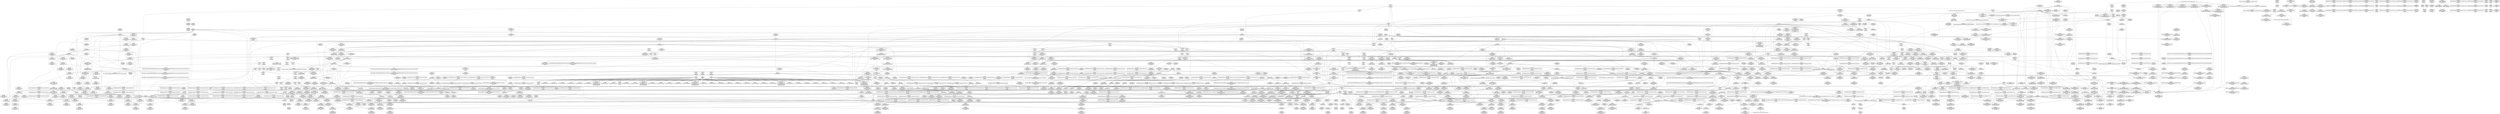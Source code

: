 digraph {
	CE0x486ae50 [shape=record,shape=Mrecord,label="{CE0x486ae50|i64_1|*Constant*}"]
	CE0x4900630 [shape=record,shape=Mrecord,label="{CE0x4900630|rcu_read_lock:_tmp11|include/linux/rcupdate.h,882|*SummSource*}"]
	CE0x48b8300 [shape=record,shape=Mrecord,label="{CE0x48b8300|8:_%struct.sock*,_:_SCME_53,54_}"]
	CE0x4916750 [shape=record,shape=Mrecord,label="{CE0x4916750|_call_void_lockdep_rcu_suspicious(i8*_getelementptr_inbounds_(_25_x_i8_,_25_x_i8_*_.str45,_i32_0,_i32_0),_i32_934,_i8*_getelementptr_inbounds_(_44_x_i8_,_44_x_i8_*_.str47,_i32_0,_i32_0))_#10,_!dbg_!27726|include/linux/rcupdate.h,933}"]
	CE0x48cf0f0 [shape=record,shape=Mrecord,label="{CE0x48cf0f0|task_sid:_tmp6|security/selinux/hooks.c,208|*SummSink*}"]
	CE0x487e650 [shape=record,shape=Mrecord,label="{CE0x487e650|sock_has_perm:_cleanup|*SummSink*}"]
	"CONST[source:1(input),value:2(dynamic)][purpose:{object}]"
	CE0x48f34b0 [shape=record,shape=Mrecord,label="{CE0x48f34b0|__preempt_count_sub:_entry|*SummSink*}"]
	CE0x48f9e30 [shape=record,shape=Mrecord,label="{CE0x48f9e30|rcu_read_unlock:_tmp5|include/linux/rcupdate.h,933|*SummSource*}"]
	CE0x4824ae0 [shape=record,shape=Mrecord,label="{CE0x4824ae0|i64*_getelementptr_inbounds_(_6_x_i64_,_6_x_i64_*___llvm_gcov_ctr366,_i64_0,_i64_3)|*Constant*}"]
	CE0x4914750 [shape=record,shape=Mrecord,label="{CE0x4914750|rcu_read_unlock:_if.end}"]
	CE0x487e820 [shape=record,shape=Mrecord,label="{CE0x487e820|sock_has_perm:_if.end|*SummSource*}"]
	CE0x491b960 [shape=record,shape=Mrecord,label="{CE0x491b960|rcu_read_unlock:_tmp16|include/linux/rcupdate.h,933}"]
	CE0x4915ec0 [shape=record,shape=Mrecord,label="{CE0x4915ec0|__rcu_read_unlock:_tmp5|include/linux/rcupdate.h,244}"]
	CE0x498b2d0 [shape=record,shape=Mrecord,label="{CE0x498b2d0|__preempt_count_add:_tmp1|*SummSource*}"]
	CE0x4962410 [shape=record,shape=Mrecord,label="{CE0x4962410|_call_void_lock_release(%struct.lockdep_map*_%map,_i32_1,_i64_ptrtoint_(i8*_blockaddress(_rcu_lock_release,_%__here)_to_i64))_#10,_!dbg_!27716|include/linux/rcupdate.h,423|*SummSource*}"]
	CE0x48cfb10 [shape=record,shape=Mrecord,label="{CE0x48cfb10|rcu_read_unlock:_tmp6|include/linux/rcupdate.h,933|*SummSink*}"]
	CE0x48b6c70 [shape=record,shape=Mrecord,label="{CE0x48b6c70|8:_%struct.sock*,_:_SCME_34,35_}"]
	CE0x491ed30 [shape=record,shape=Mrecord,label="{CE0x491ed30|rcu_read_unlock:_tmp18|include/linux/rcupdate.h,933|*SummSource*}"]
	CE0x490c4f0 [shape=record,shape=Mrecord,label="{CE0x490c4f0|i64*_getelementptr_inbounds_(_4_x_i64_,_4_x_i64_*___llvm_gcov_ctr128,_i64_0,_i64_3)|*Constant*}"]
	CE0x497c350 [shape=record,shape=Mrecord,label="{CE0x497c350|void_(i32*,_i32,_i32*)*_asm_addl_$1,_%gs:$0_,_*m,ri,*m,_dirflag_,_fpsr_,_flags_}"]
	CE0x497f680 [shape=record,shape=Mrecord,label="{CE0x497f680|__rcu_read_unlock:_bb|*SummSink*}"]
	CE0x48f41a0 [shape=record,shape=Mrecord,label="{CE0x48f41a0|rcu_read_unlock:_entry|*SummSource*}"]
	CE0x48dc250 [shape=record,shape=Mrecord,label="{CE0x48dc250|task_sid:_tmp22|security/selinux/hooks.c,208}"]
	CE0x491e6c0 [shape=record,shape=Mrecord,label="{CE0x491e6c0|rcu_read_unlock:_tmp17|include/linux/rcupdate.h,933}"]
	CE0x487d410 [shape=record,shape=Mrecord,label="{CE0x487d410|i64_3|*Constant*|*SummSource*}"]
	CE0x4914010 [shape=record,shape=Mrecord,label="{CE0x4914010|GLOBAL:___llvm_gcov_ctr132|Global_var:__llvm_gcov_ctr132|*SummSource*}"]
	CE0x4948270 [shape=record,shape=Mrecord,label="{CE0x4948270|__preempt_count_add:_tmp6|./arch/x86/include/asm/preempt.h,73|*SummSink*}"]
	CE0x48f4df0 [shape=record,shape=Mrecord,label="{CE0x48f4df0|rcu_read_lock:_if.end|*SummSource*}"]
	CE0x48c2850 [shape=record,shape=Mrecord,label="{CE0x48c2850|avc_has_perm:_tsid|Function::avc_has_perm&Arg::tsid::}"]
	CE0x48fc2b0 [shape=record,shape=Mrecord,label="{CE0x48fc2b0|_call_void___preempt_count_add(i32_1)_#10,_!dbg_!27711|include/linux/rcupdate.h,239|*SummSink*}"]
	CE0x4851b30 [shape=record,shape=Mrecord,label="{CE0x4851b30|i64_0|*Constant*}"]
	CE0x48ad120 [shape=record,shape=Mrecord,label="{CE0x48ad120|i8_2|*Constant*}"]
	CE0x48261c0 [shape=record,shape=Mrecord,label="{CE0x48261c0|get_current:_tmp1|*SummSource*}"]
	CE0x48db9a0 [shape=record,shape=Mrecord,label="{CE0x48db9a0|task_sid:_tmp20|security/selinux/hooks.c,208|*SummSource*}"]
	CE0x497f550 [shape=record,shape=Mrecord,label="{CE0x497f550|__preempt_count_add:_tmp5|./arch/x86/include/asm/preempt.h,72|*SummSink*}"]
	CE0x4881aa0 [shape=record,shape=Mrecord,label="{CE0x4881aa0|i32_59|*Constant*|*SummSink*}"]
	CE0x48b5db0 [shape=record,shape=Mrecord,label="{CE0x48b5db0|8:_%struct.sock*,_:_SCME_20,22_|*MultipleSource*|security/selinux/hooks.c, 3966|security/selinux/hooks.c,3966|security/selinux/hooks.c,3966}"]
	CE0x48d6cf0 [shape=record,shape=Mrecord,label="{CE0x48d6cf0|GLOBAL:_task_sid.__warned|Global_var:task_sid.__warned|*SummSink*}"]
	CE0x48530d0 [shape=record,shape=Mrecord,label="{CE0x48530d0|sock_has_perm:_sid5|security/selinux/hooks.c,3976}"]
	CE0x4861510 [shape=record,shape=Mrecord,label="{CE0x4861510|i32_32768|*Constant*|*SummSink*}"]
	CE0x485e050 [shape=record,shape=Mrecord,label="{CE0x485e050|selinux_socket_setsockopt:_call1|security/selinux/hooks.c,4238}"]
	CE0x491d3c0 [shape=record,shape=Mrecord,label="{CE0x491d3c0|rcu_read_unlock:_tmp19|include/linux/rcupdate.h,933|*SummSource*}"]
	CE0x4901750 [shape=record,shape=Mrecord,label="{CE0x4901750|i64_7|*Constant*}"]
	CE0x498a9e0 [shape=record,shape=Mrecord,label="{CE0x498a9e0|i64*_getelementptr_inbounds_(_4_x_i64_,_4_x_i64_*___llvm_gcov_ctr135,_i64_0,_i64_0)|*Constant*|*SummSource*}"]
	CE0x48bbdd0 [shape=record,shape=Mrecord,label="{CE0x48bbdd0|GLOBAL:_lockdep_rcu_suspicious|*Constant*}"]
	CE0x483cb80 [shape=record,shape=Mrecord,label="{CE0x483cb80|i64*_getelementptr_inbounds_(_6_x_i64_,_6_x_i64_*___llvm_gcov_ctr366,_i64_0,_i64_0)|*Constant*|*SummSource*}"]
	CE0x48dcfb0 [shape=record,shape=Mrecord,label="{CE0x48dcfb0|rcu_read_unlock:_tmp22|include/linux/rcupdate.h,935}"]
	CE0x490ae90 [shape=record,shape=Mrecord,label="{CE0x490ae90|rcu_read_unlock:_tmp13|include/linux/rcupdate.h,933}"]
	CE0x4860400 [shape=record,shape=Mrecord,label="{CE0x4860400|_ret_i32_%retval.0,_!dbg_!27740|security/selinux/hooks.c,3977|*SummSource*}"]
	CE0x497dee0 [shape=record,shape=Mrecord,label="{CE0x497dee0|void_(i32*,_i32,_i32*)*_asm_addl_$1,_%gs:$0_,_*m,ri,*m,_dirflag_,_fpsr_,_flags_}"]
	CE0x4824fa0 [shape=record,shape=Mrecord,label="{CE0x4824fa0|selinux_socket_setsockopt:_tmp10|security/selinux/hooks.c,4242|*SummSink*}"]
	CE0x485bb00 [shape=record,shape=Mrecord,label="{CE0x485bb00|i64_2|*Constant*|*SummSource*}"]
	CE0x48ff690 [shape=record,shape=Mrecord,label="{CE0x48ff690|i64_5|*Constant*}"]
	CE0x484b6a0 [shape=record,shape=Mrecord,label="{CE0x484b6a0|i32_1|*Constant*|*SummSink*}"]
	CE0x4910d90 [shape=record,shape=Mrecord,label="{CE0x4910d90|rcu_read_unlock:_tmp2|*SummSink*}"]
	CE0x487c200 [shape=record,shape=Mrecord,label="{CE0x487c200|task_sid:_tmp12|security/selinux/hooks.c,208|*SummSink*}"]
	CE0x4865d40 [shape=record,shape=Mrecord,label="{CE0x4865d40|sock_has_perm:_sid|security/selinux/hooks.c,3969|*SummSink*}"]
	CE0x481d2d0 [shape=record,shape=Mrecord,label="{CE0x481d2d0|sock_has_perm:_task|Function::sock_has_perm&Arg::task::}"]
	CE0x4881d80 [shape=record,shape=Mrecord,label="{CE0x4881d80|COLLAPSED:_GCMRE___llvm_gcov_ctr327_internal_global_6_x_i64_zeroinitializer:_elem_0:default:}"]
	CE0x48bfbd0 [shape=record,shape=Mrecord,label="{CE0x48bfbd0|sock_has_perm:_tmp5|security/selinux/hooks.c,3966|*SummSink*}"]
	CE0x484df00 [shape=record,shape=Mrecord,label="{CE0x484df00|sock_has_perm:_tmp8|security/selinux/hooks.c,3969|*SummSink*}"]
	CE0x49825e0 [shape=record,shape=Mrecord,label="{CE0x49825e0|__preempt_count_sub:_tmp3|*SummSource*}"]
	CE0x48f9570 [shape=record,shape=Mrecord,label="{CE0x48f9570|rcu_read_unlock:_tmp8|include/linux/rcupdate.h,933|*SummSource*}"]
	CE0x4860290 [shape=record,shape=Mrecord,label="{CE0x4860290|_ret_i32_%retval.0,_!dbg_!27740|security/selinux/hooks.c,3977|*SummSink*}"]
	CE0x48c6370 [shape=record,shape=Mrecord,label="{CE0x48c6370|_call_void_rcu_read_lock()_#10,_!dbg_!27712|security/selinux/hooks.c,207|*SummSink*}"]
	CE0x48453c0 [shape=record,shape=Mrecord,label="{CE0x48453c0|selinux_socket_setsockopt:_tmp12|security/selinux/hooks.c,4243|*SummSource*}"]
	CE0x48c2590 [shape=record,shape=Mrecord,label="{CE0x48c2590|avc_has_perm:_ssid|Function::avc_has_perm&Arg::ssid::|*SummSource*}"]
	CE0x4831110 [shape=record,shape=Mrecord,label="{CE0x4831110|_ret_i32_%retval.0,_!dbg_!27726|security/selinux/hooks.c,4243|*SummSink*}"]
	CE0x48b7850 [shape=record,shape=Mrecord,label="{CE0x48b7850|8:_%struct.sock*,_:_SCME_44,45_}"]
	CE0x481d170 [shape=record,shape=Mrecord,label="{CE0x481d170|selinux_socket_setsockopt:_if.then|*SummSource*}"]
	CE0x48500d0 [shape=record,shape=Mrecord,label="{CE0x48500d0|sock_has_perm:_tmp14|security/selinux/hooks.c,3972|*SummSource*}"]
	CE0x48d2780 [shape=record,shape=Mrecord,label="{CE0x48d2780|rcu_read_lock:_tmp5|include/linux/rcupdate.h,882|*SummSource*}"]
	CE0x48f5390 [shape=record,shape=Mrecord,label="{CE0x48f5390|cred_sid:_tmp6|security/selinux/hooks.c,197|*SummSource*}"]
	CE0x48f0a70 [shape=record,shape=Mrecord,label="{CE0x48f0a70|__rcu_read_unlock:_tmp3}"]
	CE0x48c98b0 [shape=record,shape=Mrecord,label="{CE0x48c98b0|GLOBAL:___rcu_read_lock|*Constant*|*SummSink*}"]
	CE0x48e0170 [shape=record,shape=Mrecord,label="{CE0x48e0170|__rcu_read_lock:_do.end|*SummSink*}"]
	CE0x48f9bc0 [shape=record,shape=Mrecord,label="{CE0x48f9bc0|rcu_read_lock:_tmp4|include/linux/rcupdate.h,882|*SummSink*}"]
	CE0x486b180 [shape=record,shape=Mrecord,label="{CE0x486b180|i64*_getelementptr_inbounds_(_6_x_i64_,_6_x_i64_*___llvm_gcov_ctr327,_i64_0,_i64_0)|*Constant*}"]
	CE0x48b6da0 [shape=record,shape=Mrecord,label="{CE0x48b6da0|8:_%struct.sock*,_:_SCME_35,36_}"]
	CE0x4944cd0 [shape=record,shape=Mrecord,label="{CE0x4944cd0|rcu_lock_release:_tmp3|*SummSink*}"]
	CE0x483d790 [shape=record,shape=Mrecord,label="{CE0x483d790|selinux_socket_setsockopt:_tmp11|security/selinux/hooks.c,4243|*SummSink*}"]
	CE0x4910980 [shape=record,shape=Mrecord,label="{CE0x4910980|rcu_lock_acquire:_tmp|*SummSink*}"]
	CE0x48b6500 [shape=record,shape=Mrecord,label="{CE0x48b6500|8:_%struct.sock*,_:_SCME_27,28_}"]
	CE0x482f5b0 [shape=record,shape=Mrecord,label="{CE0x482f5b0|GLOBAL:___llvm_gcov_ctr366|Global_var:__llvm_gcov_ctr366}"]
	CE0x48d4890 [shape=record,shape=Mrecord,label="{CE0x48d4890|rcu_read_unlock:_land.lhs.true|*SummSource*}"]
	CE0x48df440 [shape=record,shape=Mrecord,label="{CE0x48df440|__rcu_read_unlock:_entry|*SummSource*}"]
	CE0x48d7940 [shape=record,shape=Mrecord,label="{CE0x48d7940|GLOBAL:_rcu_lock_map|Global_var:rcu_lock_map|*SummSink*}"]
	CE0x49099d0 [shape=record,shape=Mrecord,label="{CE0x49099d0|cred_sid:_bb|*SummSource*}"]
	CE0x4906380 [shape=record,shape=Mrecord,label="{CE0x4906380|rcu_read_lock:_tmp17|include/linux/rcupdate.h,882|*SummSource*}"]
	CE0x4852510 [shape=record,shape=Mrecord,label="{CE0x4852510|sock_has_perm:_tmp15|security/selinux/hooks.c,3974}"]
	CE0x4844df0 [shape=record,shape=Mrecord,label="{CE0x4844df0|sock_has_perm:_tmp13|security/selinux/hooks.c,3972}"]
	CE0x48da690 [shape=record,shape=Mrecord,label="{CE0x48da690|task_sid:_tmp25|security/selinux/hooks.c,208|*SummSource*}"]
	CE0x4841da0 [shape=record,shape=Mrecord,label="{CE0x4841da0|selinux_socket_setsockopt:_tmp4|security/selinux/hooks.c,4239|*SummSink*}"]
	CE0x48c2af0 [shape=record,shape=Mrecord,label="{CE0x48c2af0|avc_has_perm:_tsid|Function::avc_has_perm&Arg::tsid::|*SummSink*}"]
	CE0x483ea50 [shape=record,shape=Mrecord,label="{CE0x483ea50|sock_has_perm:_ad|security/selinux/hooks.c, 3965}"]
	CE0x48f54c0 [shape=record,shape=Mrecord,label="{CE0x48f54c0|_ret_void,_!dbg_!27717|include/linux/rcupdate.h,240}"]
	CE0x487c3b0 [shape=record,shape=Mrecord,label="{CE0x487c3b0|task_sid:_tmp13|security/selinux/hooks.c,208}"]
	CE0x48bd520 [shape=record,shape=Mrecord,label="{CE0x48bd520|i8*_getelementptr_inbounds_(_25_x_i8_,_25_x_i8_*_.str3,_i32_0,_i32_0)|*Constant*|*SummSink*}"]
	CE0x48b10a0 [shape=record,shape=Mrecord,label="{CE0x48b10a0|sock_has_perm:_net1|security/selinux/hooks.c,3973|*SummSink*}"]
	CE0x48f8880 [shape=record,shape=Mrecord,label="{CE0x48f8880|rcu_read_unlock:_tmp5|include/linux/rcupdate.h,933}"]
	CE0x48cd7a0 [shape=record,shape=Mrecord,label="{CE0x48cd7a0|rcu_lock_acquire:_tmp3|*SummSource*}"]
	CE0x4881050 [shape=record,shape=Mrecord,label="{CE0x4881050|get_current:_tmp3|*SummSink*}"]
	CE0x4880140 [shape=record,shape=Mrecord,label="{CE0x4880140|i32_22|*Constant*|*SummSink*}"]
	CE0x48d15c0 [shape=record,shape=Mrecord,label="{CE0x48d15c0|_call_void___rcu_read_lock()_#10,_!dbg_!27710|include/linux/rcupdate.h,879|*SummSink*}"]
	CE0x490c130 [shape=record,shape=Mrecord,label="{CE0x490c130|_call_void_asm_sideeffect_,_memory_,_dirflag_,_fpsr_,_flags_()_#3,_!dbg_!27714,_!srcloc_!27715|include/linux/rcupdate.h,239}"]
	CE0x490b130 [shape=record,shape=Mrecord,label="{CE0x490b130|rcu_read_unlock:_tmp13|include/linux/rcupdate.h,933|*SummSink*}"]
	CE0x4826b70 [shape=record,shape=Mrecord,label="{CE0x4826b70|i64_1|*Constant*|*SummSink*}"]
	CE0x48804c0 [shape=record,shape=Mrecord,label="{CE0x48804c0|task_sid:_real_cred|security/selinux/hooks.c,208|*SummSource*}"]
	CE0x48bea70 [shape=record,shape=Mrecord,label="{CE0x48bea70|task_sid:_entry}"]
	CE0x4901b20 [shape=record,shape=Mrecord,label="{CE0x4901b20|rcu_read_unlock:_tmp12|include/linux/rcupdate.h,933}"]
	CE0x48cc670 [shape=record,shape=Mrecord,label="{CE0x48cc670|cred_sid:_tmp1|*SummSink*}"]
	CE0x4887d30 [shape=record,shape=Mrecord,label="{CE0x4887d30|_call_void_mcount()_#3|*SummSource*}"]
	CE0x4833f80 [shape=record,shape=Mrecord,label="{CE0x4833f80|%struct.task_struct*_(%struct.task_struct**)*_asm_movq_%gs:$_1:P_,$0_,_r,im,_dirflag_,_fpsr_,_flags_|*SummSink*}"]
	CE0x4955280 [shape=record,shape=Mrecord,label="{CE0x4955280|__rcu_read_lock:_bb|*SummSource*}"]
	CE0x487c0d0 [shape=record,shape=Mrecord,label="{CE0x487c0d0|task_sid:_tmp12|security/selinux/hooks.c,208|*SummSource*}"]
	CE0x484ebe0 [shape=record,shape=Mrecord,label="{CE0x484ebe0|sock_has_perm:_tmp9|security/selinux/hooks.c,3969|*SummSink*}"]
	CE0x490f890 [shape=record,shape=Mrecord,label="{CE0x490f890|rcu_read_unlock:_tmp9|include/linux/rcupdate.h,933|*SummSink*}"]
	CE0x497e960 [shape=record,shape=Mrecord,label="{CE0x497e960|__preempt_count_add:_do.end}"]
	CE0x48e65e0 [shape=record,shape=Mrecord,label="{CE0x48e65e0|_call_void_asm_sideeffect_,_memory_,_dirflag_,_fpsr_,_flags_()_#3,_!dbg_!27711,_!srcloc_!27714|include/linux/rcupdate.h,244|*SummSink*}"]
	CE0x488abc0 [shape=record,shape=Mrecord,label="{CE0x488abc0|_call_void_rcu_read_lock()_#10,_!dbg_!27712|security/selinux/hooks.c,207}"]
	CE0x48c8450 [shape=record,shape=Mrecord,label="{CE0x48c8450|task_sid:_tobool4|security/selinux/hooks.c,208|*SummSource*}"]
	CE0x48b67b0 [shape=record,shape=Mrecord,label="{CE0x48b67b0|8:_%struct.sock*,_:_SCME_30,31_}"]
	CE0x487d2e0 [shape=record,shape=Mrecord,label="{CE0x487d2e0|i64_3|*Constant*}"]
	CE0x486d2b0 [shape=record,shape=Mrecord,label="{CE0x486d2b0|COLLAPSED:_GCMRE___llvm_gcov_ctr126_internal_global_13_x_i64_zeroinitializer:_elem_0:default:}"]
	CE0x4888fa0 [shape=record,shape=Mrecord,label="{CE0x4888fa0|sock_has_perm:_tmp1|*SummSource*}"]
	CE0x49584e0 [shape=record,shape=Mrecord,label="{CE0x49584e0|rcu_lock_release:_tmp|*SummSource*}"]
	CE0x49007a0 [shape=record,shape=Mrecord,label="{CE0x49007a0|rcu_read_lock:_tmp11|include/linux/rcupdate.h,882|*SummSink*}"]
	CE0x48d3f90 [shape=record,shape=Mrecord,label="{CE0x48d3f90|rcu_read_unlock:_tmp3|*SummSink*}"]
	CE0x484a780 [shape=record,shape=Mrecord,label="{CE0x484a780|task_sid:_tmp27|security/selinux/hooks.c,208|*SummSource*}"]
	CE0x4959c60 [shape=record,shape=Mrecord,label="{CE0x4959c60|rcu_lock_release:_tmp6|*SummSource*}"]
	CE0x482ea60 [shape=record,shape=Mrecord,label="{CE0x482ea60|get_current:_tmp3}"]
	CE0x48d02c0 [shape=record,shape=Mrecord,label="{CE0x48d02c0|i64_4|*Constant*|*SummSource*}"]
	CE0x48cdcf0 [shape=record,shape=Mrecord,label="{CE0x48cdcf0|rcu_read_lock:_tmp|*SummSink*}"]
	CE0x48d2c50 [shape=record,shape=Mrecord,label="{CE0x48d2c50|GLOBAL:_task_sid.__warned|Global_var:task_sid.__warned}"]
	CE0x4941f80 [shape=record,shape=Mrecord,label="{CE0x4941f80|i64*_getelementptr_inbounds_(_4_x_i64_,_4_x_i64_*___llvm_gcov_ctr135,_i64_0,_i64_1)|*Constant*}"]
	CE0x48bcbf0 [shape=record,shape=Mrecord,label="{CE0x48bcbf0|_call_void_lockdep_rcu_suspicious(i8*_getelementptr_inbounds_(_25_x_i8_,_25_x_i8_*_.str3,_i32_0,_i32_0),_i32_208,_i8*_getelementptr_inbounds_(_41_x_i8_,_41_x_i8_*_.str44,_i32_0,_i32_0))_#10,_!dbg_!27732|security/selinux/hooks.c,208|*SummSink*}"]
	CE0x4985a30 [shape=record,shape=Mrecord,label="{CE0x4985a30|__preempt_count_add:_bb}"]
	CE0x4944650 [shape=record,shape=Mrecord,label="{CE0x4944650|rcu_lock_acquire:_tmp6|*SummSink*}"]
	CE0x49012c0 [shape=record,shape=Mrecord,label="{CE0x49012c0|rcu_read_lock:_call3|include/linux/rcupdate.h,882|*SummSink*}"]
	CE0x49551e0 [shape=record,shape=Mrecord,label="{CE0x49551e0|__rcu_read_unlock:_tmp1}"]
	CE0x49448d0 [shape=record,shape=Mrecord,label="{CE0x49448d0|i64*_getelementptr_inbounds_(_4_x_i64_,_4_x_i64_*___llvm_gcov_ctr133,_i64_0,_i64_0)|*Constant*|*SummSink*}"]
	CE0x483f660 [shape=record,shape=Mrecord,label="{CE0x483f660|GLOBAL:_current_task|Global_var:current_task}"]
	CE0x48c4940 [shape=record,shape=Mrecord,label="{CE0x48c4940|sock_has_perm:_tmp18|security/selinux/hooks.c,3977}"]
	CE0x484c600 [shape=record,shape=Mrecord,label="{CE0x484c600|cred_sid:_tmp4|*LoadInst*|security/selinux/hooks.c,196|*SummSink*}"]
	CE0x4957960 [shape=record,shape=Mrecord,label="{CE0x4957960|__rcu_read_unlock:_tmp|*SummSink*}"]
	CE0x48c7c80 [shape=record,shape=Mrecord,label="{CE0x48c7c80|task_sid:_call|security/selinux/hooks.c,208|*SummSource*}"]
	CE0x48bf340 [shape=record,shape=Mrecord,label="{CE0x48bf340|sock_has_perm:_tmp3|security/selinux/hooks.c,3964|*SummSink*}"]
	CE0x4957fc0 [shape=record,shape=Mrecord,label="{CE0x4957fc0|_call_void_mcount()_#3}"]
	CE0x497c870 [shape=record,shape=Mrecord,label="{CE0x497c870|__preempt_count_sub:_do.body}"]
	CE0x4880d60 [shape=record,shape=Mrecord,label="{CE0x4880d60|sock_has_perm:_bb|*SummSource*}"]
	CE0x48de450 [shape=record,shape=Mrecord,label="{CE0x48de450|rcu_lock_release:_map|Function::rcu_lock_release&Arg::map::|*SummSource*}"]
	CE0x495ff50 [shape=record,shape=Mrecord,label="{CE0x495ff50|__rcu_read_unlock:_tmp}"]
	CE0x48da290 [shape=record,shape=Mrecord,label="{CE0x48da290|i64*_getelementptr_inbounds_(_13_x_i64_,_13_x_i64_*___llvm_gcov_ctr126,_i64_0,_i64_11)|*Constant*|*SummSink*}"]
	CE0x48ec1d0 [shape=record,shape=Mrecord,label="{CE0x48ec1d0|__rcu_read_lock:_tmp1|*SummSource*}"]
	CE0x4918aa0 [shape=record,shape=Mrecord,label="{CE0x4918aa0|rcu_lock_release:_tmp1}"]
	CE0x48dd560 [shape=record,shape=Mrecord,label="{CE0x48dd560|_call_void_rcu_lock_release(%struct.lockdep_map*_rcu_lock_map)_#10,_!dbg_!27733|include/linux/rcupdate.h,935|*SummSource*}"]
	CE0x48c0210 [shape=record,shape=Mrecord,label="{CE0x48c0210|rcu_read_lock:_tmp7|include/linux/rcupdate.h,882|*SummSource*}"]
	CE0x4948200 [shape=record,shape=Mrecord,label="{CE0x4948200|__preempt_count_add:_tmp6|./arch/x86/include/asm/preempt.h,73|*SummSource*}"]
	CE0x48da370 [shape=record,shape=Mrecord,label="{CE0x48da370|task_sid:_tmp26|security/selinux/hooks.c,208|*SummSource*}"]
	CE0x48e1480 [shape=record,shape=Mrecord,label="{CE0x48e1480|i64_ptrtoint_(i8*_blockaddress(_rcu_lock_acquire,_%__here)_to_i64)|*Constant*|*SummSource*}"]
	CE0x48be8e0 [shape=record,shape=Mrecord,label="{CE0x48be8e0|GLOBAL:_task_sid|*Constant*|*SummSource*}"]
	CE0x4911040 [shape=record,shape=Mrecord,label="{CE0x4911040|rcu_read_unlock:_call|include/linux/rcupdate.h,933}"]
	CE0x4914a10 [shape=record,shape=Mrecord,label="{CE0x4914a10|rcu_lock_acquire:_tmp5|include/linux/rcupdate.h,418}"]
	CE0x48a8590 [shape=record,shape=Mrecord,label="{CE0x48a8590|i64*_getelementptr_inbounds_(_4_x_i64_,_4_x_i64_*___llvm_gcov_ctr129,_i64_0,_i64_0)|*Constant*}"]
	CE0x48c24f0 [shape=record,shape=Mrecord,label="{CE0x48c24f0|avc_has_perm:_ssid|Function::avc_has_perm&Arg::ssid::}"]
	CE0x490d3c0 [shape=record,shape=Mrecord,label="{CE0x490d3c0|rcu_read_unlock:_call3|include/linux/rcupdate.h,933|*SummSink*}"]
	CE0x487c640 [shape=record,shape=Mrecord,label="{CE0x487c640|task_sid:_tmp13|security/selinux/hooks.c,208|*SummSink*}"]
	CE0x48c4240 [shape=record,shape=Mrecord,label="{CE0x48c4240|sock_has_perm:_retval.0|*SummSink*}"]
	CE0x49635d0 [shape=record,shape=Mrecord,label="{CE0x49635d0|i64_ptrtoint_(i8*_blockaddress(_rcu_lock_release,_%__here)_to_i64)|*Constant*|*SummSink*}"]
	CE0x48ec5c0 [shape=record,shape=Mrecord,label="{CE0x48ec5c0|_call_void_mcount()_#3|*SummSink*}"]
	CE0x4910740 [shape=record,shape=Mrecord,label="{CE0x4910740|i64*_getelementptr_inbounds_(_11_x_i64_,_11_x_i64_*___llvm_gcov_ctr132,_i64_0,_i64_0)|*Constant*|*SummSource*}"]
	CE0x4902d70 [shape=record,shape=Mrecord,label="{CE0x4902d70|rcu_read_unlock:_tmp7|include/linux/rcupdate.h,933}"]
	CE0x49428c0 [shape=record,shape=Mrecord,label="{CE0x49428c0|i64*_getelementptr_inbounds_(_4_x_i64_,_4_x_i64_*___llvm_gcov_ctr135,_i64_0,_i64_2)|*Constant*|*SummSink*}"]
	CE0x48de0b0 [shape=record,shape=Mrecord,label="{CE0x48de0b0|_ret_void,_!dbg_!27717|include/linux/rcupdate.h,424|*SummSink*}"]
	CE0x4821ba0 [shape=record,shape=Mrecord,label="{CE0x4821ba0|selinux_socket_setsockopt:_if.end}"]
	CE0x4910650 [shape=record,shape=Mrecord,label="{CE0x4910650|i64*_getelementptr_inbounds_(_11_x_i64_,_11_x_i64_*___llvm_gcov_ctr132,_i64_0,_i64_0)|*Constant*}"]
	CE0x4982470 [shape=record,shape=Mrecord,label="{CE0x4982470|i64*_getelementptr_inbounds_(_4_x_i64_,_4_x_i64_*___llvm_gcov_ctr135,_i64_0,_i64_2)|*Constant*}"]
	CE0x481c9a0 [shape=record,shape=Mrecord,label="{CE0x481c9a0|i32_0|*Constant*}"]
	CE0x486d320 [shape=record,shape=Mrecord,label="{CE0x486d320|task_sid:_tmp|*SummSource*}"]
	CE0x48d0c10 [shape=record,shape=Mrecord,label="{CE0x48d0c10|0:_i32,_4:_i32,_8:_i32,_12:_i32,_:_CMRE_4,8_|*MultipleSource*|security/selinux/hooks.c,196|*LoadInst*|security/selinux/hooks.c,196|security/selinux/hooks.c,197}"]
	CE0x490a320 [shape=record,shape=Mrecord,label="{CE0x490a320|rcu_read_unlock:_tmp15|include/linux/rcupdate.h,933|*SummSource*}"]
	CE0x48bd2d0 [shape=record,shape=Mrecord,label="{CE0x48bd2d0|i8*_getelementptr_inbounds_(_25_x_i8_,_25_x_i8_*_.str3,_i32_0,_i32_0)|*Constant*}"]
	CE0x48a42c0 [shape=record,shape=Mrecord,label="{CE0x48a42c0|__preempt_count_sub:_tmp2|*SummSink*}"]
	CE0x49195e0 [shape=record,shape=Mrecord,label="{CE0x49195e0|GLOBAL:_rcu_read_unlock.__warned|Global_var:rcu_read_unlock.__warned|*SummSink*}"]
	CE0x483f910 [shape=record,shape=Mrecord,label="{CE0x483f910|GLOBAL:_current_task|Global_var:current_task|*SummSink*}"]
	CE0x484c390 [shape=record,shape=Mrecord,label="{CE0x484c390|sock_has_perm:_net|security/selinux/hooks.c, 3966}"]
	CE0x48df050 [shape=record,shape=Mrecord,label="{CE0x48df050|GLOBAL:___rcu_read_unlock|*Constant*|*SummSource*}"]
	CE0x48c0000 [shape=record,shape=Mrecord,label="{CE0x48c0000|i8_0|*Constant*|*SummSink*}"]
	CE0x483eac0 [shape=record,shape=Mrecord,label="{CE0x483eac0|sock_has_perm:_ad|security/selinux/hooks.c, 3965|*SummSource*}"]
	CE0x4958400 [shape=record,shape=Mrecord,label="{CE0x4958400|rcu_lock_release:_tmp}"]
	CE0x4900b10 [shape=record,shape=Mrecord,label="{CE0x4900b10|rcu_read_lock:_tmp12|include/linux/rcupdate.h,882|*SummSource*}"]
	CE0x483f4d0 [shape=record,shape=Mrecord,label="{CE0x483f4d0|sock_has_perm:_net|security/selinux/hooks.c, 3966|*SummSource*}"]
	CE0x481c840 [shape=record,shape=Mrecord,label="{CE0x481c840|selinux_socket_setsockopt:_tmp|*SummSource*}"]
	CE0x49599b0 [shape=record,shape=Mrecord,label="{CE0x49599b0|rcu_lock_release:_tmp6}"]
	CE0x4907510 [shape=record,shape=Mrecord,label="{CE0x4907510|_call_void_lockdep_rcu_suspicious(i8*_getelementptr_inbounds_(_25_x_i8_,_25_x_i8_*_.str45,_i32_0,_i32_0),_i32_883,_i8*_getelementptr_inbounds_(_42_x_i8_,_42_x_i8_*_.str46,_i32_0,_i32_0))_#10,_!dbg_!27728|include/linux/rcupdate.h,882|*SummSink*}"]
	CE0x497e850 [shape=record,shape=Mrecord,label="{CE0x497e850|__preempt_count_add:_tmp7|./arch/x86/include/asm/preempt.h,73|*SummSource*}"]
	CE0x490dd40 [shape=record,shape=Mrecord,label="{CE0x490dd40|rcu_read_unlock:_tmp4|include/linux/rcupdate.h,933|*SummSink*}"]
	CE0x48e6d70 [shape=record,shape=Mrecord,label="{CE0x48e6d70|_call_void_lock_acquire(%struct.lockdep_map*_%map,_i32_0,_i32_0,_i32_2,_i32_0,_%struct.lockdep_map*_null,_i64_ptrtoint_(i8*_blockaddress(_rcu_lock_acquire,_%__here)_to_i64))_#10,_!dbg_!27716|include/linux/rcupdate.h,418|*SummSink*}"]
	CE0x48a58b0 [shape=record,shape=Mrecord,label="{CE0x48a58b0|i64*_getelementptr_inbounds_(_4_x_i64_,_4_x_i64_*___llvm_gcov_ctr135,_i64_0,_i64_3)|*Constant*|*SummSource*}"]
	CE0x48d4790 [shape=record,shape=Mrecord,label="{CE0x48d4790|rcu_read_unlock:_land.lhs.true|*SummSink*}"]
	CE0x4918ff0 [shape=record,shape=Mrecord,label="{CE0x4918ff0|i64*_getelementptr_inbounds_(_4_x_i64_,_4_x_i64_*___llvm_gcov_ctr129,_i64_0,_i64_3)|*Constant*|*SummSink*}"]
	CE0x48ea310 [shape=record,shape=Mrecord,label="{CE0x48ea310|__preempt_count_add:_tmp3}"]
	CE0x49852b0 [shape=record,shape=Mrecord,label="{CE0x49852b0|i64*_getelementptr_inbounds_(_4_x_i64_,_4_x_i64_*___llvm_gcov_ctr134,_i64_0,_i64_3)|*Constant*|*SummSink*}"]
	CE0x48c5ee0 [shape=record,shape=Mrecord,label="{CE0x48c5ee0|task_sid:_land.lhs.true2}"]
	CE0x49855d0 [shape=record,shape=Mrecord,label="{CE0x49855d0|__rcu_read_unlock:_tmp6|include/linux/rcupdate.h,245|*SummSource*}"]
	CE0x4860300 [shape=record,shape=Mrecord,label="{CE0x4860300|_ret_i32_%retval.0,_!dbg_!27740|security/selinux/hooks.c,3977}"]
	CE0x48e7530 [shape=record,shape=Mrecord,label="{CE0x48e7530|_call_void_mcount()_#3|*SummSink*}"]
	CE0x490a490 [shape=record,shape=Mrecord,label="{CE0x490a490|rcu_read_unlock:_tmp15|include/linux/rcupdate.h,933|*SummSink*}"]
	CE0x488b070 [shape=record,shape=Mrecord,label="{CE0x488b070|sock_has_perm:_tmp1|*SummSink*}"]
	CE0x4959a20 [shape=record,shape=Mrecord,label="{CE0x4959a20|i64*_getelementptr_inbounds_(_4_x_i64_,_4_x_i64_*___llvm_gcov_ctr133,_i64_0,_i64_3)|*Constant*|*SummSink*}"]
	CE0x4853850 [shape=record,shape=Mrecord,label="{CE0x4853850|i32_4|*Constant*|*SummSource*}"]
	CE0x487d890 [shape=record,shape=Mrecord,label="{CE0x487d890|task_sid:_tmp9|security/selinux/hooks.c,208|*SummSource*}"]
	CE0x483d5c0 [shape=record,shape=Mrecord,label="{CE0x483d5c0|i64*_getelementptr_inbounds_(_6_x_i64_,_6_x_i64_*___llvm_gcov_ctr366,_i64_0,_i64_5)|*Constant*|*SummSink*}"]
	CE0x4841bc0 [shape=record,shape=Mrecord,label="{CE0x4841bc0|i32_32768|*Constant*}"]
	CE0x486cd00 [shape=record,shape=Mrecord,label="{CE0x486cd00|task_sid:_if.then|*SummSink*}"]
	CE0x4958820 [shape=record,shape=Mrecord,label="{CE0x4958820|__rcu_read_unlock:_tmp1|*SummSource*}"]
	CE0x487fbd0 [shape=record,shape=Mrecord,label="{CE0x487fbd0|task_sid:_tmp3|*SummSink*}"]
	CE0x490cd40 [shape=record,shape=Mrecord,label="{CE0x490cd40|i64*_getelementptr_inbounds_(_4_x_i64_,_4_x_i64_*___llvm_gcov_ctr128,_i64_0,_i64_3)|*Constant*|*SummSource*}"]
	CE0x4919470 [shape=record,shape=Mrecord,label="{CE0x4919470|GLOBAL:_rcu_read_unlock.__warned|Global_var:rcu_read_unlock.__warned|*SummSource*}"]
	CE0x48b05c0 [shape=record,shape=Mrecord,label="{CE0x48b05c0|sock_has_perm:_u|security/selinux/hooks.c,3973|*SummSource*}"]
	CE0x48e67d0 [shape=record,shape=Mrecord,label="{CE0x48e67d0|COLLAPSED:_GCMRE___llvm_gcov_ctr130_internal_global_4_x_i64_zeroinitializer:_elem_0:default:}"]
	CE0x48e1dc0 [shape=record,shape=Mrecord,label="{CE0x48e1dc0|__rcu_read_lock:_tmp4|include/linux/rcupdate.h,239|*SummSink*}"]
	CE0x491ff50 [shape=record,shape=Mrecord,label="{CE0x491ff50|i32_934|*Constant*|*SummSink*}"]
	CE0x48ba3e0 [shape=record,shape=Mrecord,label="{CE0x48ba3e0|task_sid:_tmp14|security/selinux/hooks.c,208}"]
	CE0x48d91d0 [shape=record,shape=Mrecord,label="{CE0x48d91d0|task_sid:_tmp22|security/selinux/hooks.c,208|*SummSink*}"]
	CE0x48dd800 [shape=record,shape=Mrecord,label="{CE0x48dd800|rcu_lock_release:_entry|*SummSource*}"]
	CE0x495ffc0 [shape=record,shape=Mrecord,label="{CE0x495ffc0|COLLAPSED:_GCMRE___llvm_gcov_ctr134_internal_global_4_x_i64_zeroinitializer:_elem_0:default:}"]
	CE0x481d220 [shape=record,shape=Mrecord,label="{CE0x481d220|i32_0|*Constant*|*SummSource*}"]
	CE0x491c6f0 [shape=record,shape=Mrecord,label="{CE0x491c6f0|i8*_getelementptr_inbounds_(_44_x_i8_,_44_x_i8_*_.str47,_i32_0,_i32_0)|*Constant*|*SummSink*}"]
	CE0x484f4d0 [shape=record,shape=Mrecord,label="{CE0x484f4d0|i64*_getelementptr_inbounds_(_6_x_i64_,_6_x_i64_*___llvm_gcov_ctr327,_i64_0,_i64_3)|*Constant*|*SummSource*}"]
	CE0x48beb00 [shape=record,shape=Mrecord,label="{CE0x48beb00|task_sid:_entry|*SummSource*}"]
	CE0x482ebe0 [shape=record,shape=Mrecord,label="{CE0x482ebe0|sock_has_perm:_sk|Function::sock_has_perm&Arg::sk::}"]
	CE0x48da1e0 [shape=record,shape=Mrecord,label="{CE0x48da1e0|i64*_getelementptr_inbounds_(_13_x_i64_,_13_x_i64_*___llvm_gcov_ctr126,_i64_0,_i64_11)|*Constant*|*SummSource*}"]
	CE0x48527b0 [shape=record,shape=Mrecord,label="{CE0x48527b0|sock_has_perm:_tmp15|security/selinux/hooks.c,3974|*SummSink*}"]
	CE0x48bb260 [shape=record,shape=Mrecord,label="{CE0x48bb260|task_sid:_tmp17|security/selinux/hooks.c,208}"]
	CE0x48ac1d0 [shape=record,shape=Mrecord,label="{CE0x48ac1d0|cred_sid:_entry}"]
	CE0x48f8a00 [shape=record,shape=Mrecord,label="{CE0x48f8a00|rcu_read_lock:_tobool|include/linux/rcupdate.h,882|*SummSink*}"]
	CE0x48e3d70 [shape=record,shape=Mrecord,label="{CE0x48e3d70|_call_void_mcount()_#3}"]
	CE0x48c2dc0 [shape=record,shape=Mrecord,label="{CE0x48c2dc0|avc_has_perm:_tclass|Function::avc_has_perm&Arg::tclass::|*SummSource*}"]
	CE0x4982280 [shape=record,shape=Mrecord,label="{CE0x4982280|__preempt_count_sub:_do.body|*SummSink*}"]
	CE0x48d3150 [shape=record,shape=Mrecord,label="{CE0x48d3150|i64*_getelementptr_inbounds_(_13_x_i64_,_13_x_i64_*___llvm_gcov_ctr126,_i64_0,_i64_0)|*Constant*}"]
	CE0x497f2d0 [shape=record,shape=Mrecord,label="{CE0x497f2d0|__preempt_count_add:_tmp4|./arch/x86/include/asm/preempt.h,72|*SummSink*}"]
	CE0x48e2760 [shape=record,shape=Mrecord,label="{CE0x48e2760|__rcu_read_unlock:_tmp4|include/linux/rcupdate.h,244|*SummSource*}"]
	CE0x48d1a60 [shape=record,shape=Mrecord,label="{CE0x48d1a60|_call_void_mcount()_#3|*SummSource*}"]
	CE0x4941df0 [shape=record,shape=Mrecord,label="{CE0x4941df0|__preempt_count_sub:_do.body|*SummSource*}"]
	CE0x4889bd0 [shape=record,shape=Mrecord,label="{CE0x4889bd0|rcu_read_unlock:_tmp1|*SummSink*}"]
	CE0x48dbd70 [shape=record,shape=Mrecord,label="{CE0x48dbd70|task_sid:_tmp21|security/selinux/hooks.c,208}"]
	CE0x4943700 [shape=record,shape=Mrecord,label="{CE0x4943700|__rcu_read_unlock:_tmp1|*SummSink*}"]
	CE0x48cc5b0 [shape=record,shape=Mrecord,label="{CE0x48cc5b0|cred_sid:_tmp1|*SummSource*}"]
	CE0x48ddbf0 [shape=record,shape=Mrecord,label="{CE0x48ddbf0|GLOBAL:_rcu_lock_release|*Constant*|*SummSink*}"]
	CE0x4830c10 [shape=record,shape=Mrecord,label="{CE0x4830c10|i64*_getelementptr_inbounds_(_6_x_i64_,_6_x_i64_*___llvm_gcov_ctr327,_i64_0,_i64_4)|*Constant*|*SummSink*}"]
	CE0x4988750 [shape=record,shape=Mrecord,label="{CE0x4988750|_call_void_mcount()_#3|*SummSource*}"]
	CE0x4865a40 [shape=record,shape=Mrecord,label="{CE0x4865a40|_ret_i32_%call7,_!dbg_!27749|security/selinux/hooks.c,210}"]
	CE0x4944a70 [shape=record,shape=Mrecord,label="{CE0x4944a70|rcu_lock_acquire:_tmp7}"]
	CE0x486cff0 [shape=record,shape=Mrecord,label="{CE0x486cff0|cred_sid:_tmp5|security/selinux/hooks.c,196|*SummSink*}"]
	CE0x4880840 [shape=record,shape=Mrecord,label="{CE0x4880840|_call_void___rcu_read_lock()_#10,_!dbg_!27710|include/linux/rcupdate.h,879}"]
	CE0x48e9270 [shape=record,shape=Mrecord,label="{CE0x48e9270|__preempt_count_sub:_tmp1|*SummSource*}"]
	CE0x485deb0 [shape=record,shape=Mrecord,label="{CE0x485deb0|selinux_socket_setsockopt:_tmp2|*LoadInst*|security/selinux/hooks.c,4238|*SummSink*}"]
	CE0x48e26f0 [shape=record,shape=Mrecord,label="{CE0x48e26f0|__rcu_read_unlock:_tmp4|include/linux/rcupdate.h,244}"]
	CE0x48da300 [shape=record,shape=Mrecord,label="{CE0x48da300|task_sid:_tmp24|security/selinux/hooks.c,208|*SummSink*}"]
	CE0x4904a90 [shape=record,shape=Mrecord,label="{CE0x4904a90|GLOBAL:_lockdep_rcu_suspicious|*Constant*}"]
	CE0x48dc660 [shape=record,shape=Mrecord,label="{CE0x48dc660|i64_1|*Constant*}"]
	CE0x487fb20 [shape=record,shape=Mrecord,label="{CE0x487fb20|rcu_read_lock:_land.lhs.true2|*SummSource*}"]
	CE0x4867f50 [shape=record,shape=Mrecord,label="{CE0x4867f50|_call_void_mcount()_#3|*SummSource*}"]
	CE0x48c5780 [shape=record,shape=Mrecord,label="{CE0x48c5780|sock_has_perm:_tmp20|security/selinux/hooks.c,3977|*SummSink*}"]
	CE0x48272a0 [shape=record,shape=Mrecord,label="{CE0x48272a0|selinux_socket_setsockopt:_tmp8|security/selinux/hooks.c,4240}"]
	CE0x48cb330 [shape=record,shape=Mrecord,label="{CE0x48cb330|task_sid:_tobool|security/selinux/hooks.c,208}"]
	CE0x48e9760 [shape=record,shape=Mrecord,label="{CE0x48e9760|_call_void_mcount()_#3|*SummSource*}"]
	CE0x48c49b0 [shape=record,shape=Mrecord,label="{CE0x48c49b0|sock_has_perm:_tmp18|security/selinux/hooks.c,3977|*SummSource*}"]
	CE0x4822ef0 [shape=record,shape=Mrecord,label="{CE0x4822ef0|sock_has_perm:_perms|Function::sock_has_perm&Arg::perms::|*SummSink*}"]
	CE0x48fb700 [shape=record,shape=Mrecord,label="{CE0x48fb700|rcu_read_lock:_tobool1|include/linux/rcupdate.h,882|*SummSink*}"]
	CE0x4841d30 [shape=record,shape=Mrecord,label="{CE0x4841d30|selinux_socket_setsockopt:_tmp5|security/selinux/hooks.c,4239}"]
	CE0x48805d0 [shape=record,shape=Mrecord,label="{CE0x48805d0|task_sid:_real_cred|security/selinux/hooks.c,208|*SummSink*}"]
	CE0x4866e30 [shape=record,shape=Mrecord,label="{CE0x4866e30|sock_has_perm:_tmp6|security/selinux/hooks.c,3969}"]
	CE0x48cf9a0 [shape=record,shape=Mrecord,label="{CE0x48cf9a0|rcu_read_unlock:_tmp6|include/linux/rcupdate.h,933|*SummSource*}"]
	CE0x48b6ed0 [shape=record,shape=Mrecord,label="{CE0x48b6ed0|8:_%struct.sock*,_:_SCME_36,37_}"]
	CE0x48ba220 [shape=record,shape=Mrecord,label="{CE0x48ba220|i64_6|*Constant*|*SummSource*}"]
	CE0x48c37f0 [shape=record,shape=Mrecord,label="{CE0x48c37f0|avc_has_perm:_auditdata|Function::avc_has_perm&Arg::auditdata::|*SummSource*}"]
	CE0x486d240 [shape=record,shape=Mrecord,label="{CE0x486d240|task_sid:_tmp}"]
	CE0x48e0250 [shape=record,shape=Mrecord,label="{CE0x48e0250|i64*_getelementptr_inbounds_(_4_x_i64_,_4_x_i64_*___llvm_gcov_ctr128,_i64_0,_i64_0)|*Constant*|*SummSink*}"]
	CE0x4864b80 [shape=record,shape=Mrecord,label="{CE0x4864b80|rcu_lock_acquire:_indirectgoto|*SummSource*}"]
	CE0x4907b70 [shape=record,shape=Mrecord,label="{CE0x4907b70|rcu_read_lock:_tmp19|include/linux/rcupdate.h,882|*SummSource*}"]
	CE0x490e480 [shape=record,shape=Mrecord,label="{CE0x490e480|rcu_lock_acquire:_tmp3|*SummSink*}"]
	CE0x49060a0 [shape=record,shape=Mrecord,label="{CE0x49060a0|COLLAPSED:_GCMRE___llvm_gcov_ctr128_internal_global_4_x_i64_zeroinitializer:_elem_0:default:}"]
	CE0x4842a80 [shape=record,shape=Mrecord,label="{CE0x4842a80|selinux_socket_setsockopt:_retval.0|*SummSink*}"]
	CE0x48d0670 [shape=record,shape=Mrecord,label="{CE0x48d0670|rcu_read_lock:_bb}"]
	CE0x48b6180 [shape=record,shape=Mrecord,label="{CE0x48b6180|8:_%struct.sock*,_:_SCME_25,26_}"]
	CE0x4918dd0 [shape=record,shape=Mrecord,label="{CE0x4918dd0|rcu_read_unlock:_land.lhs.true2|*SummSource*}"]
	CE0x4829cd0 [shape=record,shape=Mrecord,label="{CE0x4829cd0|selinux_socket_setsockopt:_entry|*SummSource*}"]
	CE0x48e4a60 [shape=record,shape=Mrecord,label="{CE0x48e4a60|i64*_getelementptr_inbounds_(_4_x_i64_,_4_x_i64_*___llvm_gcov_ctr129,_i64_0,_i64_1)|*Constant*|*SummSink*}"]
	CE0x48a1440 [shape=record,shape=Mrecord,label="{CE0x48a1440|sock_has_perm:_tmp2|*LoadInst*|security/selinux/hooks.c,3964|*SummSource*}"]
	CE0x48c9ee0 [shape=record,shape=Mrecord,label="{CE0x48c9ee0|GLOBAL:___llvm_gcov_ctr126|Global_var:__llvm_gcov_ctr126|*SummSink*}"]
	CE0x48ba1b0 [shape=record,shape=Mrecord,label="{CE0x48ba1b0|i64_6|*Constant*}"]
	CE0x48fa360 [shape=record,shape=Mrecord,label="{CE0x48fa360|_call_void_mcount()_#3|*SummSink*}"]
	CE0x48d35a0 [shape=record,shape=Mrecord,label="{CE0x48d35a0|i64*_getelementptr_inbounds_(_11_x_i64_,_11_x_i64_*___llvm_gcov_ctr127,_i64_0,_i64_1)|*Constant*}"]
	CE0x482eb70 [shape=record,shape=Mrecord,label="{CE0x482eb70|sock_has_perm:_task|Function::sock_has_perm&Arg::task::|*SummSource*}"]
	CE0x4887990 [shape=record,shape=Mrecord,label="{CE0x4887990|i32_77|*Constant*|*SummSink*}"]
	CE0x4983110 [shape=record,shape=Mrecord,label="{CE0x4983110|__preempt_count_sub:_sub|./arch/x86/include/asm/preempt.h,77}"]
	CE0x486b080 [shape=record,shape=Mrecord,label="{CE0x486b080|sock_has_perm:_if.end|*SummSink*}"]
	CE0x48fa6d0 [shape=record,shape=Mrecord,label="{CE0x48fa6d0|__rcu_read_unlock:_tmp4|include/linux/rcupdate.h,244|*SummSink*}"]
	CE0x48ce630 [shape=record,shape=Mrecord,label="{CE0x48ce630|i64*_getelementptr_inbounds_(_11_x_i64_,_11_x_i64_*___llvm_gcov_ctr127,_i64_0,_i64_0)|*Constant*}"]
	CE0x4882130 [shape=record,shape=Mrecord,label="{CE0x4882130|_ret_void,_!dbg_!27735|include/linux/rcupdate.h,884|*SummSink*}"]
	CE0x48ce4a0 [shape=record,shape=Mrecord,label="{CE0x48ce4a0|rcu_read_lock:_land.lhs.true2|*SummSink*}"]
	CE0x48c7270 [shape=record,shape=Mrecord,label="{CE0x48c7270|cred_sid:_tmp3|*SummSource*}"]
	CE0x48521b0 [shape=record,shape=Mrecord,label="{CE0x48521b0|sock_has_perm:_net3|security/selinux/hooks.c,3974|*SummSource*}"]
	CE0x48c6560 [shape=record,shape=Mrecord,label="{CE0x48c6560|GLOBAL:_rcu_read_lock|*Constant*|*SummSource*}"]
	CE0x490ab70 [shape=record,shape=Mrecord,label="{CE0x490ab70|i64*_getelementptr_inbounds_(_4_x_i64_,_4_x_i64_*___llvm_gcov_ctr130,_i64_0,_i64_0)|*Constant*|*SummSource*}"]
	CE0x49579d0 [shape=record,shape=Mrecord,label="{CE0x49579d0|__rcu_read_lock:_bb|*SummSink*}"]
	CE0x48d93c0 [shape=record,shape=Mrecord,label="{CE0x48d93c0|task_sid:_tmp23|security/selinux/hooks.c,208}"]
	CE0x48f7fc0 [shape=record,shape=Mrecord,label="{CE0x48f7fc0|rcu_read_unlock:_tmp|*SummSource*}"]
	CE0x48e8b60 [shape=record,shape=Mrecord,label="{CE0x48e8b60|i64*_getelementptr_inbounds_(_4_x_i64_,_4_x_i64_*___llvm_gcov_ctr128,_i64_0,_i64_1)|*Constant*}"]
	CE0x48c5610 [shape=record,shape=Mrecord,label="{CE0x48c5610|sock_has_perm:_tmp20|security/selinux/hooks.c,3977|*SummSource*}"]
	CE0x48aba20 [shape=record,shape=Mrecord,label="{CE0x48aba20|task_sid:_call7|security/selinux/hooks.c,208|*SummSource*}"]
	CE0x483d0c0 [shape=record,shape=Mrecord,label="{CE0x483d0c0|sock_has_perm:_if.then|*SummSource*}"]
	CE0x4853720 [shape=record,shape=Mrecord,label="{CE0x4853720|i32_4|*Constant*}"]
	CE0x4852970 [shape=record,shape=Mrecord,label="{CE0x4852970|sock_has_perm:_sk4|security/selinux/hooks.c,3974}"]
	CE0x48baba0 [shape=record,shape=Mrecord,label="{CE0x48baba0|task_sid:_tmp15|security/selinux/hooks.c,208|*SummSink*}"]
	CE0x4866090 [shape=record,shape=Mrecord,label="{CE0x4866090|sock_has_perm:_sid|security/selinux/hooks.c,3969}"]
	CE0x48fef30 [shape=record,shape=Mrecord,label="{CE0x48fef30|rcu_read_lock:_tmp8|include/linux/rcupdate.h,882|*SummSink*}"]
	CE0x4944210 [shape=record,shape=Mrecord,label="{CE0x4944210|i64*_getelementptr_inbounds_(_4_x_i64_,_4_x_i64_*___llvm_gcov_ctr130,_i64_0,_i64_3)|*Constant*|*SummSource*}"]
	CE0x4956ee0 [shape=record,shape=Mrecord,label="{CE0x4956ee0|__preempt_count_add:_tmp2|*SummSource*}"]
	CE0x4841960 [shape=record,shape=Mrecord,label="{CE0x4841960|selinux_socket_setsockopt:_tmp6|security/selinux/hooks.c,4239}"]
	"CONST[source:0(mediator),value:2(dynamic)][purpose:{object}]"
	CE0x4845430 [shape=record,shape=Mrecord,label="{CE0x4845430|_ret_i32_%retval.0,_!dbg_!27726|security/selinux/hooks.c,4243}"]
	CE0x4914850 [shape=record,shape=Mrecord,label="{CE0x4914850|rcu_read_unlock:_if.end|*SummSource*}"]
	CE0x48cecd0 [shape=record,shape=Mrecord,label="{CE0x48cecd0|rcu_read_lock:_tmp1|*SummSource*}"]
	CE0x4852c10 [shape=record,shape=Mrecord,label="{CE0x4852c10|sock_has_perm:_sk4|security/selinux/hooks.c,3974|*SummSink*}"]
	CE0x4958bd0 [shape=record,shape=Mrecord,label="{CE0x4958bd0|__rcu_read_lock:_do.body|*SummSource*}"]
	CE0x4983c50 [shape=record,shape=Mrecord,label="{CE0x4983c50|__preempt_count_sub:_tmp|*SummSink*}"]
	CE0x48d71a0 [shape=record,shape=Mrecord,label="{CE0x48d71a0|i64*_getelementptr_inbounds_(_2_x_i64_,_2_x_i64_*___llvm_gcov_ctr131,_i64_0,_i64_0)|*Constant*|*SummSource*}"]
	CE0x4866820 [shape=record,shape=Mrecord,label="{CE0x4866820|16:_i32,_24:_i16,_:_CRE_16,20_|*MultipleSource*|*LoadInst*|security/selinux/hooks.c,3964|security/selinux/hooks.c,3964|security/selinux/hooks.c,3969}"]
	CE0x48b7d10 [shape=record,shape=Mrecord,label="{CE0x48b7d10|8:_%struct.sock*,_:_SCME_48,49_}"]
	CE0x48b0d80 [shape=record,shape=Mrecord,label="{CE0x48b0d80|sock_has_perm:_u2|security/selinux/hooks.c,3974|*SummSink*}"]
	CE0x4912f10 [shape=record,shape=Mrecord,label="{CE0x4912f10|rcu_read_unlock:_tobool|include/linux/rcupdate.h,933}"]
	CE0x48d9160 [shape=record,shape=Mrecord,label="{CE0x48d9160|i64*_getelementptr_inbounds_(_13_x_i64_,_13_x_i64_*___llvm_gcov_ctr126,_i64_0,_i64_10)|*Constant*|*SummSink*}"]
	CE0x48d3020 [shape=record,shape=Mrecord,label="{CE0x48d3020|cred_sid:_tmp6|security/selinux/hooks.c,197|*SummSink*}"]
	CE0x4902770 [shape=record,shape=Mrecord,label="{CE0x4902770|rcu_read_lock:_tmp14|include/linux/rcupdate.h,882}"]
	CE0x491eb90 [shape=record,shape=Mrecord,label="{CE0x491eb90|i32_934|*Constant*}"]
	CE0x48ac2e0 [shape=record,shape=Mrecord,label="{CE0x48ac2e0|cred_sid:_entry|*SummSource*}"]
	CE0x48a80f0 [shape=record,shape=Mrecord,label="{CE0x48a80f0|__preempt_count_sub:_tmp5|./arch/x86/include/asm/preempt.h,77}"]
	CE0x48c9dd0 [shape=record,shape=Mrecord,label="{CE0x48c9dd0|task_sid:_tmp5|security/selinux/hooks.c,208|*SummSink*}"]
	CE0x4849610 [shape=record,shape=Mrecord,label="{CE0x4849610|get_current:_tmp}"]
	CE0x48ddf90 [shape=record,shape=Mrecord,label="{CE0x48ddf90|rcu_lock_release:_entry}"]
	CE0x48bd830 [shape=record,shape=Mrecord,label="{CE0x48bd830|GLOBAL:_lockdep_rcu_suspicious|*Constant*|*SummSink*}"]
	CE0x48d4f40 [shape=record,shape=Mrecord,label="{CE0x48d4f40|task_sid:_do.end6|*SummSink*}"]
	CE0x48f35c0 [shape=record,shape=Mrecord,label="{CE0x48f35c0|_ret_void,_!dbg_!27720|./arch/x86/include/asm/preempt.h,78}"]
	CE0x48c77a0 [shape=record,shape=Mrecord,label="{CE0x48c77a0|cred_sid:_tmp3|*SummSink*}"]
	CE0x4982210 [shape=record,shape=Mrecord,label="{CE0x4982210|__preempt_count_sub:_bb}"]
	CE0x48fb3f0 [shape=record,shape=Mrecord,label="{CE0x48fb3f0|rcu_read_lock:_tobool|include/linux/rcupdate.h,882}"]
	CE0x48f9360 [shape=record,shape=Mrecord,label="{CE0x48f9360|0:_i8,_:_GCMR_rcu_read_unlock.__warned_internal_global_i8_0,_section_.data.unlikely_,_align_1:_elem_0:default:}"]
	CE0x48f50b0 [shape=record,shape=Mrecord,label="{CE0x48f50b0|cred_sid:_tmp6|security/selinux/hooks.c,197}"]
	CE0x4945560 [shape=record,shape=Mrecord,label="{CE0x4945560|_call_void_mcount()_#3|*SummSink*}"]
	CE0x48f8ee0 [shape=record,shape=Mrecord,label="{CE0x48f8ee0|rcu_read_lock:_call|include/linux/rcupdate.h,882}"]
	CE0x48b8da0 [shape=record,shape=Mrecord,label="{CE0x48b8da0|i64_56|*Constant*}"]
	CE0x48c6b80 [shape=record,shape=Mrecord,label="{CE0x48c6b80|task_sid:_call|security/selinux/hooks.c,208|*SummSink*}"]
	CE0x48e5830 [shape=record,shape=Mrecord,label="{CE0x48e5830|rcu_lock_release:_tmp4|include/linux/rcupdate.h,423}"]
	CE0x4942c40 [shape=record,shape=Mrecord,label="{CE0x4942c40|_call_void_mcount()_#3}"]
	CE0x4908590 [shape=record,shape=Mrecord,label="{CE0x4908590|rcu_read_lock:_tmp21|include/linux/rcupdate.h,884}"]
	CE0x486bfe0 [shape=record,shape=Mrecord,label="{CE0x486bfe0|task_sid:_tmp4|*LoadInst*|security/selinux/hooks.c,208|*SummSource*}"]
	CE0x49000c0 [shape=record,shape=Mrecord,label="{CE0x49000c0|rcu_read_lock:_tmp10|include/linux/rcupdate.h,882|*SummSource*}"]
	CE0x4919e00 [shape=record,shape=Mrecord,label="{CE0x4919e00|rcu_read_unlock:_tmp9|include/linux/rcupdate.h,933}"]
	CE0x4882050 [shape=record,shape=Mrecord,label="{CE0x4882050|i64*_getelementptr_inbounds_(_6_x_i64_,_6_x_i64_*___llvm_gcov_ctr327,_i64_0,_i64_0)|*Constant*|*SummSink*}"]
	CE0x48d6960 [shape=record,shape=Mrecord,label="{CE0x48d6960|rcu_read_lock:_tmp3|*SummSink*}"]
	CE0x4907d50 [shape=record,shape=Mrecord,label="{CE0x4907d50|rcu_read_lock:_tmp21|include/linux/rcupdate.h,884|*SummSource*}"]
	CE0x4917a40 [shape=record,shape=Mrecord,label="{CE0x4917a40|i64*_getelementptr_inbounds_(_4_x_i64_,_4_x_i64_*___llvm_gcov_ctr130,_i64_0,_i64_1)|*Constant*|*SummSource*}"]
	CE0x4850b90 [shape=record,shape=Mrecord,label="{CE0x4850b90|0:_i8,_8:_%struct.lsm_network_audit*,_24:_%struct.selinux_audit_data*,_:_SCMRE_0,1_|*MultipleSource*|security/selinux/hooks.c, 3965|security/selinux/hooks.c,3972}"]
	CE0x482f4d0 [shape=record,shape=Mrecord,label="{CE0x482f4d0|selinux_socket_setsockopt:_tmp3|security/selinux/hooks.c,4239|*SummSink*}"]
	CE0x48d8bc0 [shape=record,shape=Mrecord,label="{CE0x48d8bc0|i8*_getelementptr_inbounds_(_41_x_i8_,_41_x_i8_*_.str44,_i32_0,_i32_0)|*Constant*|*SummSource*}"]
	CE0x48f4370 [shape=record,shape=Mrecord,label="{CE0x48f4370|rcu_read_unlock:_entry|*SummSink*}"]
	CE0x4865e70 [shape=record,shape=Mrecord,label="{CE0x4865e70|i32_2|*Constant*|*SummSink*}"]
	CE0x491eea0 [shape=record,shape=Mrecord,label="{CE0x491eea0|rcu_read_unlock:_tmp18|include/linux/rcupdate.h,933|*SummSink*}"]
	CE0x48c18f0 [shape=record,shape=Mrecord,label="{CE0x48c18f0|i32_(i32,_i32,_i16,_i32,_%struct.common_audit_data*)*_bitcast_(i32_(i32,_i32,_i16,_i32,_%struct.common_audit_data.495*)*_avc_has_perm_to_i32_(i32,_i32,_i16,_i32,_%struct.common_audit_data*)*)|*Constant*}"]
	CE0x48439a0 [shape=record,shape=Mrecord,label="{CE0x48439a0|selinux_socket_setsockopt:_entry}"]
	CE0x48658e0 [shape=record,shape=Mrecord,label="{CE0x48658e0|task_sid:_task|Function::task_sid&Arg::task::|*SummSink*}"]
	CE0x48d7130 [shape=record,shape=Mrecord,label="{CE0x48d7130|i64*_getelementptr_inbounds_(_2_x_i64_,_2_x_i64_*___llvm_gcov_ctr131,_i64_0,_i64_0)|*Constant*}"]
	CE0x497fa60 [shape=record,shape=Mrecord,label="{CE0x497fa60|i64*_getelementptr_inbounds_(_4_x_i64_,_4_x_i64_*___llvm_gcov_ctr134,_i64_0,_i64_0)|*Constant*|*SummSource*}"]
	CE0x48242e0 [shape=record,shape=Mrecord,label="{CE0x48242e0|COLLAPSED:_GCMRE___llvm_gcov_ctr366_internal_global_6_x_i64_zeroinitializer:_elem_0:default:}"]
	CE0x49117b0 [shape=record,shape=Mrecord,label="{CE0x49117b0|rcu_read_unlock:_tmp8|include/linux/rcupdate.h,933}"]
	CE0x4918920 [shape=record,shape=Mrecord,label="{CE0x4918920|GLOBAL:_rcu_read_unlock.__warned|Global_var:rcu_read_unlock.__warned}"]
	CE0x4985560 [shape=record,shape=Mrecord,label="{CE0x4985560|__rcu_read_unlock:_tmp6|include/linux/rcupdate.h,245}"]
	CE0x48539c0 [shape=record,shape=Mrecord,label="{CE0x48539c0|i32_4|*Constant*|*SummSink*}"]
	CE0x48f6db0 [shape=record,shape=Mrecord,label="{CE0x48f6db0|rcu_read_lock:_tmp6|include/linux/rcupdate.h,882|*SummSource*}"]
	CE0x4942050 [shape=record,shape=Mrecord,label="{CE0x4942050|i64*_getelementptr_inbounds_(_4_x_i64_,_4_x_i64_*___llvm_gcov_ctr135,_i64_0,_i64_1)|*Constant*|*SummSource*}"]
	CE0x4867e50 [shape=record,shape=Mrecord,label="{CE0x4867e50|_call_void_mcount()_#3}"]
	CE0x48d8c70 [shape=record,shape=Mrecord,label="{CE0x48d8c70|i8*_getelementptr_inbounds_(_41_x_i8_,_41_x_i8_*_.str44,_i32_0,_i32_0)|*Constant*|*SummSink*}"]
	CE0x48dfe10 [shape=record,shape=Mrecord,label="{CE0x48dfe10|_ret_void,_!dbg_!27717|include/linux/rcupdate.h,245|*SummSource*}"]
	CE0x4887cc0 [shape=record,shape=Mrecord,label="{CE0x4887cc0|_call_void_mcount()_#3}"]
	CE0x48cc400 [shape=record,shape=Mrecord,label="{CE0x48cc400|cred_sid:_tmp1}"]
	CE0x48b80a0 [shape=record,shape=Mrecord,label="{CE0x48b80a0|8:_%struct.sock*,_:_SCME_51,52_}"]
	CE0x48cf740 [shape=record,shape=Mrecord,label="{CE0x48cf740|_call_void_rcu_lock_acquire(%struct.lockdep_map*_rcu_lock_map)_#10,_!dbg_!27711|include/linux/rcupdate.h,881}"]
	CE0x4826f90 [shape=record,shape=Mrecord,label="{CE0x4826f90|GLOBAL:_get_current|*Constant*}"]
	CE0x4826350 [shape=record,shape=Mrecord,label="{CE0x4826350|get_current:_tmp4|./arch/x86/include/asm/current.h,14|*SummSource*}"]
	CE0x483d550 [shape=record,shape=Mrecord,label="{CE0x483d550|selinux_socket_setsockopt:_tmp11|security/selinux/hooks.c,4243|*SummSource*}"]
	CE0x48d6170 [shape=record,shape=Mrecord,label="{CE0x48d6170|cred_sid:_tmp|*SummSource*}"]
	CE0x48ff980 [shape=record,shape=Mrecord,label="{CE0x48ff980|rcu_read_lock:_tmp15|include/linux/rcupdate.h,882|*SummSource*}"]
	CE0x48e58a0 [shape=record,shape=Mrecord,label="{CE0x48e58a0|rcu_lock_release:_tmp4|include/linux/rcupdate.h,423|*SummSource*}"]
	CE0x48de7a0 [shape=record,shape=Mrecord,label="{CE0x48de7a0|GLOBAL:___rcu_read_unlock|*Constant*}"]
	CE0x4962af0 [shape=record,shape=Mrecord,label="{CE0x4962af0|GLOBAL:_lock_release|*Constant*|*SummSource*}"]
	CE0x4911f40 [shape=record,shape=Mrecord,label="{CE0x4911f40|rcu_read_unlock:_call|include/linux/rcupdate.h,933|*SummSource*}"]
	CE0x4824700 [shape=record,shape=Mrecord,label="{CE0x4824700|selinux_socket_setsockopt:_if.end|*SummSource*}"]
	CE0x48e5100 [shape=record,shape=Mrecord,label="{CE0x48e5100|_ret_void,_!dbg_!27720|./arch/x86/include/asm/preempt.h,78|*SummSink*}"]
	CE0x48c4a20 [shape=record,shape=Mrecord,label="{CE0x48c4a20|sock_has_perm:_tmp18|security/selinux/hooks.c,3977|*SummSink*}"]
	CE0x48ca250 [shape=record,shape=Mrecord,label="{CE0x48ca250|cred_sid:_tmp2|*SummSink*}"]
	CE0x4822250 [shape=record,shape=Mrecord,label="{CE0x4822250|selinux_socket_setsockopt:_tmp1}"]
	CE0x48ac5c0 [shape=record,shape=Mrecord,label="{CE0x48ac5c0|cred_sid:_cred|Function::cred_sid&Arg::cred::}"]
	CE0x4947060 [shape=record,shape=Mrecord,label="{CE0x4947060|i8*_undef|*Constant*|*SummSource*}"]
	CE0x4826d80 [shape=record,shape=Mrecord,label="{CE0x4826d80|_call_void_mcount()_#3|*SummSink*}"]
	CE0x48e0b60 [shape=record,shape=Mrecord,label="{CE0x48e0b60|i32_2|*Constant*}"]
	CE0x488a3a0 [shape=record,shape=Mrecord,label="{CE0x488a3a0|__rcu_read_lock:_tmp}"]
	CE0x48a4100 [shape=record,shape=Mrecord,label="{CE0x48a4100|__preempt_count_sub:_tmp}"]
	CE0x4907be0 [shape=record,shape=Mrecord,label="{CE0x4907be0|rcu_read_lock:_tmp19|include/linux/rcupdate.h,882|*SummSink*}"]
	CE0x490f420 [shape=record,shape=Mrecord,label="{CE0x490f420|rcu_read_unlock:_tobool1|include/linux/rcupdate.h,933|*SummSink*}"]
	CE0x495aa50 [shape=record,shape=Mrecord,label="{CE0x495aa50|__rcu_read_unlock:_do.body|*SummSource*}"]
	CE0x48cc0a0 [shape=record,shape=Mrecord,label="{CE0x48cc0a0|task_sid:_tmp8|security/selinux/hooks.c,208}"]
	CE0x48e0550 [shape=record,shape=Mrecord,label="{CE0x48e0550|GLOBAL:_lock_acquire|*Constant*|*SummSource*}"]
	CE0x4906eb0 [shape=record,shape=Mrecord,label="{CE0x4906eb0|i8_1|*Constant*}"]
	CE0x48c3170 [shape=record,shape=Mrecord,label="{CE0x48c3170|_ret_i32_%retval.0,_!dbg_!27728|security/selinux/avc.c,775}"]
	CE0x48a56a0 [shape=record,shape=Mrecord,label="{CE0x48a56a0|GLOBAL:___preempt_count|Global_var:__preempt_count}"]
	CE0x498b070 [shape=record,shape=Mrecord,label="{CE0x498b070|_call_void_asm_addl_$1,_%gs:$0_,_*m,ri,*m,_dirflag_,_fpsr_,_flags_(i32*___preempt_count,_i32_%sub,_i32*___preempt_count)_#3,_!dbg_!27717,_!srcloc_!27718|./arch/x86/include/asm/preempt.h,77}"]
	CE0x487c930 [shape=record,shape=Mrecord,label="{CE0x487c930|rcu_read_lock:_do.end|*SummSink*}"]
	CE0x4908bc0 [shape=record,shape=Mrecord,label="{CE0x4908bc0|i64*_getelementptr_inbounds_(_11_x_i64_,_11_x_i64_*___llvm_gcov_ctr127,_i64_0,_i64_10)|*Constant*|*SummSink*}"]
	CE0x484ef10 [shape=record,shape=Mrecord,label="{CE0x484ef10|sock_has_perm:_tmp10|security/selinux/hooks.c,3969|*SummSource*}"]
	CE0x48ff1d0 [shape=record,shape=Mrecord,label="{CE0x48ff1d0|i64_4|*Constant*}"]
	CE0x4956e70 [shape=record,shape=Mrecord,label="{CE0x4956e70|__preempt_count_add:_tmp2}"]
	CE0x491f2b0 [shape=record,shape=Mrecord,label="{CE0x491f2b0|_call_void_lockdep_rcu_suspicious(i8*_getelementptr_inbounds_(_25_x_i8_,_25_x_i8_*_.str45,_i32_0,_i32_0),_i32_934,_i8*_getelementptr_inbounds_(_44_x_i8_,_44_x_i8_*_.str47,_i32_0,_i32_0))_#10,_!dbg_!27726|include/linux/rcupdate.h,933|*SummSink*}"]
	CE0x482f540 [shape=record,shape=Mrecord,label="{CE0x482f540|GLOBAL:___llvm_gcov_ctr366|Global_var:__llvm_gcov_ctr366|*SummSource*}"]
	CE0x48c9590 [shape=record,shape=Mrecord,label="{CE0x48c9590|task_sid:_do.body|*SummSource*}"]
	CE0x48f4130 [shape=record,shape=Mrecord,label="{CE0x48f4130|GLOBAL:_rcu_read_unlock|*Constant*|*SummSource*}"]
	CE0x48b8430 [shape=record,shape=Mrecord,label="{CE0x48b8430|8:_%struct.sock*,_:_SCME_54,55_}"]
	CE0x48db850 [shape=record,shape=Mrecord,label="{CE0x48db850|task_sid:_tmp20|security/selinux/hooks.c,208}"]
	CE0x4830c80 [shape=record,shape=Mrecord,label="{CE0x4830c80|i64*_getelementptr_inbounds_(_6_x_i64_,_6_x_i64_*___llvm_gcov_ctr327,_i64_0,_i64_4)|*Constant*}"]
	CE0x48c45b0 [shape=record,shape=Mrecord,label="{CE0x48c45b0|i64*_getelementptr_inbounds_(_6_x_i64_,_6_x_i64_*___llvm_gcov_ctr327,_i64_0,_i64_5)|*Constant*|*SummSource*}"]
	CE0x4905b80 [shape=record,shape=Mrecord,label="{CE0x4905b80|i64*_getelementptr_inbounds_(_11_x_i64_,_11_x_i64_*___llvm_gcov_ctr127,_i64_0,_i64_9)|*Constant*|*SummSource*}"]
	CE0x48e41f0 [shape=record,shape=Mrecord,label="{CE0x48e41f0|i64*_getelementptr_inbounds_(_4_x_i64_,_4_x_i64_*___llvm_gcov_ctr134,_i64_0,_i64_3)|*Constant*|*SummSource*}"]
	CE0x48a8480 [shape=record,shape=Mrecord,label="{CE0x48a8480|i64*_getelementptr_inbounds_(_4_x_i64_,_4_x_i64_*___llvm_gcov_ctr135,_i64_0,_i64_1)|*Constant*|*SummSink*}"]
	CE0x48abb50 [shape=record,shape=Mrecord,label="{CE0x48abb50|task_sid:_call7|security/selinux/hooks.c,208|*SummSink*}"]
	CE0x48fed90 [shape=record,shape=Mrecord,label="{CE0x48fed90|rcu_read_lock:_tmp8|include/linux/rcupdate.h,882|*SummSource*}"]
	CE0x4852320 [shape=record,shape=Mrecord,label="{CE0x4852320|sock_has_perm:_net3|security/selinux/hooks.c,3974|*SummSink*}"]
	CE0x486d980 [shape=record,shape=Mrecord,label="{CE0x486d980|GLOBAL:_rcu_lock_map|Global_var:rcu_lock_map}"]
	CE0x4963130 [shape=record,shape=Mrecord,label="{CE0x4963130|i64_ptrtoint_(i8*_blockaddress(_rcu_lock_release,_%__here)_to_i64)|*Constant*}"]
	CE0x486b220 [shape=record,shape=Mrecord,label="{CE0x486b220|i64*_getelementptr_inbounds_(_6_x_i64_,_6_x_i64_*___llvm_gcov_ctr327,_i64_0,_i64_0)|*Constant*|*SummSource*}"]
	CE0x49041a0 [shape=record,shape=Mrecord,label="{CE0x49041a0|i8*_getelementptr_inbounds_(_25_x_i8_,_25_x_i8_*_.str45,_i32_0,_i32_0)|*Constant*}"]
	CE0x48a4170 [shape=record,shape=Mrecord,label="{CE0x48a4170|COLLAPSED:_GCMRE___llvm_gcov_ctr135_internal_global_4_x_i64_zeroinitializer:_elem_0:default:}"]
	CE0x4958740 [shape=record,shape=Mrecord,label="{CE0x4958740|rcu_lock_acquire:_bb}"]
	CE0x48ac930 [shape=record,shape=Mrecord,label="{CE0x48ac930|_ret_i32_%tmp6,_!dbg_!27716|security/selinux/hooks.c,197}"]
	CE0x48de560 [shape=record,shape=Mrecord,label="{CE0x48de560|rcu_lock_release:_map|Function::rcu_lock_release&Arg::map::|*SummSink*}"]
	CE0x48fbfa0 [shape=record,shape=Mrecord,label="{CE0x48fbfa0|GLOBAL:_rcu_lock_acquire|*Constant*|*SummSink*}"]
	CE0x48f3a70 [shape=record,shape=Mrecord,label="{CE0x48f3a70|GLOBAL:_rcu_read_unlock|*Constant*}"]
	CE0x4867030 [shape=record,shape=Mrecord,label="{CE0x4867030|sock_has_perm:_tmp6|security/selinux/hooks.c,3969|*SummSource*}"]
	CE0x48f65e0 [shape=record,shape=Mrecord,label="{CE0x48f65e0|i64*_getelementptr_inbounds_(_11_x_i64_,_11_x_i64_*___llvm_gcov_ctr132,_i64_0,_i64_1)|*Constant*|*SummSink*}"]
	CE0x48ea250 [shape=record,shape=Mrecord,label="{CE0x48ea250|i64*_getelementptr_inbounds_(_4_x_i64_,_4_x_i64_*___llvm_gcov_ctr129,_i64_0,_i64_2)|*Constant*|*SummSource*}"]
	CE0x48f4010 [shape=record,shape=Mrecord,label="{CE0x48f4010|GLOBAL:_rcu_read_unlock|*Constant*|*SummSink*}"]
	CE0x49033d0 [shape=record,shape=Mrecord,label="{CE0x49033d0|rcu_read_lock:_tmp15|include/linux/rcupdate.h,882|*SummSink*}"]
	CE0x482e140 [shape=record,shape=Mrecord,label="{CE0x482e140|selinux_socket_setsockopt:_tmp8|security/selinux/hooks.c,4240|*SummSink*}"]
	CE0x4997d00 [shape=record,shape=Mrecord,label="{CE0x4997d00|_call_void_mcount()_#3}"]
	CE0x48ca170 [shape=record,shape=Mrecord,label="{CE0x48ca170|cred_sid:_tmp2}"]
	CE0x487fec0 [shape=record,shape=Mrecord,label="{CE0x487fec0|_call_void_mcount()_#3|*SummSource*}"]
	CE0x4846540 [shape=record,shape=Mrecord,label="{CE0x4846540|i64*_getelementptr_inbounds_(_6_x_i64_,_6_x_i64_*___llvm_gcov_ctr366,_i64_0,_i64_3)|*Constant*|*SummSource*}"]
	CE0x48282d0 [shape=record,shape=Mrecord,label="{CE0x48282d0|rcu_lock_acquire:_entry}"]
	CE0x48dc6d0 [shape=record,shape=Mrecord,label="{CE0x48dc6d0|rcu_read_lock:_tmp1}"]
	CE0x49623a0 [shape=record,shape=Mrecord,label="{CE0x49623a0|GLOBAL:_lock_release|*Constant*}"]
	CE0x490d250 [shape=record,shape=Mrecord,label="{CE0x490d250|rcu_read_unlock:_call3|include/linux/rcupdate.h,933|*SummSource*}"]
	CE0x48e4f30 [shape=record,shape=Mrecord,label="{CE0x48e4f30|i64*_getelementptr_inbounds_(_4_x_i64_,_4_x_i64_*___llvm_gcov_ctr134,_i64_0,_i64_3)|*Constant*}"]
	CE0x48880f0 [shape=record,shape=Mrecord,label="{CE0x48880f0|rcu_read_lock:_entry|*SummSource*}"]
	CE0x48240d0 [shape=record,shape=Mrecord,label="{CE0x48240d0|selinux_socket_setsockopt:_tmp1|*SummSource*}"]
	CE0x4888ec0 [shape=record,shape=Mrecord,label="{CE0x4888ec0|i32_59|*Constant*}"]
	CE0x497f950 [shape=record,shape=Mrecord,label="{CE0x497f950|i64_1|*Constant*}"]
	CE0x48a5b80 [shape=record,shape=Mrecord,label="{CE0x48a5b80|i64*_getelementptr_inbounds_(_4_x_i64_,_4_x_i64_*___llvm_gcov_ctr129,_i64_0,_i64_1)|*Constant*|*SummSource*}"]
	CE0x4988810 [shape=record,shape=Mrecord,label="{CE0x4988810|_call_void_mcount()_#3|*SummSink*}"]
	CE0x48ffbc0 [shape=record,shape=Mrecord,label="{CE0x48ffbc0|rcu_read_lock:_tmp9|include/linux/rcupdate.h,882|*SummSink*}"]
	CE0x49043f0 [shape=record,shape=Mrecord,label="{CE0x49043f0|i8*_getelementptr_inbounds_(_25_x_i8_,_25_x_i8_*_.str45,_i32_0,_i32_0)|*Constant*|*SummSource*}"]
	CE0x487cab0 [shape=record,shape=Mrecord,label="{CE0x487cab0|rcu_read_lock:_do.body|*SummSource*}"]
	CE0x48d2540 [shape=record,shape=Mrecord,label="{CE0x48d2540|GLOBAL:___llvm_gcov_ctr127|Global_var:__llvm_gcov_ctr127|*SummSink*}"]
	CE0x48c8d50 [shape=record,shape=Mrecord,label="{CE0x48c8d50|__rcu_read_lock:_entry}"]
	CE0x4906310 [shape=record,shape=Mrecord,label="{CE0x4906310|rcu_read_lock:_tmp17|include/linux/rcupdate.h,882}"]
	CE0x4880c40 [shape=record,shape=Mrecord,label="{CE0x4880c40|sock_has_perm:_bb}"]
	CE0x484c500 [shape=record,shape=Mrecord,label="{CE0x484c500|cred_sid:_tmp4|*LoadInst*|security/selinux/hooks.c,196|*SummSource*}"]
	CE0x487e730 [shape=record,shape=Mrecord,label="{CE0x487e730|sock_has_perm:_if.end}"]
	CE0x48d03f0 [shape=record,shape=Mrecord,label="{CE0x48d03f0|i64_4|*Constant*|*SummSink*}"]
	CE0x48f6c80 [shape=record,shape=Mrecord,label="{CE0x48f6c80|rcu_read_lock:_tmp6|include/linux/rcupdate.h,882}"]
	CE0x4982a20 [shape=record,shape=Mrecord,label="{CE0x4982a20|__preempt_count_add:_tmp5|./arch/x86/include/asm/preempt.h,72|*SummSource*}"]
	CE0x4844ed0 [shape=record,shape=Mrecord,label="{CE0x4844ed0|sock_has_perm:_tmp13|security/selinux/hooks.c,3972|*SummSink*}"]
	CE0x48d6100 [shape=record,shape=Mrecord,label="{CE0x48d6100|COLLAPSED:_GCMRE___llvm_gcov_ctr131_internal_global_2_x_i64_zeroinitializer:_elem_0:default:}"]
	CE0x48fc4e0 [shape=record,shape=Mrecord,label="{CE0x48fc4e0|_call_void___preempt_count_sub(i32_1)_#10,_!dbg_!27715|include/linux/rcupdate.h,244|*SummSink*}"]
	CE0x490e0a0 [shape=record,shape=Mrecord,label="{CE0x490e0a0|__preempt_count_add:_val|Function::__preempt_count_add&Arg::val::|*SummSource*}"]
	CE0x4905700 [shape=record,shape=Mrecord,label="{CE0x4905700|i8*_getelementptr_inbounds_(_42_x_i8_,_42_x_i8_*_.str46,_i32_0,_i32_0)|*Constant*|*SummSink*}"]
	CE0x4912b50 [shape=record,shape=Mrecord,label="{CE0x4912b50|rcu_lock_acquire:_tmp2}"]
	CE0x4912200 [shape=record,shape=Mrecord,label="{CE0x4912200|__preempt_count_add:_entry}"]
	CE0x4889110 [shape=record,shape=Mrecord,label="{CE0x4889110|_ret_void,_!dbg_!27735|include/linux/rcupdate.h,884}"]
	CE0x4900c80 [shape=record,shape=Mrecord,label="{CE0x4900c80|rcu_read_lock:_tmp12|include/linux/rcupdate.h,882|*SummSink*}"]
	CE0x48803b0 [shape=record,shape=Mrecord,label="{CE0x48803b0|task_sid:_tobool|security/selinux/hooks.c,208|*SummSource*}"]
	CE0x4917df0 [shape=record,shape=Mrecord,label="{CE0x4917df0|rcu_read_unlock:_if.then}"]
	CE0x4824dd0 [shape=record,shape=Mrecord,label="{CE0x4824dd0|selinux_socket_setsockopt:_tmp9|security/selinux/hooks.c,4242}"]
	CE0x4911fe0 [shape=record,shape=Mrecord,label="{CE0x4911fe0|rcu_read_unlock:_call|include/linux/rcupdate.h,933|*SummSink*}"]
	CE0x487fa30 [shape=record,shape=Mrecord,label="{CE0x487fa30|rcu_read_lock:_land.lhs.true2}"]
	CE0x48cff20 [shape=record,shape=Mrecord,label="{CE0x48cff20|rcu_read_lock:_call|include/linux/rcupdate.h,882|*SummSink*}"]
	CE0x484fb70 [shape=record,shape=Mrecord,label="{CE0x484fb70|sock_has_perm:_tmp11|security/selinux/hooks.c,3970|*SummSink*}"]
	CE0x48c3970 [shape=record,shape=Mrecord,label="{CE0x48c3970|avc_has_perm:_auditdata|Function::avc_has_perm&Arg::auditdata::|*SummSink*}"]
	CE0x4866c30 [shape=record,shape=Mrecord,label="{CE0x4866c30|16:_i32,_24:_i16,_:_CRE_24,26_|*MultipleSource*|*LoadInst*|security/selinux/hooks.c,3964|security/selinux/hooks.c,3964|security/selinux/hooks.c,3969}"]
	CE0x484b250 [shape=record,shape=Mrecord,label="{CE0x484b250|i32_77|*Constant*}"]
	CE0x48f36d0 [shape=record,shape=Mrecord,label="{CE0x48f36d0|__preempt_count_sub:_val|Function::__preempt_count_sub&Arg::val::}"]
	CE0x4826820 [shape=record,shape=Mrecord,label="{CE0x4826820|selinux_socket_setsockopt:_sock|Function::selinux_socket_setsockopt&Arg::sock::|*SummSource*}"]
	CE0x4849250 [shape=record,shape=Mrecord,label="{CE0x4849250|get_current:_bb|*SummSink*}"]
	CE0x48dc5f0 [shape=record,shape=Mrecord,label="{CE0x48dc5f0|i64*_getelementptr_inbounds_(_11_x_i64_,_11_x_i64_*___llvm_gcov_ctr127,_i64_0,_i64_1)|*Constant*|*SummSink*}"]
	CE0x490a640 [shape=record,shape=Mrecord,label="{CE0x490a640|i64*_getelementptr_inbounds_(_4_x_i64_,_4_x_i64_*___llvm_gcov_ctr128,_i64_0,_i64_0)|*Constant*|*SummSource*}"]
	CE0x490ca40 [shape=record,shape=Mrecord,label="{CE0x490ca40|rcu_read_unlock:_tmp2}"]
	CE0x49004b0 [shape=record,shape=Mrecord,label="{CE0x49004b0|rcu_read_lock:_tmp11|include/linux/rcupdate.h,882}"]
	CE0x491cb40 [shape=record,shape=Mrecord,label="{CE0x491cb40|i64*_getelementptr_inbounds_(_11_x_i64_,_11_x_i64_*___llvm_gcov_ctr132,_i64_0,_i64_9)|*Constant*|*SummSource*}"]
	CE0x487cbc0 [shape=record,shape=Mrecord,label="{CE0x487cbc0|rcu_read_lock:_do.body|*SummSink*}"]
	CE0x4960210 [shape=record,shape=Mrecord,label="{CE0x4960210|__preempt_count_sub:_tmp5|./arch/x86/include/asm/preempt.h,77|*SummSink*}"]
	CE0x48df3d0 [shape=record,shape=Mrecord,label="{CE0x48df3d0|__rcu_read_unlock:_entry}"]
	CE0x488a7e0 [shape=record,shape=Mrecord,label="{CE0x488a7e0|sock_has_perm:_sk_security|security/selinux/hooks.c,3964|*SummSink*}"]
	CE0x484d350 [shape=record,shape=Mrecord,label="{CE0x484d350|sock_has_perm:_tmp7|security/selinux/hooks.c,3969|*SummSource*}"]
	CE0x48d1d50 [shape=record,shape=Mrecord,label="{CE0x48d1d50|i64*_getelementptr_inbounds_(_2_x_i64_,_2_x_i64_*___llvm_gcov_ctr131,_i64_0,_i64_1)|*Constant*|*SummSink*}"]
	CE0x482b9c0 [shape=record,shape=Mrecord,label="{CE0x482b9c0|i64_0|*Constant*}"]
	CE0x487e890 [shape=record,shape=Mrecord,label="{CE0x487e890|i32_2|*Constant*|*SummSource*}"]
	CE0x490f140 [shape=record,shape=Mrecord,label="{CE0x490f140|i64*_getelementptr_inbounds_(_4_x_i64_,_4_x_i64_*___llvm_gcov_ctr130,_i64_0,_i64_2)|*Constant*|*SummSink*}"]
	"CONST[source:0(mediator),value:2(dynamic)][purpose:{subject}]"
	CE0x48dde10 [shape=record,shape=Mrecord,label="{CE0x48dde10|GLOBAL:_rcu_lock_release|*Constant*|*SummSource*}"]
	CE0x48f49f0 [shape=record,shape=Mrecord,label="{CE0x48f49f0|_ret_void,_!dbg_!27735|include/linux/rcupdate.h,938|*SummSource*}"]
	CE0x482f7c0 [shape=record,shape=Mrecord,label="{CE0x482f7c0|get_current:_tmp2|*SummSink*}"]
	CE0x4958470 [shape=record,shape=Mrecord,label="{CE0x4958470|COLLAPSED:_GCMRE___llvm_gcov_ctr133_internal_global_4_x_i64_zeroinitializer:_elem_0:default:}"]
	CE0x48d4450 [shape=record,shape=Mrecord,label="{CE0x48d4450|task_sid:_tmp10|security/selinux/hooks.c,208|*SummSource*}"]
	CE0x48821a0 [shape=record,shape=Mrecord,label="{CE0x48821a0|rcu_read_lock:_entry}"]
	CE0x4904c40 [shape=record,shape=Mrecord,label="{CE0x4904c40|i32_883|*Constant*}"]
	CE0x495a1f0 [shape=record,shape=Mrecord,label="{CE0x495a1f0|rcu_lock_release:_tmp7|*SummSource*}"]
	CE0x48e54e0 [shape=record,shape=Mrecord,label="{CE0x48e54e0|i64*_getelementptr_inbounds_(_4_x_i64_,_4_x_i64_*___llvm_gcov_ctr133,_i64_0,_i64_2)|*Constant*|*SummSink*}"]
	CE0x48c9090 [shape=record,shape=Mrecord,label="{CE0x48c9090|__rcu_read_lock:_tmp6|include/linux/rcupdate.h,240}"]
	CE0x48c68c0 [shape=record,shape=Mrecord,label="{CE0x48c68c0|rcu_read_lock:_tmp2}"]
	CE0x48dfff0 [shape=record,shape=Mrecord,label="{CE0x48dfff0|__rcu_read_lock:_do.end|*SummSource*}"]
	CE0x484a380 [shape=record,shape=Mrecord,label="{CE0x484a380|i64*_getelementptr_inbounds_(_13_x_i64_,_13_x_i64_*___llvm_gcov_ctr126,_i64_0,_i64_12)|*Constant*|*SummSink*}"]
	CE0x48f97e0 [shape=record,shape=Mrecord,label="{CE0x48f97e0|i64_3|*Constant*}"]
	CE0x4913350 [shape=record,shape=Mrecord,label="{CE0x4913350|rcu_lock_release:_tmp2}"]
	CE0x48c6dd0 [shape=record,shape=Mrecord,label="{CE0x48c6dd0|GLOBAL:___llvm_gcov_ctr126|Global_var:__llvm_gcov_ctr126}"]
	CE0x48cf270 [shape=record,shape=Mrecord,label="{CE0x48cf270|task_sid:_tmp7|security/selinux/hooks.c,208|*SummSource*}"]
	CE0x4907f60 [shape=record,shape=Mrecord,label="{CE0x4907f60|rcu_read_lock:_tmp20|include/linux/rcupdate.h,882}"]
	CE0x490c360 [shape=record,shape=Mrecord,label="{CE0x490c360|_call_void_asm_sideeffect_,_memory_,_dirflag_,_fpsr_,_flags_()_#3,_!dbg_!27714,_!srcloc_!27715|include/linux/rcupdate.h,239|*SummSink*}"]
	CE0x485f080 [shape=record,shape=Mrecord,label="{CE0x485f080|selinux_socket_setsockopt:_tobool|security/selinux/hooks.c,4239}"]
	CE0x48ff3d0 [shape=record,shape=Mrecord,label="{CE0x48ff3d0|rcu_read_lock:_tobool1|include/linux/rcupdate.h,882|*SummSource*}"]
	CE0x48e6c40 [shape=record,shape=Mrecord,label="{CE0x48e6c40|_call_void_lock_acquire(%struct.lockdep_map*_%map,_i32_0,_i32_0,_i32_2,_i32_0,_%struct.lockdep_map*_null,_i64_ptrtoint_(i8*_blockaddress(_rcu_lock_acquire,_%__here)_to_i64))_#10,_!dbg_!27716|include/linux/rcupdate.h,418|*SummSource*}"]
	CE0x485f180 [shape=record,shape=Mrecord,label="{CE0x485f180|selinux_socket_setsockopt:_tobool|security/selinux/hooks.c,4239|*SummSink*}"]
	CE0x4998950 [shape=record,shape=Mrecord,label="{CE0x4998950|i64*_getelementptr_inbounds_(_4_x_i64_,_4_x_i64_*___llvm_gcov_ctr135,_i64_0,_i64_0)|*Constant*}"]
	CE0x48bee20 [shape=record,shape=Mrecord,label="{CE0x48bee20|task_sid:_task|Function::task_sid&Arg::task::|*SummSource*}"]
	CE0x497e4d0 [shape=record,shape=Mrecord,label="{CE0x497e4d0|__preempt_count_add:_tmp7|./arch/x86/include/asm/preempt.h,73|*SummSink*}"]
	CE0x49859c0 [shape=record,shape=Mrecord,label="{CE0x49859c0|__rcu_read_unlock:_tmp7|include/linux/rcupdate.h,245|*SummSink*}"]
	CE0x48d1400 [shape=record,shape=Mrecord,label="{CE0x48d1400|task_sid:_tmp12|security/selinux/hooks.c,208}"]
	CE0x4901dc0 [shape=record,shape=Mrecord,label="{CE0x4901dc0|rcu_read_unlock:_tmp12|include/linux/rcupdate.h,933|*SummSink*}"]
	CE0x48899a0 [shape=record,shape=Mrecord,label="{CE0x48899a0|rcu_read_unlock:_tmp1|*SummSource*}"]
	CE0x48bf710 [shape=record,shape=Mrecord,label="{CE0x48bf710|sock_has_perm:_tmp4|security/selinux/hooks.c,3966|*SummSink*}"]
	CE0x4901c50 [shape=record,shape=Mrecord,label="{CE0x4901c50|rcu_read_unlock:_tmp12|include/linux/rcupdate.h,933|*SummSource*}"]
	"CONST[source:2(external),value:2(dynamic)][purpose:{subject}]"
	CE0x482df00 [shape=record,shape=Mrecord,label="{CE0x482df00|selinux_socket_setsockopt:_tmp7|security/selinux/hooks.c,4240|*SummSink*}"]
	CE0x4913bd0 [shape=record,shape=Mrecord,label="{CE0x4913bd0|__preempt_count_add:_val|Function::__preempt_count_add&Arg::val::}"]
	CE0x48f5ce0 [shape=record,shape=Mrecord,label="{CE0x48f5ce0|rcu_read_lock:_land.lhs.true}"]
	CE0x48b6380 [shape=record,shape=Mrecord,label="{CE0x48b6380|8:_%struct.sock*,_:_SCME_26,27_}"]
	CE0x4943ae0 [shape=record,shape=Mrecord,label="{CE0x4943ae0|GLOBAL:___preempt_count|Global_var:__preempt_count}"]
	CE0x48ff620 [shape=record,shape=Mrecord,label="{CE0x48ff620|rcu_read_lock:_tmp9|include/linux/rcupdate.h,882|*SummSource*}"]
	CE0x4910290 [shape=record,shape=Mrecord,label="{CE0x4910290|rcu_lock_acquire:___here|*SummSource*}"]
	CE0x4997b70 [shape=record,shape=Mrecord,label="{CE0x4997b70|COLLAPSED:_GCMRE___llvm_gcov_ctr129_internal_global_4_x_i64_zeroinitializer:_elem_0:default:}"]
	CE0x49009e0 [shape=record,shape=Mrecord,label="{CE0x49009e0|rcu_read_lock:_tmp12|include/linux/rcupdate.h,882}"]
	CE0x48bedb0 [shape=record,shape=Mrecord,label="{CE0x48bedb0|task_sid:_task|Function::task_sid&Arg::task::}"]
	CE0x48f6270 [shape=record,shape=Mrecord,label="{CE0x48f6270|rcu_lock_acquire:_entry|*SummSource*}"]
	CE0x49164d0 [shape=record,shape=Mrecord,label="{CE0x49164d0|rcu_read_unlock:_tmp10|include/linux/rcupdate.h,933|*SummSource*}"]
	CE0x4910a80 [shape=record,shape=Mrecord,label="{CE0x4910a80|rcu_lock_acquire:_tmp1}"]
	CE0x65ef9e0 [shape=record,shape=Mrecord,label="{CE0x65ef9e0|selinux_socket_setsockopt:_tmp2|*LoadInst*|security/selinux/hooks.c,4238|*SummSource*}"]
	CE0x48c8a50 [shape=record,shape=Mrecord,label="{CE0x48c8a50|i64_7|*Constant*|*SummSink*}"]
	CE0x48f3bb0 [shape=record,shape=Mrecord,label="{CE0x48f3bb0|_call_void_rcu_read_unlock()_#10,_!dbg_!27748|security/selinux/hooks.c,209}"]
	CE0x48c9100 [shape=record,shape=Mrecord,label="{CE0x48c9100|__rcu_read_lock:_tmp6|include/linux/rcupdate.h,240|*SummSource*}"]
	CE0x48c5140 [shape=record,shape=Mrecord,label="{CE0x48c5140|sock_has_perm:_tmp19|security/selinux/hooks.c,3977|*SummSource*}"]
	CE0x490e700 [shape=record,shape=Mrecord,label="{CE0x490e700|_call_void_mcount()_#3}"]
	CE0x4866510 [shape=record,shape=Mrecord,label="{CE0x4866510|i64*_getelementptr_inbounds_(_6_x_i64_,_6_x_i64_*___llvm_gcov_ctr327,_i64_0,_i64_3)|*Constant*|*SummSink*}"]
	CE0x48a8410 [shape=record,shape=Mrecord,label="{CE0x48a8410|__preempt_count_add:_do.end|*SummSink*}"]
	CE0x48abe70 [shape=record,shape=Mrecord,label="{CE0x48abe70|GLOBAL:_cred_sid|*Constant*}"]
	CE0x48b6b40 [shape=record,shape=Mrecord,label="{CE0x48b6b40|8:_%struct.sock*,_:_SCME_33,34_}"]
	CE0x6346040 [shape=record,shape=Mrecord,label="{CE0x6346040|GLOBAL:_sock_has_perm|*Constant*|*SummSource*}"]
	CE0x48d4e30 [shape=record,shape=Mrecord,label="{CE0x48d4e30|task_sid:_do.end6|*SummSource*}"]
	CE0x490b650 [shape=record,shape=Mrecord,label="{CE0x490b650|i64*_getelementptr_inbounds_(_4_x_i64_,_4_x_i64_*___llvm_gcov_ctr128,_i64_0,_i64_2)|*Constant*|*SummSource*}"]
	CE0x48470c0 [shape=record,shape=Mrecord,label="{CE0x48470c0|selinux_socket_setsockopt:_tmp8|security/selinux/hooks.c,4240|*SummSource*}"]
	CE0x48e49f0 [shape=record,shape=Mrecord,label="{CE0x48e49f0|__preempt_count_add:_tmp|*SummSink*}"]
	CE0x482bcf0 [shape=record,shape=Mrecord,label="{CE0x482bcf0|32:_%struct.sock*,_:_CRE_8,16_|*MultipleSource*|Function::selinux_socket_setsockopt&Arg::sock::|security/selinux/hooks.c,4238}"]
	CE0x48e1fe0 [shape=record,shape=Mrecord,label="{CE0x48e1fe0|__rcu_read_lock:_tmp5|include/linux/rcupdate.h,239|*SummSink*}"]
	CE0x48ac3c0 [shape=record,shape=Mrecord,label="{CE0x48ac3c0|cred_sid:_entry|*SummSink*}"]
	CE0x4824180 [shape=record,shape=Mrecord,label="{CE0x4824180|selinux_socket_setsockopt:_sock|Function::selinux_socket_setsockopt&Arg::sock::}"]
	CE0x491c5d0 [shape=record,shape=Mrecord,label="{CE0x491c5d0|i8*_getelementptr_inbounds_(_44_x_i8_,_44_x_i8_*_.str47,_i32_0,_i32_0)|*Constant*}"]
	CE0x48c2c90 [shape=record,shape=Mrecord,label="{CE0x48c2c90|avc_has_perm:_tclass|Function::avc_has_perm&Arg::tclass::}"]
	CE0x48b0f70 [shape=record,shape=Mrecord,label="{CE0x48b0f70|sock_has_perm:_net1|security/selinux/hooks.c,3973|*SummSource*}"]
	CE0x490fe30 [shape=record,shape=Mrecord,label="{CE0x490fe30|rcu_read_unlock:_tobool|include/linux/rcupdate.h,933|*SummSource*}"]
	CE0x49133c0 [shape=record,shape=Mrecord,label="{CE0x49133c0|rcu_lock_release:_tmp2|*SummSource*}"]
	CE0x48677f0 [shape=record,shape=Mrecord,label="{CE0x48677f0|sock_has_perm:_cmp|security/selinux/hooks.c,3969}"]
	CE0x48b6a10 [shape=record,shape=Mrecord,label="{CE0x48b6a10|8:_%struct.sock*,_:_SCME_32,33_}"]
	CE0x482c300 [shape=record,shape=Mrecord,label="{CE0x482c300|i64*_getelementptr_inbounds_(_2_x_i64_,_2_x_i64_*___llvm_gcov_ctr98,_i64_0,_i64_0)|*Constant*|*SummSink*}"]
	CE0x4888e30 [shape=record,shape=Mrecord,label="{CE0x4888e30|sock_has_perm:_tmp|*SummSink*}"]
	CE0x495b740 [shape=record,shape=Mrecord,label="{CE0x495b740|i64*_getelementptr_inbounds_(_4_x_i64_,_4_x_i64_*___llvm_gcov_ctr128,_i64_0,_i64_2)|*Constant*}"]
	CE0x483d6c0 [shape=record,shape=Mrecord,label="{CE0x483d6c0|selinux_socket_setsockopt:_tmp11|security/selinux/hooks.c,4243}"]
	CE0x4919e90 [shape=record,shape=Mrecord,label="{CE0x4919e90|rcu_read_unlock:_tobool1|include/linux/rcupdate.h,933}"]
	CE0x4962540 [shape=record,shape=Mrecord,label="{CE0x4962540|_call_void_lock_release(%struct.lockdep_map*_%map,_i32_1,_i64_ptrtoint_(i8*_blockaddress(_rcu_lock_release,_%__here)_to_i64))_#10,_!dbg_!27716|include/linux/rcupdate.h,423|*SummSink*}"]
	CE0x48bb0b0 [shape=record,shape=Mrecord,label="{CE0x48bb0b0|task_sid:_tmp16|security/selinux/hooks.c,208|*SummSink*}"]
	CE0x4985750 [shape=record,shape=Mrecord,label="{CE0x4985750|__rcu_read_unlock:_tmp6|include/linux/rcupdate.h,245|*SummSink*}"]
	CE0x490f360 [shape=record,shape=Mrecord,label="{CE0x490f360|i64*_getelementptr_inbounds_(_4_x_i64_,_4_x_i64_*___llvm_gcov_ctr130,_i64_0,_i64_2)|*Constant*|*SummSource*}"]
	CE0x48b7f70 [shape=record,shape=Mrecord,label="{CE0x48b7f70|8:_%struct.sock*,_:_SCME_50,51_}"]
	CE0x48bda20 [shape=record,shape=Mrecord,label="{CE0x48bda20|i32_208|*Constant*}"]
	CE0x48d2b80 [shape=record,shape=Mrecord,label="{CE0x48d2b80|task_sid:_tmp8|security/selinux/hooks.c,208|*SummSource*}"]
	CE0x48c0fb0 [shape=record,shape=Mrecord,label="{CE0x48c0fb0|0:_i8,_:_GCMR_rcu_read_lock.__warned_internal_global_i8_0,_section_.data.unlikely_,_align_1:_elem_0:default:}"]
	CE0x48bd7c0 [shape=record,shape=Mrecord,label="{CE0x48bd7c0|GLOBAL:_lockdep_rcu_suspicious|*Constant*|*SummSource*}"]
	CE0x4997780 [shape=record,shape=Mrecord,label="{CE0x4997780|__preempt_count_sub:_tmp6|./arch/x86/include/asm/preempt.h,78|*SummSink*}"]
	CE0x4833e50 [shape=record,shape=Mrecord,label="{CE0x4833e50|%struct.task_struct*_(%struct.task_struct**)*_asm_movq_%gs:$_1:P_,$0_,_r,im,_dirflag_,_fpsr_,_flags_|*SummSource*}"]
	CE0x48c0650 [shape=record,shape=Mrecord,label="{CE0x48c0650|GLOBAL:_rcu_read_lock.__warned|Global_var:rcu_read_lock.__warned}"]
	CE0x491d5b0 [shape=record,shape=Mrecord,label="{CE0x491d5b0|rcu_read_unlock:_tmp19|include/linux/rcupdate.h,933|*SummSink*}"]
	CE0x48f6f20 [shape=record,shape=Mrecord,label="{CE0x48f6f20|rcu_read_lock:_tmp6|include/linux/rcupdate.h,882|*SummSink*}"]
	CE0x491cd30 [shape=record,shape=Mrecord,label="{CE0x491cd30|i64*_getelementptr_inbounds_(_11_x_i64_,_11_x_i64_*___llvm_gcov_ctr132,_i64_0,_i64_9)|*Constant*|*SummSink*}"]
	CE0x48438f0 [shape=record,shape=Mrecord,label="{CE0x48438f0|selinux_socket_setsockopt:_sk|security/selinux/hooks.c,4238|*SummSink*}"]
	CE0x491c240 [shape=record,shape=Mrecord,label="{CE0x491c240|i64*_getelementptr_inbounds_(_11_x_i64_,_11_x_i64_*___llvm_gcov_ctr132,_i64_0,_i64_8)|*Constant*|*SummSink*}"]
	CE0x48d19c0 [shape=record,shape=Mrecord,label="{CE0x48d19c0|_call_void_mcount()_#3}"]
	CE0x4851c40 [shape=record,shape=Mrecord,label="{CE0x4851c40|task_sid:_tmp5|security/selinux/hooks.c,208|*SummSource*}"]
	CE0x48dccb0 [shape=record,shape=Mrecord,label="{CE0x48dccb0|_call_void_rcu_lock_release(%struct.lockdep_map*_rcu_lock_map)_#10,_!dbg_!27733|include/linux/rcupdate.h,935}"]
	CE0x4906110 [shape=record,shape=Mrecord,label="{CE0x4906110|__rcu_read_lock:_tmp|*SummSource*}"]
	CE0x4916080 [shape=record,shape=Mrecord,label="{CE0x4916080|__rcu_read_unlock:_tmp5|include/linux/rcupdate.h,244|*SummSource*}"]
	CE0x48b0ab0 [shape=record,shape=Mrecord,label="{CE0x48b0ab0|sock_has_perm:_u2|security/selinux/hooks.c,3974|*SummSource*}"]
	CE0x48bdea0 [shape=record,shape=Mrecord,label="{CE0x48bdea0|task_sid:_tmp18|security/selinux/hooks.c,208}"]
	CE0x4941030 [shape=record,shape=Mrecord,label="{CE0x4941030|__rcu_read_lock:_tmp3|*SummSink*}"]
	CE0x48ac700 [shape=record,shape=Mrecord,label="{CE0x48ac700|cred_sid:_cred|Function::cred_sid&Arg::cred::|*SummSink*}"]
	CE0x49809a0 [shape=record,shape=Mrecord,label="{CE0x49809a0|__preempt_count_add:_do.body}"]
	CE0x481f850 [shape=record,shape=Mrecord,label="{CE0x481f850|selinux_socket_setsockopt:_sock|Function::selinux_socket_setsockopt&Arg::sock::|*SummSink*}"]
	CE0x4868100 [shape=record,shape=Mrecord,label="{CE0x4868100|cred_sid:_sid|security/selinux/hooks.c,197|*SummSource*}"]
	CE0x48cb510 [shape=record,shape=Mrecord,label="{CE0x48cb510|i64*_getelementptr_inbounds_(_2_x_i64_,_2_x_i64_*___llvm_gcov_ctr131,_i64_0,_i64_1)|*Constant*|*SummSource*}"]
	CE0x48c61a0 [shape=record,shape=Mrecord,label="{CE0x48c61a0|task_sid:_do.body5}"]
	CE0x49476a0 [shape=record,shape=Mrecord,label="{CE0x49476a0|rcu_lock_release:___here|*SummSink*}"]
	CE0x48a8380 [shape=record,shape=Mrecord,label="{CE0x48a8380|__preempt_count_add:_do.end|*SummSource*}"]
	CE0x483ed40 [shape=record,shape=Mrecord,label="{CE0x483ed40|sock_has_perm:_ad|security/selinux/hooks.c, 3965|*SummSink*}"]
	CE0x497fb60 [shape=record,shape=Mrecord,label="{CE0x497fb60|__preempt_count_add:_tmp|*SummSource*}"]
	CE0x4912bc0 [shape=record,shape=Mrecord,label="{CE0x4912bc0|rcu_lock_acquire:_tmp2|*SummSource*}"]
	CE0x4943a70 [shape=record,shape=Mrecord,label="{CE0x4943a70|GLOBAL:___preempt_count|Global_var:__preempt_count|*SummSource*}"]
	CE0x48cd6e0 [shape=record,shape=Mrecord,label="{CE0x48cd6e0|rcu_lock_acquire:_tmp3}"]
	CE0x482d6b0 [shape=record,shape=Mrecord,label="{CE0x482d6b0|i64*_getelementptr_inbounds_(_6_x_i64_,_6_x_i64_*___llvm_gcov_ctr366,_i64_0,_i64_4)|*Constant*}"]
	CE0x48bc490 [shape=record,shape=Mrecord,label="{CE0x48bc490|i8_1|*Constant*}"]
	CE0x483fe40 [shape=record,shape=Mrecord,label="{CE0x483fe40|selinux_socket_setsockopt:_level|Function::selinux_socket_setsockopt&Arg::level::|*SummSource*}"]
	CE0x48db380 [shape=record,shape=Mrecord,label="{CE0x48db380|i64*_getelementptr_inbounds_(_13_x_i64_,_13_x_i64_*___llvm_gcov_ctr126,_i64_0,_i64_9)|*Constant*|*SummSink*}"]
	CE0x48c7ab0 [shape=record,shape=Mrecord,label="{CE0x48c7ab0|_call_void_mcount()_#3|*SummSource*}"]
	CE0x4913430 [shape=record,shape=Mrecord,label="{CE0x4913430|rcu_lock_release:_tmp2|*SummSink*}"]
	CE0x4947520 [shape=record,shape=Mrecord,label="{CE0x4947520|rcu_lock_release:___here}"]
	CE0x48ceee0 [shape=record,shape=Mrecord,label="{CE0x48ceee0|rcu_read_lock:_tmp1|*SummSink*}"]
	CE0x48c69a0 [shape=record,shape=Mrecord,label="{CE0x48c69a0|rcu_read_lock:_tmp2|*SummSink*}"]
	CE0x4963290 [shape=record,shape=Mrecord,label="{CE0x4963290|i64_ptrtoint_(i8*_blockaddress(_rcu_lock_release,_%__here)_to_i64)|*Constant*|*SummSource*}"]
	CE0x48baf80 [shape=record,shape=Mrecord,label="{CE0x48baf80|task_sid:_tmp16|security/selinux/hooks.c,208|*SummSource*}"]
	CE0x48c8270 [shape=record,shape=Mrecord,label="{CE0x48c8270|rcu_read_lock:_tmp|*SummSource*}"]
	CE0x482ec50 [shape=record,shape=Mrecord,label="{CE0x482ec50|sock_has_perm:_task|Function::sock_has_perm&Arg::task::|*SummSink*}"]
	CE0x48a1780 [shape=record,shape=Mrecord,label="{CE0x48a1780|__rcu_read_unlock:_do.end|*SummSink*}"]
	CE0x48e6760 [shape=record,shape=Mrecord,label="{CE0x48e6760|rcu_lock_acquire:_tmp}"]
	CE0x490a8e0 [shape=record,shape=Mrecord,label="{CE0x490a8e0|i64*_getelementptr_inbounds_(_4_x_i64_,_4_x_i64_*___llvm_gcov_ctr129,_i64_0,_i64_3)|*Constant*}"]
	CE0x48d3b60 [shape=record,shape=Mrecord,label="{CE0x48d3b60|i64*_getelementptr_inbounds_(_4_x_i64_,_4_x_i64_*___llvm_gcov_ctr128,_i64_0,_i64_3)|*Constant*|*SummSink*}"]
	CE0x483c120 [shape=record,shape=Mrecord,label="{CE0x483c120|selinux_socket_setsockopt:_tmp5|security/selinux/hooks.c,4239|*SummSink*}"]
	CE0x48dff80 [shape=record,shape=Mrecord,label="{CE0x48dff80|__rcu_read_lock:_do.end}"]
	CE0x4914b80 [shape=record,shape=Mrecord,label="{CE0x4914b80|rcu_lock_acquire:_tmp5|include/linux/rcupdate.h,418|*SummSource*}"]
	CE0x4912c30 [shape=record,shape=Mrecord,label="{CE0x4912c30|rcu_lock_acquire:_tmp2|*SummSink*}"]
	CE0x48e8020 [shape=record,shape=Mrecord,label="{CE0x48e8020|rcu_lock_acquire:_bb|*SummSink*}"]
	CE0x48e8fb0 [shape=record,shape=Mrecord,label="{CE0x48e8fb0|i64*_getelementptr_inbounds_(_4_x_i64_,_4_x_i64_*___llvm_gcov_ctr134,_i64_0,_i64_0)|*Constant*|*SummSink*}"]
	CE0x4852640 [shape=record,shape=Mrecord,label="{CE0x4852640|sock_has_perm:_tmp15|security/selinux/hooks.c,3974|*SummSource*}"]
	CE0x482c290 [shape=record,shape=Mrecord,label="{CE0x482c290|i64*_getelementptr_inbounds_(_2_x_i64_,_2_x_i64_*___llvm_gcov_ctr98,_i64_0,_i64_0)|*Constant*}"]
	CE0x4956f50 [shape=record,shape=Mrecord,label="{CE0x4956f50|__preempt_count_add:_tmp2|*SummSink*}"]
	CE0x48431c0 [shape=record,shape=Mrecord,label="{CE0x48431c0|selinux_socket_setsockopt:_tmp12|security/selinux/hooks.c,4243}"]
	CE0x495a6e0 [shape=record,shape=Mrecord,label="{CE0x495a6e0|__rcu_read_unlock:_do.body}"]
	CE0x48f3860 [shape=record,shape=Mrecord,label="{CE0x48f3860|__rcu_read_unlock:_tmp3|*SummSink*}"]
	CE0x48dd120 [shape=record,shape=Mrecord,label="{CE0x48dd120|rcu_read_unlock:_tmp22|include/linux/rcupdate.h,935|*SummSource*}"]
	CE0x48ccdd0 [shape=record,shape=Mrecord,label="{CE0x48ccdd0|GLOBAL:___rcu_read_lock|*Constant*}"]
	CE0x48cc9f0 [shape=record,shape=Mrecord,label="{CE0x48cc9f0|task_sid:_tmp2|*SummSink*}"]
	CE0x48cea90 [shape=record,shape=Mrecord,label="{CE0x48cea90|task_sid:_tmp1|*SummSink*}"]
	CE0x482fda0 [shape=record,shape=Mrecord,label="{CE0x482fda0|i64*_getelementptr_inbounds_(_2_x_i64_,_2_x_i64_*___llvm_gcov_ctr98,_i64_0,_i64_1)|*Constant*}"]
	CE0x497da80 [shape=record,shape=Mrecord,label="{CE0x497da80|__preempt_count_sub:_tmp4|./arch/x86/include/asm/preempt.h,77|*SummSource*}"]
	CE0x481cbb0 [shape=record,shape=Mrecord,label="{CE0x481cbb0|selinux_socket_setsockopt:_bb}"]
	CE0x4940c10 [shape=record,shape=Mrecord,label="{CE0x4940c10|__rcu_read_unlock:_tmp2|*SummSink*}"]
	CE0x49206f0 [shape=record,shape=Mrecord,label="{CE0x49206f0|_call_void_lock_acquire(%struct.lockdep_map*_%map,_i32_0,_i32_0,_i32_2,_i32_0,_%struct.lockdep_map*_null,_i64_ptrtoint_(i8*_blockaddress(_rcu_lock_acquire,_%__here)_to_i64))_#10,_!dbg_!27716|include/linux/rcupdate.h,418}"]
	CE0x484ce00 [shape=record,shape=Mrecord,label="{CE0x484ce00|sock_has_perm:_cmp|security/selinux/hooks.c,3969|*SummSource*}"]
	CE0x48fa240 [shape=record,shape=Mrecord,label="{CE0x48fa240|_call_void_mcount()_#3|*SummSource*}"]
	CE0x484db20 [shape=record,shape=Mrecord,label="{CE0x484db20|i64_0|*Constant*}"]
	CE0x481c500 [shape=record,shape=Mrecord,label="{CE0x481c500|selinux_socket_setsockopt:_if.then}"]
	CE0x48ce320 [shape=record,shape=Mrecord,label="{CE0x48ce320|task_sid:_bb}"]
	CE0x48b0340 [shape=record,shape=Mrecord,label="{CE0x48b0340|avc_has_perm:_entry}"]
	CE0x4940f20 [shape=record,shape=Mrecord,label="{CE0x4940f20|__rcu_read_lock:_tmp3|*SummSource*}"]
	CE0x49486f0 [shape=record,shape=Mrecord,label="{CE0x49486f0|rcu_lock_acquire:_bb|*SummSource*}"]
	CE0x48f0b30 [shape=record,shape=Mrecord,label="{CE0x48f0b30|__rcu_read_unlock:_tmp3|*SummSource*}"]
	CE0x48dd4f0 [shape=record,shape=Mrecord,label="{CE0x48dd4f0|GLOBAL:_rcu_lock_release|*Constant*}"]
	CE0x48e15e0 [shape=record,shape=Mrecord,label="{CE0x48e15e0|i64_ptrtoint_(i8*_blockaddress(_rcu_lock_acquire,_%__here)_to_i64)|*Constant*|*SummSink*}"]
	CE0x48bf5a0 [shape=record,shape=Mrecord,label="{CE0x48bf5a0|sock_has_perm:_tmp4|security/selinux/hooks.c,3966|*SummSource*}"]
	CE0x48bfe60 [shape=record,shape=Mrecord,label="{CE0x48bfe60|i8_0|*Constant*|*SummSource*}"]
	CE0x486aec0 [shape=record,shape=Mrecord,label="{CE0x486aec0|task_sid:_tmp1}"]
	CE0x4822e40 [shape=record,shape=Mrecord,label="{CE0x4822e40|selinux_socket_setsockopt:_call|security/selinux/hooks.c,4238}"]
	CE0x48cc980 [shape=record,shape=Mrecord,label="{CE0x48cc980|task_sid:_tmp2|*SummSource*}"]
	CE0x4858280 [shape=record,shape=Mrecord,label="{CE0x4858280|get_current:_bb|*SummSource*}"]
	CE0x48cb470 [shape=record,shape=Mrecord,label="{CE0x48cb470|i64*_getelementptr_inbounds_(_2_x_i64_,_2_x_i64_*___llvm_gcov_ctr131,_i64_0,_i64_1)|*Constant*}"]
	CE0x48e4920 [shape=record,shape=Mrecord,label="{CE0x48e4920|__rcu_read_unlock:_bb}"]
	CE0x49127e0 [shape=record,shape=Mrecord,label="{CE0x49127e0|rcu_read_unlock:_do.end}"]
	CE0x48f2e10 [shape=record,shape=Mrecord,label="{CE0x48f2e10|i64*_getelementptr_inbounds_(_4_x_i64_,_4_x_i64_*___llvm_gcov_ctr129,_i64_0,_i64_2)|*Constant*|*SummSink*}"]
	CE0x4908fc0 [shape=record,shape=Mrecord,label="{CE0x4908fc0|rcu_read_lock:_tmp22|include/linux/rcupdate.h,884}"]
	CE0x49155f0 [shape=record,shape=Mrecord,label="{CE0x49155f0|rcu_read_unlock:_tmp10|include/linux/rcupdate.h,933|*SummSink*}"]
	CE0x484ea70 [shape=record,shape=Mrecord,label="{CE0x484ea70|sock_has_perm:_tmp9|security/selinux/hooks.c,3969|*SummSource*}"]
	CE0x482de40 [shape=record,shape=Mrecord,label="{CE0x482de40|get_current:_entry}"]
	CE0x49550b0 [shape=record,shape=Mrecord,label="{CE0x49550b0|__rcu_read_lock:_bb}"]
	CE0x48c07d0 [shape=record,shape=Mrecord,label="{CE0x48c07d0|GLOBAL:_rcu_read_lock.__warned|Global_var:rcu_read_lock.__warned|*SummSource*}"]
	CE0x48d6460 [shape=record,shape=Mrecord,label="{CE0x48d6460|task_sid:_do.body5|*SummSource*}"]
	CE0x495a2f0 [shape=record,shape=Mrecord,label="{CE0x495a2f0|rcu_lock_release:_tmp7|*SummSink*}"]
	CE0x4842b80 [shape=record,shape=Mrecord,label="{CE0x4842b80|i64*_getelementptr_inbounds_(_6_x_i64_,_6_x_i64_*___llvm_gcov_ctr366,_i64_0,_i64_5)|*Constant*}"]
	CE0x48be9c0 [shape=record,shape=Mrecord,label="{CE0x48be9c0|GLOBAL:_task_sid|*Constant*|*SummSink*}"]
	CE0x49139b0 [shape=record,shape=Mrecord,label="{CE0x49139b0|i32_1|*Constant*}"]
	CE0x4983350 [shape=record,shape=Mrecord,label="{CE0x4983350|__preempt_count_add:_do.body|*SummSource*}"]
	CE0x4997ee0 [shape=record,shape=Mrecord,label="{CE0x4997ee0|_call_void_asm_addl_$1,_%gs:$0_,_*m,ri,*m,_dirflag_,_fpsr_,_flags_(i32*___preempt_count,_i32_%val,_i32*___preempt_count)_#3,_!dbg_!27714,_!srcloc_!27717|./arch/x86/include/asm/preempt.h,72|*SummSource*}"]
	CE0x4831180 [shape=record,shape=Mrecord,label="{CE0x4831180|_ret_i32_%retval.0,_!dbg_!27726|security/selinux/hooks.c,4243|*SummSource*}"]
	CE0x4908ca0 [shape=record,shape=Mrecord,label="{CE0x4908ca0|rcu_read_lock:_tmp22|include/linux/rcupdate.h,884|*SummSink*}"]
	CE0x48c36a0 [shape=record,shape=Mrecord,label="{CE0x48c36a0|avc_has_perm:_auditdata|Function::avc_has_perm&Arg::auditdata::}"]
	CE0x4832440 [shape=record,shape=Mrecord,label="{CE0x4832440|__rcu_read_lock:_tmp5|include/linux/rcupdate.h,239}"]
	CE0x48d9240 [shape=record,shape=Mrecord,label="{CE0x48d9240|task_sid:_tmp24|security/selinux/hooks.c,208|*SummSource*}"]
	CE0x48aca90 [shape=record,shape=Mrecord,label="{CE0x48aca90|_ret_i32_%tmp6,_!dbg_!27716|security/selinux/hooks.c,197|*SummSource*}"]
	CE0x49137d0 [shape=record,shape=Mrecord,label="{CE0x49137d0|rcu_read_unlock:_bb|*SummSink*}"]
	CE0x497f800 [shape=record,shape=Mrecord,label="{CE0x497f800|i64*_getelementptr_inbounds_(_4_x_i64_,_4_x_i64_*___llvm_gcov_ctr134,_i64_0,_i64_0)|*Constant*}"]
	CE0x49985d0 [shape=record,shape=Mrecord,label="{CE0x49985d0|__preempt_count_sub:_sub|./arch/x86/include/asm/preempt.h,77|*SummSource*}"]
	CE0x4902360 [shape=record,shape=Mrecord,label="{CE0x4902360|rcu_read_lock:_tmp13|include/linux/rcupdate.h,882|*SummSource*}"]
	CE0x4826450 [shape=record,shape=Mrecord,label="{CE0x4826450|get_current:_tmp4|./arch/x86/include/asm/current.h,14|*SummSink*}"]
	CE0x48dece0 [shape=record,shape=Mrecord,label="{CE0x48dece0|_call_void___rcu_read_unlock()_#10,_!dbg_!27734|include/linux/rcupdate.h,937|*SummSink*}"]
	CE0x482bad0 [shape=record,shape=Mrecord,label="{CE0x482bad0|i64_0|*Constant*|*SummSource*}"]
	CE0x48f5c40 [shape=record,shape=Mrecord,label="{CE0x48f5c40|__rcu_read_lock:_tmp|*SummSink*}"]
	CE0x48bc110 [shape=record,shape=Mrecord,label="{CE0x48bc110|task_sid:_tmp19|security/selinux/hooks.c,208|*SummSource*}"]
	CE0x497e0e0 [shape=record,shape=Mrecord,label="{CE0x497e0e0|i64*_getelementptr_inbounds_(_4_x_i64_,_4_x_i64_*___llvm_gcov_ctr135,_i64_0,_i64_3)|*Constant*|*SummSink*}"]
	CE0x495a520 [shape=record,shape=Mrecord,label="{CE0x495a520|i8*_undef|*Constant*}"]
	CE0x490dc30 [shape=record,shape=Mrecord,label="{CE0x490dc30|rcu_read_unlock:_tmp4|include/linux/rcupdate.h,933|*SummSource*}"]
	CE0x48ec510 [shape=record,shape=Mrecord,label="{CE0x48ec510|__rcu_read_unlock:_tmp2|*SummSource*}"]
	CE0x484a000 [shape=record,shape=Mrecord,label="{CE0x484a000|i64*_getelementptr_inbounds_(_13_x_i64_,_13_x_i64_*___llvm_gcov_ctr126,_i64_0,_i64_12)|*Constant*}"]
	CE0x4910160 [shape=record,shape=Mrecord,label="{CE0x4910160|rcu_lock_acquire:___here}"]
	CE0x48afba0 [shape=record,shape=Mrecord,label="{CE0x48afba0|sock_has_perm:_u|security/selinux/hooks.c,3973|*SummSink*}"]
	CE0x4913ac0 [shape=record,shape=Mrecord,label="{CE0x4913ac0|_ret_void,_!dbg_!27719|./arch/x86/include/asm/preempt.h,73}"]
	CE0x48d2b10 [shape=record,shape=Mrecord,label="{CE0x48d2b10|task_sid:_tmp8|security/selinux/hooks.c,208|*SummSink*}"]
	CE0x48cc910 [shape=record,shape=Mrecord,label="{CE0x48cc910|task_sid:_tmp2}"]
	CE0x49828a0 [shape=record,shape=Mrecord,label="{CE0x49828a0|__preempt_count_add:_tmp5|./arch/x86/include/asm/preempt.h,72}"]
	CE0x4902be0 [shape=record,shape=Mrecord,label="{CE0x4902be0|rcu_read_lock:_tmp14|include/linux/rcupdate.h,882|*SummSource*}"]
	CE0x484dc30 [shape=record,shape=Mrecord,label="{CE0x484dc30|sock_has_perm:_tmp8|security/selinux/hooks.c,3969}"]
	CE0x48deb40 [shape=record,shape=Mrecord,label="{CE0x48deb40|_call_void___rcu_read_unlock()_#10,_!dbg_!27734|include/linux/rcupdate.h,937}"]
	CE0x48afc10 [shape=record,shape=Mrecord,label="{CE0x48afc10|i8_2|*Constant*|*SummSink*}"]
	CE0x48cb810 [shape=record,shape=Mrecord,label="{CE0x48cb810|_call_void_mcount()_#3|*SummSink*}"]
	CE0x48d58b0 [shape=record,shape=Mrecord,label="{CE0x48d58b0|rcu_lock_acquire:_map|Function::rcu_lock_acquire&Arg::map::|*SummSink*}"]
	CE0x4998060 [shape=record,shape=Mrecord,label="{CE0x4998060|_call_void_asm_addl_$1,_%gs:$0_,_*m,ri,*m,_dirflag_,_fpsr_,_flags_(i32*___preempt_count,_i32_%val,_i32*___preempt_count)_#3,_!dbg_!27714,_!srcloc_!27717|./arch/x86/include/asm/preempt.h,72|*SummSink*}"]
	CE0x482e4b0 [shape=record,shape=Mrecord,label="{CE0x482e4b0|_call_void_mcount()_#3}"]
	CE0x482cd90 [shape=record,shape=Mrecord,label="{CE0x482cd90|selinux_socket_setsockopt:_optname|Function::selinux_socket_setsockopt&Arg::optname::|*SummSink*}"]
	CE0x4962df0 [shape=record,shape=Mrecord,label="{CE0x4962df0|GLOBAL:_lock_release|*Constant*|*SummSink*}"]
	CE0x486c840 [shape=record,shape=Mrecord,label="{CE0x486c840|8:_%struct.sock*,_:_SCME_16,18_|*MultipleSource*|security/selinux/hooks.c, 3966|security/selinux/hooks.c,3966|security/selinux/hooks.c,3966}"]
	CE0x48b57b0 [shape=record,shape=Mrecord,label="{CE0x48b57b0|8:_%struct.sock*,_:_SCME_8,16_|*MultipleSource*|security/selinux/hooks.c, 3966|security/selinux/hooks.c,3966|security/selinux/hooks.c,3966}"]
	CE0x4918a30 [shape=record,shape=Mrecord,label="{CE0x4918a30|i64_1|*Constant*}"]
	CE0x4841a20 [shape=record,shape=Mrecord,label="{CE0x4841a20|sock_has_perm:_perms|Function::sock_has_perm&Arg::perms::}"]
	CE0x4823310 [shape=record,shape=Mrecord,label="{CE0x4823310|selinux_socket_setsockopt:_call|security/selinux/hooks.c,4238|*SummSource*}"]
	CE0x488b330 [shape=record,shape=Mrecord,label="{CE0x488b330|i32_1|*Constant*}"]
	CE0x4840660 [shape=record,shape=Mrecord,label="{CE0x4840660|GLOBAL:_selinux_netlbl_socket_setsockopt|*Constant*}"]
	CE0x482fcd0 [shape=record,shape=Mrecord,label="{CE0x482fcd0|i64_1|*Constant*}"]
	CE0x48df710 [shape=record,shape=Mrecord,label="{CE0x48df710|__rcu_read_unlock:_entry|*SummSink*}"]
	CE0x4920680 [shape=record,shape=Mrecord,label="{CE0x4920680|rcu_lock_acquire:_tmp5|include/linux/rcupdate.h,418|*SummSink*}"]
	CE0x4942d00 [shape=record,shape=Mrecord,label="{CE0x4942d00|_call_void_mcount()_#3|*SummSource*}"]
	CE0x48b7720 [shape=record,shape=Mrecord,label="{CE0x48b7720|8:_%struct.sock*,_:_SCME_43,44_}"]
	CE0x490afc0 [shape=record,shape=Mrecord,label="{CE0x490afc0|rcu_read_unlock:_tmp13|include/linux/rcupdate.h,933|*SummSource*}"]
	CE0x484ab90 [shape=record,shape=Mrecord,label="{CE0x484ab90|task_sid:_tmp27|security/selinux/hooks.c,208|*SummSink*}"]
	CE0x48bcf90 [shape=record,shape=Mrecord,label="{CE0x48bcf90|i8*_getelementptr_inbounds_(_25_x_i8_,_25_x_i8_*_.str3,_i32_0,_i32_0)|*Constant*|*SummSource*}"]
	CE0x490ee40 [shape=record,shape=Mrecord,label="{CE0x490ee40|rcu_lock_release:_tmp1|*SummSink*}"]
	CE0x48f33a0 [shape=record,shape=Mrecord,label="{CE0x48f33a0|__preempt_count_sub:_entry|*SummSource*}"]
	CE0x4868260 [shape=record,shape=Mrecord,label="{CE0x4868260|cred_sid:_sid|security/selinux/hooks.c,197|*SummSink*}"]
	CE0x48e3c40 [shape=record,shape=Mrecord,label="{CE0x48e3c40|__preempt_count_add:_tmp4|./arch/x86/include/asm/preempt.h,72}"]
	CE0x48e3050 [shape=record,shape=Mrecord,label="{CE0x48e3050|__rcu_read_unlock:_tmp|*SummSource*}"]
	CE0x48e8320 [shape=record,shape=Mrecord,label="{CE0x48e8320|i64_1|*Constant*}"]
	CE0x4998290 [shape=record,shape=Mrecord,label="{CE0x4998290|__preempt_count_sub:_tmp3|*SummSink*}"]
	CE0x491ec00 [shape=record,shape=Mrecord,label="{CE0x491ec00|rcu_read_unlock:_tmp18|include/linux/rcupdate.h,933}"]
	CE0x48e98c0 [shape=record,shape=Mrecord,label="{CE0x48e98c0|_call_void_mcount()_#3|*SummSink*}"]
	CE0x48b87c0 [shape=record,shape=Mrecord,label="{CE0x48b87c0|i32_8|*Constant*|*SummSource*}"]
	CE0x4823e10 [shape=record,shape=Mrecord,label="{CE0x4823e10|_call_void_mcount()_#3}"]
	CE0x48c93a0 [shape=record,shape=Mrecord,label="{CE0x48c93a0|task_sid:_bb|*SummSource*}"]
	CE0x497f9c0 [shape=record,shape=Mrecord,label="{CE0x497f9c0|__preempt_count_add:_tmp1}"]
	CE0x48c7610 [shape=record,shape=Mrecord,label="{CE0x48c7610|task_sid:_tmp3}"]
	CE0x48e5d60 [shape=record,shape=Mrecord,label="{CE0x48e5d60|rcu_lock_release:_tmp5|include/linux/rcupdate.h,423|*SummSink*}"]
	CE0x4851870 [shape=record,shape=Mrecord,label="{CE0x4851870|i64*_getelementptr_inbounds_(_11_x_i64_,_11_x_i64_*___llvm_gcov_ctr127,_i64_0,_i64_0)|*Constant*|*SummSink*}"]
	CE0x4881df0 [shape=record,shape=Mrecord,label="{CE0x4881df0|sock_has_perm:_tmp|*SummSource*}"]
	CE0x48c8b80 [shape=record,shape=Mrecord,label="{CE0x48c8b80|GLOBAL:___rcu_read_lock|*Constant*|*SummSource*}"]
	CE0x48bb4f0 [shape=record,shape=Mrecord,label="{CE0x48bb4f0|task_sid:_tmp17|security/selinux/hooks.c,208|*SummSink*}"]
	CE0x4941170 [shape=record,shape=Mrecord,label="{CE0x4941170|__rcu_read_lock:_do.body}"]
	CE0x48e4fa0 [shape=record,shape=Mrecord,label="{CE0x48e4fa0|_ret_void,_!dbg_!27720|./arch/x86/include/asm/preempt.h,78|*SummSource*}"]
	CE0x48407a0 [shape=record,shape=Mrecord,label="{CE0x48407a0|selinux_socket_setsockopt:_call2|security/selinux/hooks.c,4242|*SummSink*}"]
	CE0x48c44f0 [shape=record,shape=Mrecord,label="{CE0x48c44f0|i64*_getelementptr_inbounds_(_6_x_i64_,_6_x_i64_*___llvm_gcov_ctr327,_i64_0,_i64_5)|*Constant*}"]
	CE0x490da80 [shape=record,shape=Mrecord,label="{CE0x490da80|__rcu_read_lock:_tmp4|include/linux/rcupdate.h,239}"]
	CE0x48887b0 [shape=record,shape=Mrecord,label="{CE0x48887b0|cred_sid:_security|security/selinux/hooks.c,196|*SummSink*}"]
	CE0x491d830 [shape=record,shape=Mrecord,label="{CE0x491d830|rcu_read_unlock:_tmp20|include/linux/rcupdate.h,933}"]
	CE0x482bd60 [shape=record,shape=Mrecord,label="{CE0x482bd60|32:_%struct.sock*,_:_CRE_16,24_|*MultipleSource*|Function::selinux_socket_setsockopt&Arg::sock::|security/selinux/hooks.c,4238}"]
	CE0x48f81c0 [shape=record,shape=Mrecord,label="{CE0x48f81c0|__rcu_read_lock:_tmp7|include/linux/rcupdate.h,240|*SummSink*}"]
	CE0x48ce760 [shape=record,shape=Mrecord,label="{CE0x48ce760|i64*_getelementptr_inbounds_(_11_x_i64_,_11_x_i64_*___llvm_gcov_ctr127,_i64_0,_i64_0)|*Constant*|*SummSource*}"]
	CE0x48e8390 [shape=record,shape=Mrecord,label="{CE0x48e8390|__rcu_read_lock:_tmp1}"]
	CE0x490a760 [shape=record,shape=Mrecord,label="{CE0x490a760|GLOBAL:___preempt_count|Global_var:__preempt_count|*SummSink*}"]
	CE0x4945010 [shape=record,shape=Mrecord,label="{CE0x4945010|_call_void_mcount()_#3|*SummSource*}"]
	CE0x48c1520 [shape=record,shape=Mrecord,label="{CE0x48c1520|sock_has_perm:_call6|security/selinux/hooks.c,3976|*SummSource*}"]
	CE0x486b5e0 [shape=record,shape=Mrecord,label="{CE0x486b5e0|i64*_getelementptr_inbounds_(_11_x_i64_,_11_x_i64_*___llvm_gcov_ctr132,_i64_0,_i64_1)|*Constant*}"]
	CE0x48e6bd0 [shape=record,shape=Mrecord,label="{CE0x48e6bd0|GLOBAL:_lock_acquire|*Constant*}"]
	CE0x48ec0a0 [shape=record,shape=Mrecord,label="{CE0x48ec0a0|rcu_lock_release:_indirectgoto}"]
	CE0x487d520 [shape=record,shape=Mrecord,label="{CE0x487d520|_call_void_mcount()_#3|*SummSink*}"]
	CE0x48308f0 [shape=record,shape=Mrecord,label="{CE0x48308f0|sock_has_perm:_tmp12|security/selinux/hooks.c,3970|*SummSource*}"]
	CE0x48221a0 [shape=record,shape=Mrecord,label="{CE0x48221a0|sock_has_perm:_perms|Function::sock_has_perm&Arg::perms::|*SummSource*}"]
	CE0x484a460 [shape=record,shape=Mrecord,label="{CE0x484a460|_call_void_rcu_read_unlock()_#10,_!dbg_!27748|security/selinux/hooks.c,209|*SummSink*}"]
	CE0x48e64b0 [shape=record,shape=Mrecord,label="{CE0x48e64b0|_call_void_asm_sideeffect_,_memory_,_dirflag_,_fpsr_,_flags_()_#3,_!dbg_!27711,_!srcloc_!27714|include/linux/rcupdate.h,244|*SummSource*}"]
	CE0x48827c0 [shape=record,shape=Mrecord,label="{CE0x48827c0|i64*_getelementptr_inbounds_(_2_x_i64_,_2_x_i64_*___llvm_gcov_ctr98,_i64_0,_i64_1)|*Constant*|*SummSink*}"]
	CE0x48cf300 [shape=record,shape=Mrecord,label="{CE0x48cf300|task_sid:_tmp9|security/selinux/hooks.c,208}"]
	CE0x482ce00 [shape=record,shape=Mrecord,label="{CE0x482ce00|selinux_socket_setsockopt:_optname|Function::selinux_socket_setsockopt&Arg::optname::|*SummSource*}"]
	CE0x48b5430 [shape=record,shape=Mrecord,label="{CE0x48b5430|sock_has_perm:_net3|security/selinux/hooks.c,3974}"]
	CE0x482ddd0 [shape=record,shape=Mrecord,label="{CE0x482ddd0|GLOBAL:_get_current|*Constant*|*SummSource*}"]
	CE0x48f9af0 [shape=record,shape=Mrecord,label="{CE0x48f9af0|rcu_read_lock:_tmp4|include/linux/rcupdate.h,882|*SummSource*}"]
	CE0x487f950 [shape=record,shape=Mrecord,label="{CE0x487f950|rcu_read_lock:_if.then|*SummSink*}"]
	CE0x48df270 [shape=record,shape=Mrecord,label="{CE0x48df270|_ret_void,_!dbg_!27717|include/linux/rcupdate.h,245|*SummSink*}"]
	CE0x4914370 [shape=record,shape=Mrecord,label="{CE0x4914370|GLOBAL:___preempt_count_add|*Constant*|*SummSource*}"]
	CE0x48e0820 [shape=record,shape=Mrecord,label="{CE0x48e0820|GLOBAL:_lock_acquire|*Constant*|*SummSink*}"]
	CE0x48223b0 [shape=record,shape=Mrecord,label="{CE0x48223b0|selinux_socket_setsockopt:_call|security/selinux/hooks.c,4238|*SummSink*}"]
	CE0x48d1b70 [shape=record,shape=Mrecord,label="{CE0x48d1b70|_call_void_mcount()_#3|*SummSink*}"]
	CE0x4940d60 [shape=record,shape=Mrecord,label="{CE0x4940d60|i64*_getelementptr_inbounds_(_4_x_i64_,_4_x_i64_*___llvm_gcov_ctr134,_i64_0,_i64_2)|*Constant*}"]
	CE0x487f1c0 [shape=record,shape=Mrecord,label="{CE0x487f1c0|task_sid:_call3|security/selinux/hooks.c,208|*SummSource*}"]
	CE0x48237e0 [shape=record,shape=Mrecord,label="{CE0x48237e0|selinux_socket_setsockopt:_return}"]
	CE0x48321c0 [shape=record,shape=Mrecord,label="{CE0x48321c0|selinux_socket_setsockopt:_sk|security/selinux/hooks.c,4238}"]
	CE0x4843370 [shape=record,shape=Mrecord,label="{CE0x4843370|32:_%struct.sock*,_:_CRE_0,4_|*MultipleSource*|Function::selinux_socket_setsockopt&Arg::sock::|security/selinux/hooks.c,4238}"]
	CE0x4940b30 [shape=record,shape=Mrecord,label="{CE0x4940b30|__preempt_count_sub:_entry}"]
	CE0x48dea00 [shape=record,shape=Mrecord,label="{CE0x48dea00|_ret_void,_!dbg_!27717|include/linux/rcupdate.h,424|*SummSource*}"]
	CE0x4903140 [shape=record,shape=Mrecord,label="{CE0x4903140|i64*_getelementptr_inbounds_(_11_x_i64_,_11_x_i64_*___llvm_gcov_ctr127,_i64_0,_i64_8)|*Constant*|*SummSink*}"]
	CE0x482dfe0 [shape=record,shape=Mrecord,label="{CE0x482dfe0|selinux_socket_setsockopt:_tmp7|security/selinux/hooks.c,4240|*SummSource*}"]
	CE0x48d3e80 [shape=record,shape=Mrecord,label="{CE0x48d3e80|rcu_read_unlock:_tmp3|*SummSource*}"]
	CE0x4963000 [shape=record,shape=Mrecord,label="{CE0x4963000|i32_1|*Constant*}"]
	CE0x48c6c90 [shape=record,shape=Mrecord,label="{CE0x48c6c90|i64_2|*Constant*}"]
	CE0x497e690 [shape=record,shape=Mrecord,label="{CE0x497e690|__preempt_count_add:_tmp7|./arch/x86/include/asm/preempt.h,73}"]
	CE0x48a5920 [shape=record,shape=Mrecord,label="{CE0x48a5920|__preempt_count_sub:_tmp6|./arch/x86/include/asm/preempt.h,78}"]
	CE0x4822b80 [shape=record,shape=Mrecord,label="{CE0x4822b80|selinux_socket_setsockopt:_tmp}"]
	CE0x48b7130 [shape=record,shape=Mrecord,label="{CE0x48b7130|8:_%struct.sock*,_:_SCME_38,39_}"]
	CE0x4948190 [shape=record,shape=Mrecord,label="{CE0x4948190|__preempt_count_add:_tmp6|./arch/x86/include/asm/preempt.h,73}"]
	CE0x484f080 [shape=record,shape=Mrecord,label="{CE0x484f080|sock_has_perm:_tmp10|security/selinux/hooks.c,3969|*SummSink*}"]
	CE0x48357b0 [shape=record,shape=Mrecord,label="{CE0x48357b0|selinux_socket_setsockopt:_if.then|*SummSink*}"]
	CE0x48233c0 [shape=record,shape=Mrecord,label="{CE0x48233c0|selinux_socket_setsockopt:_tmp1|*SummSink*}"]
	CE0x48fc0f0 [shape=record,shape=Mrecord,label="{CE0x48fc0f0|_call_void___preempt_count_add(i32_1)_#10,_!dbg_!27711|include/linux/rcupdate.h,239|*SummSource*}"]
	CE0x4980550 [shape=record,shape=Mrecord,label="{CE0x4980550|__rcu_read_unlock:_tmp7|include/linux/rcupdate.h,245}"]
	CE0x4867230 [shape=record,shape=Mrecord,label="{CE0x4867230|sock_has_perm:_tmp6|security/selinux/hooks.c,3969|*SummSink*}"]
	CE0x48ec4a0 [shape=record,shape=Mrecord,label="{CE0x48ec4a0|__rcu_read_unlock:_tmp2}"]
	CE0x486be60 [shape=record,shape=Mrecord,label="{CE0x486be60|task_sid:_tmp4|*LoadInst*|security/selinux/hooks.c,208}"]
	CE0x4853280 [shape=record,shape=Mrecord,label="{CE0x4853280|sock_has_perm:_tmp16|security/selinux/hooks.c,3976}"]
	CE0x48808e0 [shape=record,shape=Mrecord,label="{CE0x48808e0|_call_void___rcu_read_lock()_#10,_!dbg_!27710|include/linux/rcupdate.h,879|*SummSource*}"]
	CE0x48cfe00 [shape=record,shape=Mrecord,label="{CE0x48cfe00|_ret_void,_!dbg_!27717|include/linux/rcupdate.h,419|*SummSink*}"]
	CE0x4997710 [shape=record,shape=Mrecord,label="{CE0x4997710|__preempt_count_sub:_tmp6|./arch/x86/include/asm/preempt.h,78|*SummSource*}"]
	CE0x484a5e0 [shape=record,shape=Mrecord,label="{CE0x484a5e0|task_sid:_tmp27|security/selinux/hooks.c,208}"]
	CE0x482fac0 [shape=record,shape=Mrecord,label="{CE0x482fac0|_ret_%struct.task_struct*_%tmp4,_!dbg_!27714|./arch/x86/include/asm/current.h,14}"]
	CE0x48dcb10 [shape=record,shape=Mrecord,label="{CE0x48dcb10|rcu_read_unlock:_tmp22|include/linux/rcupdate.h,935|*SummSink*}"]
	CE0x48b65b0 [shape=record,shape=Mrecord,label="{CE0x48b65b0|8:_%struct.sock*,_:_SCME_28,29_}"]
	CE0x48ab8c0 [shape=record,shape=Mrecord,label="{CE0x48ab8c0|task_sid:_call7|security/selinux/hooks.c,208}"]
	CE0x4917980 [shape=record,shape=Mrecord,label="{CE0x4917980|i64*_getelementptr_inbounds_(_4_x_i64_,_4_x_i64_*___llvm_gcov_ctr130,_i64_0,_i64_1)|*Constant*}"]
	CE0x4914510 [shape=record,shape=Mrecord,label="{CE0x4914510|rcu_read_unlock:_do.body|*SummSource*}"]
	CE0x4902200 [shape=record,shape=Mrecord,label="{CE0x4902200|rcu_read_lock:_tmp13|include/linux/rcupdate.h,882}"]
	CE0x497ea30 [shape=record,shape=Mrecord,label="{CE0x497ea30|__preempt_count_sub:_tmp1}"]
	CE0x486ad70 [shape=record,shape=Mrecord,label="{CE0x486ad70|task_sid:_tmp|*SummSink*}"]
	CE0x48f9f50 [shape=record,shape=Mrecord,label="{CE0x48f9f50|rcu_read_unlock:_tmp5|include/linux/rcupdate.h,933|*SummSink*}"]
	CE0x48d5420 [shape=record,shape=Mrecord,label="{CE0x48d5420|0:_i8,_:_GCMR_task_sid.__warned_internal_global_i8_0,_section_.data.unlikely_,_align_1:_elem_0:default:}"]
	CE0x48b88f0 [shape=record,shape=Mrecord,label="{CE0x48b88f0|i32_8|*Constant*|*SummSink*}"]
	CE0x48d6810 [shape=record,shape=Mrecord,label="{CE0x48d6810|rcu_read_lock:_tmp3|*SummSource*}"]
	CE0x490deb0 [shape=record,shape=Mrecord,label="{CE0x490deb0|rcu_read_unlock:_tobool1|include/linux/rcupdate.h,933|*SummSource*}"]
	CE0x487e390 [shape=record,shape=Mrecord,label="{CE0x487e390|task_sid:_do.end|*SummSink*}"]
	CE0x48daaa0 [shape=record,shape=Mrecord,label="{CE0x48daaa0|task_sid:_tmp25|security/selinux/hooks.c,208|*SummSink*}"]
	CE0x4909b40 [shape=record,shape=Mrecord,label="{CE0x4909b40|cred_sid:_bb|*SummSink*}"]
	CE0x48c1b90 [shape=record,shape=Mrecord,label="{CE0x48c1b90|i32_(i32,_i32,_i16,_i32,_%struct.common_audit_data*)*_bitcast_(i32_(i32,_i32,_i16,_i32,_%struct.common_audit_data.495*)*_avc_has_perm_to_i32_(i32,_i32,_i16,_i32,_%struct.common_audit_data*)*)|*Constant*|*SummSink*}"]
	CE0x48e9a30 [shape=record,shape=Mrecord,label="{CE0x48e9a30|__preempt_count_sub:_tmp7|./arch/x86/include/asm/preempt.h,78|*SummSink*}"]
	CE0x4909f20 [shape=record,shape=Mrecord,label="{CE0x4909f20|rcu_read_unlock:_tmp14|include/linux/rcupdate.h,933|*SummSink*}"]
	CE0x4888250 [shape=record,shape=Mrecord,label="{CE0x4888250|rcu_read_lock:_entry|*SummSink*}"]
	CE0x48e5dd0 [shape=record,shape=Mrecord,label="{CE0x48e5dd0|_call_void_lock_release(%struct.lockdep_map*_%map,_i32_1,_i64_ptrtoint_(i8*_blockaddress(_rcu_lock_release,_%__here)_to_i64))_#10,_!dbg_!27716|include/linux/rcupdate.h,423}"]
	CE0x48cd570 [shape=record,shape=Mrecord,label="{CE0x48cd570|i64*_getelementptr_inbounds_(_4_x_i64_,_4_x_i64_*___llvm_gcov_ctr130,_i64_0,_i64_2)|*Constant*}"]
	CE0x4887e80 [shape=record,shape=Mrecord,label="{CE0x4887e80|_call_void_mcount()_#3|*SummSink*}"]
	CE0x48a1230 [shape=record,shape=Mrecord,label="{CE0x48a1230|sock_has_perm:_tmp2|*LoadInst*|security/selinux/hooks.c,3964}"]
	CE0x4822630 [shape=record,shape=Mrecord,label="{CE0x4822630|GLOBAL:_get_current|*Constant*|*SummSink*}"]
	CE0x48519c0 [shape=record,shape=Mrecord,label="{CE0x48519c0|i64_3|*Constant*|*SummSink*}"]
	CE0x48d9560 [shape=record,shape=Mrecord,label="{CE0x48d9560|task_sid:_tmp23|security/selinux/hooks.c,208|*SummSource*}"]
	CE0x48b74c0 [shape=record,shape=Mrecord,label="{CE0x48b74c0|8:_%struct.sock*,_:_SCME_41,42_}"]
	CE0x48cd080 [shape=record,shape=Mrecord,label="{CE0x48cd080|task_sid:_tmp7|security/selinux/hooks.c,208}"]
	CE0x4912e30 [shape=record,shape=Mrecord,label="{CE0x4912e30|rcu_read_unlock:_tmp4|include/linux/rcupdate.h,933}"]
	CE0x48afa60 [shape=record,shape=Mrecord,label="{CE0x48afa60|i8_2|*Constant*|*SummSource*}"]
	CE0x4849a40 [shape=record,shape=Mrecord,label="{CE0x4849a40|get_current:_tmp1}"]
	CE0x483f720 [shape=record,shape=Mrecord,label="{CE0x483f720|GLOBAL:_current_task|Global_var:current_task|*SummSource*}"]
	CE0x4880420 [shape=record,shape=Mrecord,label="{CE0x4880420|task_sid:_real_cred|security/selinux/hooks.c,208}"]
	CE0x48d4170 [shape=record,shape=Mrecord,label="{CE0x48d4170|i64_5|*Constant*|*SummSource*}"]
	CE0x484d1e0 [shape=record,shape=Mrecord,label="{CE0x484d1e0|sock_has_perm:_tmp7|security/selinux/hooks.c,3969}"]
	CE0x65efb10 [shape=record,shape=Mrecord,label="{CE0x65efb10|sock_has_perm:_entry}"]
	CE0x4842e70 [shape=record,shape=Mrecord,label="{CE0x4842e70|selinux_socket_setsockopt:_tmp12|security/selinux/hooks.c,4243|*SummSink*}"]
	CE0x484f3a0 [shape=record,shape=Mrecord,label="{CE0x484f3a0|i64*_getelementptr_inbounds_(_6_x_i64_,_6_x_i64_*___llvm_gcov_ctr327,_i64_0,_i64_3)|*Constant*}"]
	CE0x48be760 [shape=record,shape=Mrecord,label="{CE0x48be760|GLOBAL:_task_sid|*Constant*}"]
	CE0x48bcb40 [shape=record,shape=Mrecord,label="{CE0x48bcb40|_call_void_lockdep_rcu_suspicious(i8*_getelementptr_inbounds_(_25_x_i8_,_25_x_i8_*_.str3,_i32_0,_i32_0),_i32_208,_i8*_getelementptr_inbounds_(_41_x_i8_,_41_x_i8_*_.str44,_i32_0,_i32_0))_#10,_!dbg_!27732|security/selinux/hooks.c,208|*SummSource*}"]
	CE0x4835140 [shape=record,shape=Mrecord,label="{CE0x4835140|i32_0|*Constant*|*SummSink*}"]
	CE0x483f0c0 [shape=record,shape=Mrecord,label="{CE0x483f0c0|selinux_socket_setsockopt:_tmp10|security/selinux/hooks.c,4242}"]
	CE0x4827bf0 [shape=record,shape=Mrecord,label="{CE0x4827bf0|i32_0|*Constant*}"]
	CE0x4980cb0 [shape=record,shape=Mrecord,label="{CE0x4980cb0|i64*_getelementptr_inbounds_(_4_x_i64_,_4_x_i64_*___llvm_gcov_ctr129,_i64_0,_i64_0)|*Constant*|*SummSink*}"]
	CE0x48cf200 [shape=record,shape=Mrecord,label="{CE0x48cf200|task_sid:_tmp7|security/selinux/hooks.c,208|*SummSink*}"]
	CE0x484c800 [shape=record,shape=Mrecord,label="{CE0x484c800|cred_sid:_tmp5|security/selinux/hooks.c,196}"]
	CE0x491e440 [shape=record,shape=Mrecord,label="{CE0x491e440|rcu_read_unlock:_tmp21|include/linux/rcupdate.h,935|*SummSource*}"]
	CE0x48bc000 [shape=record,shape=Mrecord,label="{CE0x48bc000|task_sid:_tmp19|security/selinux/hooks.c,208}"]
	CE0x48b8e80 [shape=record,shape=Mrecord,label="{CE0x48b8e80|i64_56|*Constant*|*SummSink*}"]
	CE0x490b4a0 [shape=record,shape=Mrecord,label="{CE0x490b4a0|rcu_read_unlock:_tmp14|include/linux/rcupdate.h,933}"]
	CE0x48cfc60 [shape=record,shape=Mrecord,label="{CE0x48cfc60|_ret_void,_!dbg_!27717|include/linux/rcupdate.h,419|*SummSource*}"]
	CE0x4832fb0 [shape=record,shape=Mrecord,label="{CE0x4832fb0|i32_32768|*Constant*|*SummSource*}"]
	CE0x490f6e0 [shape=record,shape=Mrecord,label="{CE0x490f6e0|i64*_getelementptr_inbounds_(_11_x_i64_,_11_x_i64_*___llvm_gcov_ctr132,_i64_0,_i64_8)|*Constant*}"]
	CE0x488a640 [shape=record,shape=Mrecord,label="{CE0x488a640|get_current:_tmp|*SummSink*}"]
	CE0x48db190 [shape=record,shape=Mrecord,label="{CE0x48db190|i64*_getelementptr_inbounds_(_13_x_i64_,_13_x_i64_*___llvm_gcov_ctr126,_i64_0,_i64_9)|*Constant*|*SummSource*}"]
	CE0x48a1890 [shape=record,shape=Mrecord,label="{CE0x48a1890|__rcu_read_unlock:_do.end}"]
	CE0x48e9330 [shape=record,shape=Mrecord,label="{CE0x48e9330|i64*_getelementptr_inbounds_(_4_x_i64_,_4_x_i64_*___llvm_gcov_ctr129,_i64_0,_i64_0)|*Constant*|*SummSource*}"]
	CE0x48c4fd0 [shape=record,shape=Mrecord,label="{CE0x48c4fd0|sock_has_perm:_tmp19|security/selinux/hooks.c,3977}"]
	CE0x48bf900 [shape=record,shape=Mrecord,label="{CE0x48bf900|sock_has_perm:_tmp5|security/selinux/hooks.c,3966}"]
	CE0x48e7dd0 [shape=record,shape=Mrecord,label="{CE0x48e7dd0|rcu_lock_release:_tmp3}"]
	CE0x48d1ce0 [shape=record,shape=Mrecord,label="{CE0x48d1ce0|cred_sid:_tmp|*SummSink*}"]
	CE0x48f86b0 [shape=record,shape=Mrecord,label="{CE0x48f86b0|GLOBAL:___llvm_gcov_ctr132|Global_var:__llvm_gcov_ctr132|*SummSink*}"]
	CE0x48e6ee0 [shape=record,shape=Mrecord,label="{CE0x48e6ee0|i64*_getelementptr_inbounds_(_4_x_i64_,_4_x_i64_*___llvm_gcov_ctr130,_i64_0,_i64_3)|*Constant*}"]
	CE0x48afd50 [shape=record,shape=Mrecord,label="{CE0x48afd50|sock_has_perm:_u|security/selinux/hooks.c,3973}"]
	CE0x4843450 [shape=record,shape=Mrecord,label="{CE0x4843450|i64*_getelementptr_inbounds_(_6_x_i64_,_6_x_i64_*___llvm_gcov_ctr366,_i64_0,_i64_0)|*Constant*}"]
	CE0x487e590 [shape=record,shape=Mrecord,label="{CE0x487e590|sock_has_perm:_cleanup|*SummSource*}"]
	CE0x4955020 [shape=record,shape=Mrecord,label="{CE0x4955020|__rcu_read_lock:_do.body|*SummSink*}"]
	CE0x48dd690 [shape=record,shape=Mrecord,label="{CE0x48dd690|_call_void_rcu_lock_release(%struct.lockdep_map*_rcu_lock_map)_#10,_!dbg_!27733|include/linux/rcupdate.h,935|*SummSink*}"]
	CE0x48fa910 [shape=record,shape=Mrecord,label="{CE0x48fa910|__rcu_read_unlock:_tmp5|include/linux/rcupdate.h,244|*SummSink*}"]
	CE0x490b800 [shape=record,shape=Mrecord,label="{CE0x490b800|i64*_getelementptr_inbounds_(_4_x_i64_,_4_x_i64_*___llvm_gcov_ctr128,_i64_0,_i64_2)|*Constant*|*SummSink*}"]
	CE0x482f750 [shape=record,shape=Mrecord,label="{CE0x482f750|get_current:_tmp2|*SummSource*}"]
	CE0x49570c0 [shape=record,shape=Mrecord,label="{CE0x49570c0|i64*_getelementptr_inbounds_(_4_x_i64_,_4_x_i64_*___llvm_gcov_ctr129,_i64_0,_i64_2)|*Constant*}"]
	CE0x48ff260 [shape=record,shape=Mrecord,label="{CE0x48ff260|rcu_read_lock:_tobool1|include/linux/rcupdate.h,882}"]
	CE0x49080e0 [shape=record,shape=Mrecord,label="{CE0x49080e0|rcu_read_lock:_tmp20|include/linux/rcupdate.h,882|*SummSource*}"]
	CE0x48b7e40 [shape=record,shape=Mrecord,label="{CE0x48b7e40|8:_%struct.sock*,_:_SCME_49,50_}"]
	CE0x6345ea0 [shape=record,shape=Mrecord,label="{CE0x6345ea0|selinux_socket_setsockopt:_call1|security/selinux/hooks.c,4238|*SummSink*}"]
	CE0x4849680 [shape=record,shape=Mrecord,label="{CE0x4849680|COLLAPSED:_GCMRE___llvm_gcov_ctr98_internal_global_2_x_i64_zeroinitializer:_elem_0:default:}"]
	CE0x48c4c20 [shape=record,shape=Mrecord,label="{CE0x48c4c20|sock_has_perm:_tmp19|security/selinux/hooks.c,3977|*SummSink*}"]
	CE0x484b0f0 [shape=record,shape=Mrecord,label="{CE0x484b0f0|sock_has_perm:_tmp12|security/selinux/hooks.c,3970}"]
	CE0x48f7f50 [shape=record,shape=Mrecord,label="{CE0x48f7f50|COLLAPSED:_GCMRE___llvm_gcov_ctr132_internal_global_11_x_i64_zeroinitializer:_elem_0:default:}"]
	CE0x48bc5f0 [shape=record,shape=Mrecord,label="{CE0x48bc5f0|i8_1|*Constant*|*SummSource*}"]
	CE0x482c490 [shape=record,shape=Mrecord,label="{CE0x482c490|get_current:_tmp|*SummSource*}"]
	CE0x48a8250 [shape=record,shape=Mrecord,label="{CE0x48a8250|__preempt_count_sub:_tmp5|./arch/x86/include/asm/preempt.h,77|*SummSource*}"]
	CE0x486d6c0 [shape=record,shape=Mrecord,label="{CE0x486d6c0|rcu_lock_acquire:_entry|*SummSink*}"]
	CE0x49803f0 [shape=record,shape=Mrecord,label="{CE0x49803f0|i64*_getelementptr_inbounds_(_4_x_i64_,_4_x_i64_*___llvm_gcov_ctr134,_i64_0,_i64_1)|*Constant*|*SummSource*}"]
	CE0x4842af0 [shape=record,shape=Mrecord,label="{CE0x4842af0|selinux_socket_setsockopt:_retval.0|*SummSource*}"]
	CE0x488a6b0 [shape=record,shape=Mrecord,label="{CE0x488a6b0|i64_1|*Constant*}"]
	CE0x48c9260 [shape=record,shape=Mrecord,label="{CE0x48c9260|__rcu_read_lock:_tmp7|include/linux/rcupdate.h,240|*SummSource*}"]
	CE0x4982d30 [shape=record,shape=Mrecord,label="{CE0x4982d30|__preempt_count_sub:_bb|*SummSink*}"]
	CE0x4833630 [shape=record,shape=Mrecord,label="{CE0x4833630|sock_has_perm:_sclass|security/selinux/hooks.c,3976|*SummSink*}"]
	CE0x48cb1d0 [shape=record,shape=Mrecord,label="{CE0x48cb1d0|task_sid:_call|security/selinux/hooks.c,208}"]
	CE0x48ac100 [shape=record,shape=Mrecord,label="{CE0x48ac100|GLOBAL:_cred_sid|*Constant*|*SummSink*}"]
	CE0x4846380 [shape=record,shape=Mrecord,label="{CE0x4846380|i64*_getelementptr_inbounds_(_6_x_i64_,_6_x_i64_*___llvm_gcov_ctr366,_i64_0,_i64_3)|*Constant*|*SummSink*}"]
	CE0x48ce200 [shape=record,shape=Mrecord,label="{CE0x48ce200|task_sid:_if.end|*SummSink*}"]
	CE0x4911bc0 [shape=record,shape=Mrecord,label="{CE0x4911bc0|i64*_getelementptr_inbounds_(_4_x_i64_,_4_x_i64_*___llvm_gcov_ctr133,_i64_0,_i64_0)|*Constant*}"]
	CE0x48d0520 [shape=record,shape=Mrecord,label="{CE0x48d0520|i64_5|*Constant*}"]
	CE0x4902ea0 [shape=record,shape=Mrecord,label="{CE0x4902ea0|rcu_read_unlock:_tmp7|include/linux/rcupdate.h,933|*SummSource*}"]
	CE0x481d010 [shape=record,shape=Mrecord,label="{CE0x481d010|selinux_socket_setsockopt:_tmp|*SummSink*}"]
	CE0x48317d0 [shape=record,shape=Mrecord,label="{CE0x48317d0|i32_59|*Constant*|*SummSource*}"]
	CE0x484a2d0 [shape=record,shape=Mrecord,label="{CE0x484a2d0|i64*_getelementptr_inbounds_(_13_x_i64_,_13_x_i64_*___llvm_gcov_ctr126,_i64_0,_i64_12)|*Constant*|*SummSource*}"]
	CE0x4822d90 [shape=record,shape=Mrecord,label="{CE0x4822d90|i32_5|*Constant*|*SummSink*}"]
	CE0x4906fe0 [shape=record,shape=Mrecord,label="{CE0x4906fe0|_call_void_lockdep_rcu_suspicious(i8*_getelementptr_inbounds_(_25_x_i8_,_25_x_i8_*_.str45,_i32_0,_i32_0),_i32_883,_i8*_getelementptr_inbounds_(_42_x_i8_,_42_x_i8_*_.str46,_i32_0,_i32_0))_#10,_!dbg_!27728|include/linux/rcupdate.h,882}"]
	CE0x487e170 [shape=record,shape=Mrecord,label="{CE0x487e170|cred_sid:_tmp4|*LoadInst*|security/selinux/hooks.c,196}"]
	CE0x48b7980 [shape=record,shape=Mrecord,label="{CE0x48b7980|8:_%struct.sock*,_:_SCME_45,46_}"]
	CE0x4834670 [shape=record,shape=Mrecord,label="{CE0x4834670|sock_has_perm:_if.then}"]
	CE0x48212b0 [shape=record,shape=Mrecord,label="{CE0x48212b0|_call_void_mcount()_#3|*SummSource*}"]
	CE0x484d7e0 [shape=record,shape=Mrecord,label="{CE0x484d7e0|GLOBAL:___llvm_gcov_ctr327|Global_var:__llvm_gcov_ctr327|*SummSource*}"]
	CE0x48f70d0 [shape=record,shape=Mrecord,label="{CE0x48f70d0|rcu_read_lock:_tmp7|include/linux/rcupdate.h,882}"]
	CE0x48d22a0 [shape=record,shape=Mrecord,label="{CE0x48d22a0|GLOBAL:___llvm_gcov_ctr127|Global_var:__llvm_gcov_ctr127}"]
	CE0x488b660 [shape=record,shape=Mrecord,label="{CE0x488b660|cred_sid:_tmp5|security/selinux/hooks.c,196|*SummSource*}"]
	CE0x490c2b0 [shape=record,shape=Mrecord,label="{CE0x490c2b0|rcu_read_unlock:_land.lhs.true2}"]
	CE0x48c1e40 [shape=record,shape=Mrecord,label="{CE0x48c1e40|avc_has_perm:_entry|*SummSource*}"]
	CE0x491dad0 [shape=record,shape=Mrecord,label="{CE0x491dad0|rcu_read_unlock:_tmp20|include/linux/rcupdate.h,933|*SummSink*}"]
	CE0x48e79e0 [shape=record,shape=Mrecord,label="{CE0x48e79e0|rcu_lock_acquire:_tmp4|include/linux/rcupdate.h,418|*SummSource*}"]
	CE0x4904670 [shape=record,shape=Mrecord,label="{CE0x4904670|i8*_getelementptr_inbounds_(_25_x_i8_,_25_x_i8_*_.str45,_i32_0,_i32_0)|*Constant*|*SummSink*}"]
	CE0x48d5580 [shape=record,shape=Mrecord,label="{CE0x48d5580|task_sid:_tobool1|security/selinux/hooks.c,208}"]
	CE0x48e9d80 [shape=record,shape=Mrecord,label="{CE0x48e9d80|__preempt_count_sub:_tmp7|./arch/x86/include/asm/preempt.h,78}"]
	CE0x491e730 [shape=record,shape=Mrecord,label="{CE0x491e730|rcu_read_unlock:_tmp17|include/linux/rcupdate.h,933|*SummSource*}"]
	CE0x4827880 [shape=record,shape=Mrecord,label="{CE0x4827880|sock_has_perm:_net|security/selinux/hooks.c, 3966|*SummSink*}"]
	CE0x48c2650 [shape=record,shape=Mrecord,label="{CE0x48c2650|avc_has_perm:_ssid|Function::avc_has_perm&Arg::ssid::|*SummSink*}"]
	CE0x4908830 [shape=record,shape=Mrecord,label="{CE0x4908830|i64*_getelementptr_inbounds_(_11_x_i64_,_11_x_i64_*___llvm_gcov_ctr127,_i64_0,_i64_10)|*Constant*}"]
	CE0x48b8e10 [shape=record,shape=Mrecord,label="{CE0x48b8e10|i64_56|*Constant*|*SummSource*}"]
	CE0x482e990 [shape=record,shape=Mrecord,label="{CE0x482e990|selinux_socket_setsockopt:_bb|*SummSink*}"]
	CE0x48df9e0 [shape=record,shape=Mrecord,label="{CE0x48df9e0|_ret_void,_!dbg_!27717|include/linux/rcupdate.h,245}"]
	CE0x490e2f0 [shape=record,shape=Mrecord,label="{CE0x490e2f0|_ret_void,_!dbg_!27719|./arch/x86/include/asm/preempt.h,73|*SummSource*}"]
	CE0x48bc720 [shape=record,shape=Mrecord,label="{CE0x48bc720|i8_1|*Constant*|*SummSink*}"]
	CE0x4831760 [shape=record,shape=Mrecord,label="{CE0x4831760|_call_void_mcount()_#3|*SummSink*}"]
	CE0x482fbc0 [shape=record,shape=Mrecord,label="{CE0x482fbc0|i64*_getelementptr_inbounds_(_2_x_i64_,_2_x_i64_*___llvm_gcov_ctr98,_i64_0,_i64_1)|*Constant*|*SummSource*}"]
	CE0x481cb00 [shape=record,shape=Mrecord,label="{CE0x481cb00|i32_5|*Constant*}"]
	CE0x48f6490 [shape=record,shape=Mrecord,label="{CE0x48f6490|_call_void_rcu_lock_acquire(%struct.lockdep_map*_rcu_lock_map)_#10,_!dbg_!27711|include/linux/rcupdate.h,881|*SummSource*}"]
	CE0x482d790 [shape=record,shape=Mrecord,label="{CE0x482d790|i64*_getelementptr_inbounds_(_6_x_i64_,_6_x_i64_*___llvm_gcov_ctr366,_i64_0,_i64_4)|*Constant*|*SummSource*}"]
	CE0x4824e40 [shape=record,shape=Mrecord,label="{CE0x4824e40|selinux_socket_setsockopt:_tmp9|security/selinux/hooks.c,4242|*SummSource*}"]
	CE0x48cf440 [shape=record,shape=Mrecord,label="{CE0x48cf440|_ret_void,_!dbg_!27717|include/linux/rcupdate.h,240|*SummSink*}"]
	CE0x48d4d70 [shape=record,shape=Mrecord,label="{CE0x48d4d70|task_sid:_do.end6}"]
	CE0x497a010 [shape=record,shape=Mrecord,label="{CE0x497a010|i64*_getelementptr_inbounds_(_4_x_i64_,_4_x_i64_*___llvm_gcov_ctr135,_i64_0,_i64_3)|*Constant*}"]
	CE0x48e8bd0 [shape=record,shape=Mrecord,label="{CE0x48e8bd0|i64*_getelementptr_inbounds_(_4_x_i64_,_4_x_i64_*___llvm_gcov_ctr128,_i64_0,_i64_1)|*Constant*|*SummSource*}"]
	CE0x4944c30 [shape=record,shape=Mrecord,label="{CE0x4944c30|rcu_lock_acquire:_tmp7|*SummSink*}"]
	CE0x49180c0 [shape=record,shape=Mrecord,label="{CE0x49180c0|rcu_read_unlock:_do.body}"]
	CE0x49068d0 [shape=record,shape=Mrecord,label="{CE0x49068d0|rcu_read_lock:_tmp18|include/linux/rcupdate.h,882}"]
	CE0x48b68e0 [shape=record,shape=Mrecord,label="{CE0x48b68e0|8:_%struct.sock*,_:_SCME_31,32_}"]
	CE0x4833dc0 [shape=record,shape=Mrecord,label="{CE0x4833dc0|%struct.task_struct*_(%struct.task_struct**)*_asm_movq_%gs:$_1:P_,$0_,_r,im,_dirflag_,_fpsr_,_flags_}"]
	CE0x4880e20 [shape=record,shape=Mrecord,label="{CE0x4880e20|sock_has_perm:_bb|*SummSink*}"]
	CE0x491cad0 [shape=record,shape=Mrecord,label="{CE0x491cad0|i64*_getelementptr_inbounds_(_11_x_i64_,_11_x_i64_*___llvm_gcov_ctr132,_i64_0,_i64_9)|*Constant*}"]
	CE0x495b4e0 [shape=record,shape=Mrecord,label="{CE0x495b4e0|__rcu_read_lock:_tmp2|*SummSource*}"]
	CE0x48cd850 [shape=record,shape=Mrecord,label="{CE0x48cd850|i64*_getelementptr_inbounds_(_13_x_i64_,_13_x_i64_*___llvm_gcov_ctr126,_i64_0,_i64_1)|*Constant*}"]
	"CONST[source:0(mediator),value:0(static)][purpose:{operation}]"
	CE0x490c240 [shape=record,shape=Mrecord,label="{CE0x490c240|i64*_getelementptr_inbounds_(_11_x_i64_,_11_x_i64_*___llvm_gcov_ctr132,_i64_0,_i64_0)|*Constant*|*SummSink*}"]
	CE0x48f31a0 [shape=record,shape=Mrecord,label="{CE0x48f31a0|__preempt_count_sub:_val|Function::__preempt_count_sub&Arg::val::|*SummSink*}"]
	CE0x485cd10 [shape=record,shape=Mrecord,label="{CE0x485cd10|selinux_socket_setsockopt:_tmp3|security/selinux/hooks.c,4239}"]
	CE0x491e050 [shape=record,shape=Mrecord,label="{CE0x491e050|rcu_read_unlock:_tmp21|include/linux/rcupdate.h,935}"]
	CE0x490fb60 [shape=record,shape=Mrecord,label="{CE0x490fb60|__rcu_read_lock:_tmp7|include/linux/rcupdate.h,240}"]
	CE0x4880040 [shape=record,shape=Mrecord,label="{CE0x4880040|i32_22|*Constant*|*SummSource*}"]
	CE0x491dee0 [shape=record,shape=Mrecord,label="{CE0x491dee0|i64*_getelementptr_inbounds_(_11_x_i64_,_11_x_i64_*___llvm_gcov_ctr132,_i64_0,_i64_10)|*Constant*}"]
	CE0x4823f70 [shape=record,shape=Mrecord,label="{CE0x4823f70|selinux_socket_setsockopt:_if.end|*SummSink*}"]
	CE0x482be60 [shape=record,shape=Mrecord,label="{CE0x482be60|sock_has_perm:_entry|*SummSink*}"]
	CE0x482b8f0 [shape=record,shape=Mrecord,label="{CE0x482b8f0|GLOBAL:___llvm_gcov_ctr366|Global_var:__llvm_gcov_ctr366|*SummSink*}"]
	CE0x4865ba0 [shape=record,shape=Mrecord,label="{CE0x4865ba0|_ret_i32_%call7,_!dbg_!27749|security/selinux/hooks.c,210|*SummSource*}"]
	CE0x48d2170 [shape=record,shape=Mrecord,label="{CE0x48d2170|i64_0|*Constant*}"]
	CE0x4979e90 [shape=record,shape=Mrecord,label="{CE0x4979e90|_call_void_asm_addl_$1,_%gs:$0_,_*m,ri,*m,_dirflag_,_fpsr_,_flags_(i32*___preempt_count,_i32_%sub,_i32*___preempt_count)_#3,_!dbg_!27717,_!srcloc_!27718|./arch/x86/include/asm/preempt.h,77|*SummSink*}"]
	CE0x4982510 [shape=record,shape=Mrecord,label="{CE0x4982510|__preempt_count_sub:_tmp3}"]
	CE0x48a46e0 [shape=record,shape=Mrecord,label="{CE0x48a46e0|__preempt_count_sub:_tmp|*SummSource*}"]
	CE0x48c33c0 [shape=record,shape=Mrecord,label="{CE0x48c33c0|avc_has_perm:_requested|Function::avc_has_perm&Arg::requested::|*SummSource*}"]
	CE0x4913190 [shape=record,shape=Mrecord,label="{CE0x4913190|rcu_read_unlock:_tobool|include/linux/rcupdate.h,933|*SummSink*}"]
	CE0x4961f60 [shape=record,shape=Mrecord,label="{CE0x4961f60|rcu_lock_release:_tmp5|include/linux/rcupdate.h,423}"]
	CE0x48bfd30 [shape=record,shape=Mrecord,label="{CE0x48bfd30|i8_0|*Constant*}"]
	CE0x491e320 [shape=record,shape=Mrecord,label="{CE0x491e320|i64*_getelementptr_inbounds_(_11_x_i64_,_11_x_i64_*___llvm_gcov_ctr132,_i64_0,_i64_10)|*Constant*|*SummSource*}"]
	CE0x48b8f50 [shape=record,shape=Mrecord,label="{CE0x48b8f50|sock_has_perm:_call|security/selinux/hooks.c,3967}"]
	CE0x48c7450 [shape=record,shape=Mrecord,label="{CE0x48c7450|GLOBAL:_rcu_read_lock|*Constant*}"]
	CE0x487f2f0 [shape=record,shape=Mrecord,label="{CE0x487f2f0|task_sid:_call3|security/selinux/hooks.c,208|*SummSink*}"]
	CE0x4908250 [shape=record,shape=Mrecord,label="{CE0x4908250|rcu_read_lock:_tmp20|include/linux/rcupdate.h,882|*SummSink*}"]
	CE0x49128a0 [shape=record,shape=Mrecord,label="{CE0x49128a0|rcu_read_unlock:_do.end|*SummSource*}"]
	CE0x48ba300 [shape=record,shape=Mrecord,label="{CE0x48ba300|i64_6|*Constant*|*SummSink*}"]
	CE0x4959cd0 [shape=record,shape=Mrecord,label="{CE0x4959cd0|rcu_lock_release:_tmp6|*SummSink*}"]
	CE0x48d4270 [shape=record,shape=Mrecord,label="{CE0x48d4270|i64_5|*Constant*|*SummSink*}"]
	CE0x497df50 [shape=record,shape=Mrecord,label="{CE0x497df50|_call_void_asm_addl_$1,_%gs:$0_,_*m,ri,*m,_dirflag_,_fpsr_,_flags_(i32*___preempt_count,_i32_%val,_i32*___preempt_count)_#3,_!dbg_!27714,_!srcloc_!27717|./arch/x86/include/asm/preempt.h,72}"]
	CE0x48e7c30 [shape=record,shape=Mrecord,label="{CE0x48e7c30|i64*_getelementptr_inbounds_(_4_x_i64_,_4_x_i64_*___llvm_gcov_ctr133,_i64_0,_i64_2)|*Constant*}"]
	CE0x482f390 [shape=record,shape=Mrecord,label="{CE0x482f390|get_current:_tmp4|./arch/x86/include/asm/current.h,14}"]
	CE0x48ce140 [shape=record,shape=Mrecord,label="{CE0x48ce140|task_sid:_if.end|*SummSource*}"]
	CE0x48e1000 [shape=record,shape=Mrecord,label="{CE0x48e1000|%struct.lockdep_map*_null|*Constant*|*SummSource*}"]
	CE0x4910570 [shape=record,shape=Mrecord,label="{CE0x4910570|rcu_read_unlock:_do.end|*SummSink*}"]
	CE0x4823050 [shape=record,shape=Mrecord,label="{CE0x4823050|selinux_socket_setsockopt:_return|*SummSource*}"]
	CE0x48cc300 [shape=record,shape=Mrecord,label="{CE0x48cc300|task_sid:_tmp6|security/selinux/hooks.c,208}"]
	CE0x48f79d0 [shape=record,shape=Mrecord,label="{CE0x48f79d0|i64*_getelementptr_inbounds_(_4_x_i64_,_4_x_i64_*___llvm_gcov_ctr133,_i64_0,_i64_1)|*Constant*|*SummSource*}"]
	CE0x490a1f0 [shape=record,shape=Mrecord,label="{CE0x490a1f0|rcu_read_unlock:_tmp15|include/linux/rcupdate.h,933}"]
	CE0x48bae20 [shape=record,shape=Mrecord,label="{CE0x48bae20|task_sid:_tmp16|security/selinux/hooks.c,208}"]
	CE0x4944f50 [shape=record,shape=Mrecord,label="{CE0x4944f50|_call_void_mcount()_#3}"]
	CE0x484a3f0 [shape=record,shape=Mrecord,label="{CE0x484a3f0|task_sid:_tmp26|security/selinux/hooks.c,208|*SummSink*}"]
	CE0x490ef80 [shape=record,shape=Mrecord,label="{CE0x490ef80|i64*_getelementptr_inbounds_(_4_x_i64_,_4_x_i64_*___llvm_gcov_ctr133,_i64_0,_i64_1)|*Constant*}"]
	CE0x48b66b0 [shape=record,shape=Mrecord,label="{CE0x48b66b0|8:_%struct.sock*,_:_SCME_29,30_}"]
	CE0x48d90b0 [shape=record,shape=Mrecord,label="{CE0x48d90b0|i64*_getelementptr_inbounds_(_13_x_i64_,_13_x_i64_*___llvm_gcov_ctr126,_i64_0,_i64_10)|*Constant*|*SummSource*}"]
	CE0x486cb20 [shape=record,shape=Mrecord,label="{CE0x486cb20|task_sid:_if.then}"]
	CE0x48c5470 [shape=record,shape=Mrecord,label="{CE0x48c5470|task_sid:_do.end}"]
	CE0x48d31f0 [shape=record,shape=Mrecord,label="{CE0x48d31f0|i64*_getelementptr_inbounds_(_13_x_i64_,_13_x_i64_*___llvm_gcov_ctr126,_i64_0,_i64_0)|*Constant*|*SummSource*}"]
	CE0x4940e80 [shape=record,shape=Mrecord,label="{CE0x4940e80|__rcu_read_lock:_tmp3}"]
	CE0x4982400 [shape=record,shape=Mrecord,label="{CE0x4982400|__preempt_count_sub:_bb|*SummSource*}"]
	CE0x4864c70 [shape=record,shape=Mrecord,label="{CE0x4864c70|rcu_lock_acquire:_indirectgoto|*SummSink*}"]
	CE0x48ec110 [shape=record,shape=Mrecord,label="{CE0x48ec110|rcu_lock_release:_indirectgoto|*SummSource*}"]
	CE0x48de390 [shape=record,shape=Mrecord,label="{CE0x48de390|rcu_lock_release:_map|Function::rcu_lock_release&Arg::map::}"]
	CE0x48533b0 [shape=record,shape=Mrecord,label="{CE0x48533b0|sock_has_perm:_tmp16|security/selinux/hooks.c,3976|*SummSource*}"]
	CE0x495b880 [shape=record,shape=Mrecord,label="{CE0x495b880|i64*_getelementptr_inbounds_(_4_x_i64_,_4_x_i64_*___llvm_gcov_ctr134,_i64_0,_i64_2)|*Constant*|*SummSource*}"]
	CE0x48f44f0 [shape=record,shape=Mrecord,label="{CE0x48f44f0|_ret_void,_!dbg_!27735|include/linux/rcupdate.h,938|*SummSink*}"]
	CE0x48f7ee0 [shape=record,shape=Mrecord,label="{CE0x48f7ee0|rcu_read_unlock:_tmp}"]
	CE0x4844e60 [shape=record,shape=Mrecord,label="{CE0x4844e60|sock_has_perm:_tmp13|security/selinux/hooks.c,3972|*SummSource*}"]
	CE0x486d170 [shape=record,shape=Mrecord,label="{CE0x486d170|cred_sid:_sid|security/selinux/hooks.c,197}"]
	CE0x48406d0 [shape=record,shape=Mrecord,label="{CE0x48406d0|selinux_socket_setsockopt:_call2|security/selinux/hooks.c,4242|*SummSource*}"]
	CE0x48ce070 [shape=record,shape=Mrecord,label="{CE0x48ce070|task_sid:_if.end}"]
	CE0x4906a00 [shape=record,shape=Mrecord,label="{CE0x4906a00|rcu_read_lock:_tmp18|include/linux/rcupdate.h,882|*SummSource*}"]
	CE0x48f5e70 [shape=record,shape=Mrecord,label="{CE0x48f5e70|rcu_read_lock:_land.lhs.true|*SummSink*}"]
	CE0x48f9700 [shape=record,shape=Mrecord,label="{CE0x48f9700|rcu_read_unlock:_tmp8|include/linux/rcupdate.h,933|*SummSink*}"]
	CE0x48c1690 [shape=record,shape=Mrecord,label="{CE0x48c1690|sock_has_perm:_call6|security/selinux/hooks.c,3976|*SummSink*}"]
	CE0x495b550 [shape=record,shape=Mrecord,label="{CE0x495b550|__rcu_read_lock:_tmp2|*SummSink*}"]
	CE0x48c22a0 [shape=record,shape=Mrecord,label="{CE0x48c22a0|avc_has_perm:_requested|Function::avc_has_perm&Arg::requested::|*SummSink*}"]
	CE0x483ff20 [shape=record,shape=Mrecord,label="{CE0x483ff20|selinux_socket_setsockopt:_level|Function::selinux_socket_setsockopt&Arg::level::|*SummSink*}"]
	CE0x4832620 [shape=record,shape=Mrecord,label="{CE0x4832620|GLOBAL:___preempt_count_add|*Constant*}"]
	CE0x49620d0 [shape=record,shape=Mrecord,label="{CE0x49620d0|rcu_lock_release:_tmp5|include/linux/rcupdate.h,423|*SummSource*}"]
	CE0x48f48e0 [shape=record,shape=Mrecord,label="{CE0x48f48e0|_ret_void,_!dbg_!27735|include/linux/rcupdate.h,938}"]
	CE0x49594c0 [shape=record,shape=Mrecord,label="{CE0x49594c0|void_(i32*,_i32,_i32*)*_asm_addl_$1,_%gs:$0_,_*m,ri,*m,_dirflag_,_fpsr_,_flags_|*SummSink*}"]
	CE0x4864b10 [shape=record,shape=Mrecord,label="{CE0x4864b10|rcu_lock_acquire:_indirectgoto}"]
	CE0x4ffe220 [shape=record,shape=Mrecord,label="{CE0x4ffe220|selinux_socket_setsockopt:_retval.0}"]
	CE0x4843b70 [shape=record,shape=Mrecord,label="{CE0x4843b70|selinux_socket_setsockopt:_tmp6|security/selinux/hooks.c,4239|*SummSink*}"]
	CE0x48c2f30 [shape=record,shape=Mrecord,label="{CE0x48c2f30|avc_has_perm:_tclass|Function::avc_has_perm&Arg::tclass::|*SummSink*}"]
	CE0x490daf0 [shape=record,shape=Mrecord,label="{CE0x490daf0|__rcu_read_lock:_tmp4|include/linux/rcupdate.h,239|*SummSource*}"]
	CE0x48bfa30 [shape=record,shape=Mrecord,label="{CE0x48bfa30|sock_has_perm:_tmp5|security/selinux/hooks.c,3966|*SummSource*}"]
	CE0x4853210 [shape=record,shape=Mrecord,label="{CE0x4853210|sock_has_perm:_sclass|security/selinux/hooks.c,3976}"]
	CE0x49189c0 [shape=record,shape=Mrecord,label="{CE0x49189c0|rcu_lock_release:_tmp1|*SummSource*}"]
	CE0x48a9a10 [shape=record,shape=Mrecord,label="{CE0x48a9a10|__preempt_count_sub:_do.end|*SummSink*}"]
	CE0x48540a0 [shape=record,shape=Mrecord,label="{CE0x48540a0|sock_has_perm:_tmp17|security/selinux/hooks.c,3976}"]
	CE0x48b9070 [shape=record,shape=Mrecord,label="{CE0x48b9070|sock_has_perm:_call|security/selinux/hooks.c,3967|*SummSource*}"]
	CE0x482f6b0 [shape=record,shape=Mrecord,label="{CE0x482f6b0|selinux_socket_setsockopt:_tmp4|security/selinux/hooks.c,4239}"]
	CE0x48fb4c0 [shape=record,shape=Mrecord,label="{CE0x48fb4c0|rcu_read_lock:_tobool|include/linux/rcupdate.h,882|*SummSource*}"]
	CE0x4960450 [shape=record,shape=Mrecord,label="{CE0x4960450|i64*_getelementptr_inbounds_(_4_x_i64_,_4_x_i64_*___llvm_gcov_ctr135,_i64_0,_i64_2)|*Constant*|*SummSource*}"]
	CE0x48d5a30 [shape=record,shape=Mrecord,label="{CE0x48d5a30|_ret_void,_!dbg_!27717|include/linux/rcupdate.h,419}"]
	CE0x48c2980 [shape=record,shape=Mrecord,label="{CE0x48c2980|avc_has_perm:_tsid|Function::avc_has_perm&Arg::tsid::|*SummSource*}"]
	CE0x4911cf0 [shape=record,shape=Mrecord,label="{CE0x4911cf0|i64*_getelementptr_inbounds_(_4_x_i64_,_4_x_i64_*___llvm_gcov_ctr133,_i64_0,_i64_0)|*Constant*|*SummSource*}"]
	CE0x484ff60 [shape=record,shape=Mrecord,label="{CE0x484ff60|sock_has_perm:_tmp14|security/selinux/hooks.c,3972}"]
	CE0x4940a60 [shape=record,shape=Mrecord,label="{CE0x4940a60|GLOBAL:___preempt_count_sub|*Constant*|*SummSource*}"]
	CE0x48333b0 [shape=record,shape=Mrecord,label="{CE0x48333b0|sock_has_perm:_tmp17|security/selinux/hooks.c,3976|*SummSource*}"]
	CE0x4889220 [shape=record,shape=Mrecord,label="{CE0x4889220|_ret_void,_!dbg_!27735|include/linux/rcupdate.h,884|*SummSource*}"]
	CE0x49475e0 [shape=record,shape=Mrecord,label="{CE0x49475e0|rcu_lock_release:___here|*SummSource*}"]
	CE0x48e8a10 [shape=record,shape=Mrecord,label="{CE0x48e8a10|i64*_getelementptr_inbounds_(_4_x_i64_,_4_x_i64_*___llvm_gcov_ctr130,_i64_0,_i64_0)|*Constant*}"]
	CE0x48d8b00 [shape=record,shape=Mrecord,label="{CE0x48d8b00|i8*_getelementptr_inbounds_(_41_x_i8_,_41_x_i8_*_.str44,_i32_0,_i32_0)|*Constant*}"]
	CE0x4914620 [shape=record,shape=Mrecord,label="{CE0x4914620|rcu_read_unlock:_do.body|*SummSink*}"]
	CE0x4840270 [shape=record,shape=Mrecord,label="{CE0x4840270|selinux_socket_setsockopt:_optname|Function::selinux_socket_setsockopt&Arg::optname::}"]
	CE0x48da4f0 [shape=record,shape=Mrecord,label="{CE0x48da4f0|task_sid:_tmp25|security/selinux/hooks.c,208}"]
	CE0x4947c60 [shape=record,shape=Mrecord,label="{CE0x4947c60|i64*_getelementptr_inbounds_(_4_x_i64_,_4_x_i64_*___llvm_gcov_ctr134,_i64_0,_i64_2)|*Constant*|*SummSink*}"]
	CE0x48c8560 [shape=record,shape=Mrecord,label="{CE0x48c8560|task_sid:_tobool4|security/selinux/hooks.c,208|*SummSink*}"]
	CE0x48b7260 [shape=record,shape=Mrecord,label="{CE0x48b7260|8:_%struct.sock*,_:_SCME_39,40_}"]
	CE0x48cd8c0 [shape=record,shape=Mrecord,label="{CE0x48cd8c0|i64*_getelementptr_inbounds_(_13_x_i64_,_13_x_i64_*___llvm_gcov_ctr126,_i64_0,_i64_1)|*Constant*|*SummSource*}"]
	CE0x48c8200 [shape=record,shape=Mrecord,label="{CE0x48c8200|COLLAPSED:_GCMRE___llvm_gcov_ctr127_internal_global_11_x_i64_zeroinitializer:_elem_0:default:}"]
	CE0x48bf1b0 [shape=record,shape=Mrecord,label="{CE0x48bf1b0|sock_has_perm:_tmp3|security/selinux/hooks.c,3964|*SummSource*}"]
	CE0x4907b00 [shape=record,shape=Mrecord,label="{CE0x4907b00|rcu_read_lock:_tmp19|include/linux/rcupdate.h,882}"]
	CE0x48cf870 [shape=record,shape=Mrecord,label="{CE0x48cf870|rcu_read_unlock:_tmp6|include/linux/rcupdate.h,933}"]
	CE0x48bcad0 [shape=record,shape=Mrecord,label="{CE0x48bcad0|_call_void_lockdep_rcu_suspicious(i8*_getelementptr_inbounds_(_25_x_i8_,_25_x_i8_*_.str3,_i32_0,_i32_0),_i32_208,_i8*_getelementptr_inbounds_(_41_x_i8_,_41_x_i8_*_.str44,_i32_0,_i32_0))_#10,_!dbg_!27732|security/selinux/hooks.c,208}"]
	CE0x4963a00 [shape=record,shape=Mrecord,label="{CE0x4963a00|_call_void___preempt_count_sub(i32_1)_#10,_!dbg_!27715|include/linux/rcupdate.h,244}"]
	CE0x4824860 [shape=record,shape=Mrecord,label="{CE0x4824860|get_current:_entry|*SummSink*}"]
	CE0x49167c0 [shape=record,shape=Mrecord,label="{CE0x49167c0|rcu_read_unlock:_tmp11|include/linux/rcupdate.h,933}"]
	CE0x48c2030 [shape=record,shape=Mrecord,label="{CE0x48c2030|avc_has_perm:_entry|*SummSink*}"]
	CE0x4909460 [shape=record,shape=Mrecord,label="{CE0x4909460|rcu_read_lock:_tmp22|include/linux/rcupdate.h,884|*SummSource*}"]
	CE0x4997b00 [shape=record,shape=Mrecord,label="{CE0x4997b00|__preempt_count_add:_tmp}"]
	CE0x49017c0 [shape=record,shape=Mrecord,label="{CE0x49017c0|rcu_read_unlock:_tmp11|include/linux/rcupdate.h,933|*SummSource*}"]
	CE0x4868030 [shape=record,shape=Mrecord,label="{CE0x4868030|i64*_getelementptr_inbounds_(_2_x_i64_,_2_x_i64_*___llvm_gcov_ctr98,_i64_0,_i64_0)|*Constant*|*SummSource*}"]
	CE0x48c3630 [shape=record,shape=Mrecord,label="{CE0x48c3630|sock_has_perm:_retval.0}"]
	CE0x497e8c0 [shape=record,shape=Mrecord,label="{CE0x497e8c0|i64*_getelementptr_inbounds_(_4_x_i64_,_4_x_i64_*___llvm_gcov_ctr135,_i64_0,_i64_0)|*Constant*|*SummSink*}"]
	CE0x48a4250 [shape=record,shape=Mrecord,label="{CE0x48a4250|__preempt_count_sub:_tmp2|*SummSource*}"]
	CE0x4900230 [shape=record,shape=Mrecord,label="{CE0x4900230|rcu_read_lock:_tmp10|include/linux/rcupdate.h,882|*SummSink*}"]
	CE0x48e6000 [shape=record,shape=Mrecord,label="{CE0x48e6000|void_(i32*,_i32,_i32*)*_asm_addl_$1,_%gs:$0_,_*m,ri,*m,_dirflag_,_fpsr_,_flags_|*SummSource*}"]
	CE0x487f840 [shape=record,shape=Mrecord,label="{CE0x487f840|rcu_read_lock:_if.then|*SummSource*}"]
	CE0x48c8190 [shape=record,shape=Mrecord,label="{CE0x48c8190|rcu_read_lock:_tmp}"]
	CE0x49063f0 [shape=record,shape=Mrecord,label="{CE0x49063f0|rcu_read_lock:_tmp17|include/linux/rcupdate.h,882|*SummSink*}"]
	CE0x4823940 [shape=record,shape=Mrecord,label="{CE0x4823940|selinux_socket_setsockopt:_sk|security/selinux/hooks.c,4238|*SummSource*}"]
	CE0x48a84f0 [shape=record,shape=Mrecord,label="{CE0x48a84f0|i64_1|*Constant*}"]
	CE0x484fb00 [shape=record,shape=Mrecord,label="{CE0x484fb00|sock_has_perm:_tmp11|security/selinux/hooks.c,3970|*SummSource*}"]
	CE0x4980a10 [shape=record,shape=Mrecord,label="{CE0x4980a10|__preempt_count_add:_bb|*SummSource*}"]
	CE0x48820c0 [shape=record,shape=Mrecord,label="{CE0x48820c0|GLOBAL:_rcu_read_lock|*Constant*|*SummSink*}"]
	CE0x48e7e90 [shape=record,shape=Mrecord,label="{CE0x48e7e90|rcu_lock_release:_tmp3|*SummSource*}"]
	CE0x48e0cc0 [shape=record,shape=Mrecord,label="{CE0x48e0cc0|%struct.lockdep_map*_null|*Constant*}"]
	CE0x4833520 [shape=record,shape=Mrecord,label="{CE0x4833520|sock_has_perm:_tmp17|security/selinux/hooks.c,3976|*SummSink*}"]
	CE0x48c1a20 [shape=record,shape=Mrecord,label="{CE0x48c1a20|i32_(i32,_i32,_i16,_i32,_%struct.common_audit_data*)*_bitcast_(i32_(i32,_i32,_i16,_i32,_%struct.common_audit_data.495*)*_avc_has_perm_to_i32_(i32,_i32,_i16,_i32,_%struct.common_audit_data*)*)|*Constant*|*SummSource*}"]
	CE0x4827a10 [shape=record,shape=Mrecord,label="{CE0x4827a10|get_current:_tmp1|*SummSink*}"]
	CE0x48d0870 [shape=record,shape=Mrecord,label="{CE0x48d0870|rcu_read_lock:_bb|*SummSink*}"]
	CE0x48d2410 [shape=record,shape=Mrecord,label="{CE0x48d2410|GLOBAL:___llvm_gcov_ctr127|Global_var:__llvm_gcov_ctr127|*SummSource*}"]
	CE0x4853520 [shape=record,shape=Mrecord,label="{CE0x4853520|sock_has_perm:_tmp16|security/selinux/hooks.c,3976|*SummSink*}"]
	CE0x484e130 [shape=record,shape=Mrecord,label="{CE0x484e130|sock_has_perm:_tmp9|security/selinux/hooks.c,3969}"]
	CE0x497c3c0 [shape=record,shape=Mrecord,label="{CE0x497c3c0|i32_0|*Constant*}"]
	CE0x486c050 [shape=record,shape=Mrecord,label="{CE0x486c050|task_sid:_tmp4|*LoadInst*|security/selinux/hooks.c,208|*SummSink*}"]
	CE0x48c8bf0 [shape=record,shape=Mrecord,label="{CE0x48c8bf0|__rcu_read_lock:_entry|*SummSource*}"]
	CE0x4943820 [shape=record,shape=Mrecord,label="{CE0x4943820|__rcu_read_unlock:_do.end|*SummSource*}"]
	CE0x484d460 [shape=record,shape=Mrecord,label="{CE0x484d460|sock_has_perm:_tmp7|security/selinux/hooks.c,3969|*SummSink*}"]
	CE0x48ac630 [shape=record,shape=Mrecord,label="{CE0x48ac630|cred_sid:_cred|Function::cred_sid&Arg::cred::|*SummSource*}"]
	CE0x48885b0 [shape=record,shape=Mrecord,label="{CE0x48885b0|i32_1|*Constant*}"]
	CE0x48bb3c0 [shape=record,shape=Mrecord,label="{CE0x48bb3c0|task_sid:_tmp17|security/selinux/hooks.c,208|*SummSource*}"]
	CE0x48abfd0 [shape=record,shape=Mrecord,label="{CE0x48abfd0|GLOBAL:_cred_sid|*Constant*|*SummSource*}"]
	CE0x4917fb0 [shape=record,shape=Mrecord,label="{CE0x4917fb0|rcu_read_unlock:_if.then|*SummSink*}"]
	CE0x491ba90 [shape=record,shape=Mrecord,label="{CE0x491ba90|rcu_read_unlock:_tmp16|include/linux/rcupdate.h,933|*SummSource*}"]
	CE0x4841cc0 [shape=record,shape=Mrecord,label="{CE0x4841cc0|selinux_socket_setsockopt:_tmp4|security/selinux/hooks.c,4239|*SummSource*}"]
	CE0x4831fb0 [shape=record,shape=Mrecord,label="{CE0x4831fb0|selinux_socket_setsockopt:_tmp5|security/selinux/hooks.c,4239|*SummSource*}"]
	CE0x491e940 [shape=record,shape=Mrecord,label="{CE0x491e940|rcu_read_unlock:_tmp17|include/linux/rcupdate.h,933|*SummSink*}"]
	CE0x48c0380 [shape=record,shape=Mrecord,label="{CE0x48c0380|rcu_read_lock:_tmp7|include/linux/rcupdate.h,882|*SummSink*}"]
	CE0x48d4560 [shape=record,shape=Mrecord,label="{CE0x48d4560|task_sid:_tmp10|security/selinux/hooks.c,208|*SummSink*}"]
	CE0x49445e0 [shape=record,shape=Mrecord,label="{CE0x49445e0|rcu_lock_acquire:_tmp6|*SummSource*}"]
	CE0x48e4ca0 [shape=record,shape=Mrecord,label="{CE0x48e4ca0|__preempt_count_sub:_val|Function::__preempt_count_sub&Arg::val::|*SummSource*}"]
	CE0x4910400 [shape=record,shape=Mrecord,label="{CE0x4910400|rcu_lock_acquire:___here|*SummSink*}"]
	CE0x4906b70 [shape=record,shape=Mrecord,label="{CE0x4906b70|rcu_read_lock:_tmp18|include/linux/rcupdate.h,882|*SummSink*}"]
	CE0x48bdf10 [shape=record,shape=Mrecord,label="{CE0x48bdf10|task_sid:_tmp18|security/selinux/hooks.c,208|*SummSource*}"]
	CE0x48c9680 [shape=record,shape=Mrecord,label="{CE0x48c9680|task_sid:_do.body|*SummSink*}"]
	CE0x48d6570 [shape=record,shape=Mrecord,label="{CE0x48d6570|task_sid:_do.body5|*SummSink*}"]
	CE0x4880bd0 [shape=record,shape=Mrecord,label="{CE0x4880bd0|sock_has_perm:_tmp}"]
	CE0x48886e0 [shape=record,shape=Mrecord,label="{CE0x48886e0|cred_sid:_security|security/selinux/hooks.c,196|*SummSource*}"]
	CE0x485cd80 [shape=record,shape=Mrecord,label="{CE0x485cd80|i64_2|*Constant*}"]
	CE0x48f5db0 [shape=record,shape=Mrecord,label="{CE0x48f5db0|rcu_read_lock:_land.lhs.true|*SummSource*}"]
	CE0x497f5f0 [shape=record,shape=Mrecord,label="{CE0x497f5f0|__rcu_read_unlock:_bb|*SummSource*}"]
	CE0x49038b0 [shape=record,shape=Mrecord,label="{CE0x49038b0|rcu_read_lock:_tmp16|include/linux/rcupdate.h,882|*SummSink*}"]
	CE0x48ba4e0 [shape=record,shape=Mrecord,label="{CE0x48ba4e0|task_sid:_tmp14|security/selinux/hooks.c,208|*SummSource*}"]
	CE0x48c3250 [shape=record,shape=Mrecord,label="{CE0x48c3250|avc_has_perm:_requested|Function::avc_has_perm&Arg::requested::}"]
	CE0x4888620 [shape=record,shape=Mrecord,label="{CE0x4888620|cred_sid:_security|security/selinux/hooks.c,196}"]
	CE0x482c970 [shape=record,shape=Mrecord,label="{CE0x482c970|selinux_socket_setsockopt:_bb|*SummSource*}"]
	CE0x48c6d00 [shape=record,shape=Mrecord,label="{CE0x48c6d00|task_sid:_tobool|security/selinux/hooks.c,208|*SummSink*}"]
	CE0x497da10 [shape=record,shape=Mrecord,label="{CE0x497da10|__preempt_count_sub:_tmp4|./arch/x86/include/asm/preempt.h,77}"]
	CE0x49018e0 [shape=record,shape=Mrecord,label="{CE0x49018e0|rcu_read_unlock:_tmp11|include/linux/rcupdate.h,933|*SummSink*}"]
	CE0x4835360 [shape=record,shape=Mrecord,label="{CE0x4835360|selinux_socket_setsockopt:_tmp10|security/selinux/hooks.c,4242|*SummSource*}"]
	CE0x48f4b60 [shape=record,shape=Mrecord,label="{CE0x48f4b60|rcu_read_lock:_if.end}"]
	CE0x48a1650 [shape=record,shape=Mrecord,label="{CE0x48a1650|sock_has_perm:_tmp2|*LoadInst*|security/selinux/hooks.c,3964|*SummSink*}"]
	CE0x484ede0 [shape=record,shape=Mrecord,label="{CE0x484ede0|sock_has_perm:_tmp10|security/selinux/hooks.c,3969}"]
	CE0x48f8530 [shape=record,shape=Mrecord,label="{CE0x48f8530|i64*_getelementptr_inbounds_(_4_x_i64_,_4_x_i64_*___llvm_gcov_ctr130,_i64_0,_i64_0)|*Constant*|*SummSink*}"]
	CE0x4910af0 [shape=record,shape=Mrecord,label="{CE0x4910af0|rcu_lock_acquire:_tmp1|*SummSource*}"]
	CE0x48cd1f0 [shape=record,shape=Mrecord,label="{CE0x48cd1f0|task_sid:_tmp6|security/selinux/hooks.c,208|*SummSource*}"]
	CE0x48e6440 [shape=record,shape=Mrecord,label="{CE0x48e6440|_call_void___preempt_count_sub(i32_1)_#10,_!dbg_!27715|include/linux/rcupdate.h,244|*SummSource*}"]
	CE0x4888f30 [shape=record,shape=Mrecord,label="{CE0x4888f30|sock_has_perm:_tmp1}"]
	CE0x4908c30 [shape=record,shape=Mrecord,label="{CE0x4908c30|rcu_read_lock:_tmp21|include/linux/rcupdate.h,884|*SummSink*}"]
	CE0x48d1150 [shape=record,shape=Mrecord,label="{CE0x48d1150|task_sid:_tmp11|security/selinux/hooks.c,208|*SummSink*}"]
	CE0x490bfb0 [shape=record,shape=Mrecord,label="{CE0x490bfb0|_ret_void,_!dbg_!27719|./arch/x86/include/asm/preempt.h,73|*SummSink*}"]
	CE0x48dc000 [shape=record,shape=Mrecord,label="{CE0x48dc000|task_sid:_tmp21|security/selinux/hooks.c,208|*SummSink*}"]
	CE0x486dbb0 [shape=record,shape=Mrecord,label="{CE0x486dbb0|task_sid:_tobool1|security/selinux/hooks.c,208|*SummSink*}"]
	CE0x4989960 [shape=record,shape=Mrecord,label="{CE0x4989960|__preempt_count_sub:_do.end}"]
	CE0x487c850 [shape=record,shape=Mrecord,label="{CE0x487c850|rcu_read_lock:_do.end|*SummSource*}"]
	CE0x4834a60 [shape=record,shape=Mrecord,label="{CE0x4834a60|sock_has_perm:_sk|Function::sock_has_perm&Arg::sk::|*SummSource*}"]
	CE0x4905b10 [shape=record,shape=Mrecord,label="{CE0x4905b10|i64*_getelementptr_inbounds_(_11_x_i64_,_11_x_i64_*___llvm_gcov_ctr127,_i64_0,_i64_9)|*Constant*}"]
	CE0x48d3e10 [shape=record,shape=Mrecord,label="{CE0x48d3e10|rcu_read_unlock:_tmp3}"]
	CE0x48e94f0 [shape=record,shape=Mrecord,label="{CE0x48e94f0|__preempt_count_add:_tmp3|*SummSink*}"]
	CE0x484d660 [shape=record,shape=Mrecord,label="{CE0x484d660|GLOBAL:___llvm_gcov_ctr327|Global_var:__llvm_gcov_ctr327}"]
	CE0x491c640 [shape=record,shape=Mrecord,label="{CE0x491c640|i8*_getelementptr_inbounds_(_44_x_i8_,_44_x_i8_*_.str47,_i32_0,_i32_0)|*Constant*|*SummSource*}"]
	CE0x4908b10 [shape=record,shape=Mrecord,label="{CE0x4908b10|i64*_getelementptr_inbounds_(_11_x_i64_,_11_x_i64_*___llvm_gcov_ctr127,_i64_0,_i64_10)|*Constant*|*SummSource*}"]
	CE0x4902430 [shape=record,shape=Mrecord,label="{CE0x4902430|rcu_read_lock:_tmp13|include/linux/rcupdate.h,882|*SummSink*}"]
	CE0x48220f0 [shape=record,shape=Mrecord,label="{CE0x48220f0|selinux_socket_setsockopt:_tmp3|security/selinux/hooks.c,4239|*SummSource*}"]
	CE0x4903c50 [shape=record,shape=Mrecord,label="{CE0x4903c50|i64*_getelementptr_inbounds_(_11_x_i64_,_11_x_i64_*___llvm_gcov_ctr127,_i64_0,_i64_8)|*Constant*}"]
	CE0x4912580 [shape=record,shape=Mrecord,label="{CE0x4912580|__preempt_count_add:_entry|*SummSink*}"]
	CE0x4914300 [shape=record,shape=Mrecord,label="{CE0x4914300|GLOBAL:___preempt_count_add|*Constant*|*SummSink*}"]
	CE0x487f6f0 [shape=record,shape=Mrecord,label="{CE0x487f6f0|task_sid:_tobool4|security/selinux/hooks.c,208}"]
	CE0x48c3d10 [shape=record,shape=Mrecord,label="{CE0x48c3d10|_ret_i32_%retval.0,_!dbg_!27728|security/selinux/avc.c,775|*SummSink*}"]
	CE0x4888430 [shape=record,shape=Mrecord,label="{CE0x4888430|i32_0|*Constant*}"]
	CE0x4903d80 [shape=record,shape=Mrecord,label="{CE0x4903d80|i64*_getelementptr_inbounds_(_11_x_i64_,_11_x_i64_*___llvm_gcov_ctr127,_i64_0,_i64_8)|*Constant*|*SummSource*}"]
	CE0x48e0a30 [shape=record,shape=Mrecord,label="{CE0x48e0a30|i32_0|*Constant*}"]
	CE0x4830db0 [shape=record,shape=Mrecord,label="{CE0x4830db0|i64*_getelementptr_inbounds_(_6_x_i64_,_6_x_i64_*___llvm_gcov_ctr327,_i64_0,_i64_4)|*Constant*|*SummSource*}"]
	CE0x49479a0 [shape=record,shape=Mrecord,label="{CE0x49479a0|rcu_lock_release:_bb}"]
	CE0x482f8b0 [shape=record,shape=Mrecord,label="{CE0x482f8b0|_ret_%struct.task_struct*_%tmp4,_!dbg_!27714|./arch/x86/include/asm/current.h,14|*SummSink*}"]
	CE0x48debb0 [shape=record,shape=Mrecord,label="{CE0x48debb0|_call_void___rcu_read_unlock()_#10,_!dbg_!27734|include/linux/rcupdate.h,937|*SummSource*}"]
	CE0x48ba910 [shape=record,shape=Mrecord,label="{CE0x48ba910|task_sid:_tmp15|security/selinux/hooks.c,208}"]
	CE0x48f9950 [shape=record,shape=Mrecord,label="{CE0x48f9950|rcu_read_lock:_tmp4|include/linux/rcupdate.h,882}"]
	CE0x48f4ed0 [shape=record,shape=Mrecord,label="{CE0x48f4ed0|rcu_read_lock:_if.end|*SummSink*}"]
	CE0x4904e30 [shape=record,shape=Mrecord,label="{CE0x4904e30|i32_883|*Constant*|*SummSource*}"]
	CE0x4912690 [shape=record,shape=Mrecord,label="{CE0x4912690|rcu_read_unlock:_if.end|*SummSink*}"]
	CE0x48f5fb0 [shape=record,shape=Mrecord,label="{CE0x48f5fb0|rcu_read_lock:_do.end}"]
	CE0x4979d30 [shape=record,shape=Mrecord,label="{CE0x4979d30|_call_void_asm_addl_$1,_%gs:$0_,_*m,ri,*m,_dirflag_,_fpsr_,_flags_(i32*___preempt_count,_i32_%sub,_i32*___preempt_count)_#3,_!dbg_!27717,_!srcloc_!27718|./arch/x86/include/asm/preempt.h,77|*SummSource*}"]
	CE0x48d9c80 [shape=record,shape=Mrecord,label="{CE0x48d9c80|task_sid:_tmp24|security/selinux/hooks.c,208}"]
	CE0x484b590 [shape=record,shape=Mrecord,label="{CE0x484b590|i32_1|*Constant*|*SummSource*}"]
	CE0x485dfe0 [shape=record,shape=Mrecord,label="{CE0x485dfe0|selinux_socket_setsockopt:_call1|security/selinux/hooks.c,4238|*SummSource*}"]
	CE0x48ca1e0 [shape=record,shape=Mrecord,label="{CE0x48ca1e0|cred_sid:_tmp2|*SummSource*}"]
	CE0x48c70a0 [shape=record,shape=Mrecord,label="{CE0x48c70a0|i32_22|*Constant*}"]
	CE0x490cab0 [shape=record,shape=Mrecord,label="{CE0x490cab0|rcu_read_unlock:_tmp2|*SummSource*}"]
	CE0x486db40 [shape=record,shape=Mrecord,label="{CE0x486db40|i64_4|*Constant*}"]
	CE0x48de890 [shape=record,shape=Mrecord,label="{CE0x48de890|_ret_void,_!dbg_!27717|include/linux/rcupdate.h,424}"]
	CE0x48349f0 [shape=record,shape=Mrecord,label="{CE0x48349f0|sock_has_perm:_sk|Function::sock_has_perm&Arg::sk::|*SummSink*}"]
	CE0x3f6cfd0 [shape=record,shape=Mrecord,label="{CE0x3f6cfd0|GLOBAL:_sock_has_perm|*Constant*|*SummSink*}"]
	CE0x48dba10 [shape=record,shape=Mrecord,label="{CE0x48dba10|task_sid:_tmp20|security/selinux/hooks.c,208|*SummSink*}"]
	CE0x4834820 [shape=record,shape=Mrecord,label="{CE0x4834820|sock_has_perm:_if.then|*SummSink*}"]
	CE0x495a130 [shape=record,shape=Mrecord,label="{CE0x495a130|rcu_lock_release:_tmp7}"]
	CE0x4917290 [shape=record,shape=Mrecord,label="{CE0x4917290|rcu_lock_acquire:_tmp1|*SummSink*}"]
	CE0x488ac60 [shape=record,shape=Mrecord,label="{CE0x488ac60|_call_void_rcu_read_lock()_#10,_!dbg_!27712|security/selinux/hooks.c,207|*SummSource*}"]
	CE0x48c9170 [shape=record,shape=Mrecord,label="{CE0x48c9170|__rcu_read_lock:_tmp6|include/linux/rcupdate.h,240|*SummSink*}"]
	CE0x4958030 [shape=record,shape=Mrecord,label="{CE0x4958030|_call_void_mcount()_#3|*SummSource*}"]
	CE0x4829aa0 [shape=record,shape=Mrecord,label="{CE0x4829aa0|i64*_getelementptr_inbounds_(_6_x_i64_,_6_x_i64_*___llvm_gcov_ctr366,_i64_0,_i64_0)|*Constant*|*SummSink*}"]
	CE0x48c3ec0 [shape=record,shape=Mrecord,label="{CE0x48c3ec0|i64*_getelementptr_inbounds_(_6_x_i64_,_6_x_i64_*___llvm_gcov_ctr327,_i64_0,_i64_5)|*Constant*|*SummSink*}"]
	CE0x4835680 [shape=record,shape=Mrecord,label="{CE0x4835680|selinux_socket_setsockopt:_call2|security/selinux/hooks.c,4242}"]
	CE0x48acbc0 [shape=record,shape=Mrecord,label="{CE0x48acbc0|_ret_i32_%tmp6,_!dbg_!27716|security/selinux/hooks.c,197|*SummSink*}"]
	CE0x49098a0 [shape=record,shape=Mrecord,label="{CE0x49098a0|cred_sid:_bb}"]
	CE0x48d7a90 [shape=record,shape=Mrecord,label="{CE0x48d7a90|rcu_lock_acquire:_map|Function::rcu_lock_acquire&Arg::map::}"]
	CE0x49028a0 [shape=record,shape=Mrecord,label="{CE0x49028a0|rcu_read_lock:_tmp14|include/linux/rcupdate.h,882|*SummSink*}"]
	CE0x49443a0 [shape=record,shape=Mrecord,label="{CE0x49443a0|i64*_getelementptr_inbounds_(_4_x_i64_,_4_x_i64_*___llvm_gcov_ctr130,_i64_0,_i64_3)|*Constant*|*SummSink*}"]
	CE0x484d0b0 [shape=record,shape=Mrecord,label="{CE0x484d0b0|i64_2|*Constant*}"]
	CE0x491e3d0 [shape=record,shape=Mrecord,label="{CE0x491e3d0|i64*_getelementptr_inbounds_(_11_x_i64_,_11_x_i64_*___llvm_gcov_ctr132,_i64_0,_i64_10)|*Constant*|*SummSink*}"]
	CE0x48f3c90 [shape=record,shape=Mrecord,label="{CE0x48f3c90|_call_void_rcu_read_unlock()_#10,_!dbg_!27748|security/selinux/hooks.c,209|*SummSource*}"]
	CE0x48c87a0 [shape=record,shape=Mrecord,label="{CE0x48c87a0|i64_7|*Constant*}"]
	CE0x482c000 [shape=record,shape=Mrecord,label="{CE0x482c000|get_current:_bb}"]
	CE0x488a5d0 [shape=record,shape=Mrecord,label="{CE0x488a5d0|8:_%struct.sock*,_:_SCME_18,20_|*MultipleSource*|security/selinux/hooks.c, 3966|security/selinux/hooks.c,3966|security/selinux/hooks.c,3966}"]
	CE0x48b7390 [shape=record,shape=Mrecord,label="{CE0x48b7390|8:_%struct.sock*,_:_SCME_40,41_}"]
	CE0x48db120 [shape=record,shape=Mrecord,label="{CE0x48db120|i64*_getelementptr_inbounds_(_13_x_i64_,_13_x_i64_*___llvm_gcov_ctr126,_i64_0,_i64_9)|*Constant*}"]
	CE0x48cbff0 [shape=record,shape=Mrecord,label="{CE0x48cbff0|GLOBAL:___llvm_gcov_ctr126|Global_var:__llvm_gcov_ctr126|*SummSource*}"]
	CE0x48451e0 [shape=record,shape=Mrecord,label="{CE0x48451e0|sock_has_perm:_tmp14|security/selinux/hooks.c,3972|*SummSink*}"]
	CE0x48f6350 [shape=record,shape=Mrecord,label="{CE0x48f6350|GLOBAL:_rcu_lock_acquire|*Constant*}"]
	CE0x48bebe0 [shape=record,shape=Mrecord,label="{CE0x48bebe0|task_sid:_entry|*SummSink*}"]
	CE0x48d0760 [shape=record,shape=Mrecord,label="{CE0x48d0760|rcu_read_lock:_bb|*SummSource*}"]
	CE0x4831eb0 [shape=record,shape=Mrecord,label="{CE0x4831eb0|32:_%struct.sock*,_:_CRE_32,40_|*MultipleSource*|Function::selinux_socket_setsockopt&Arg::sock::|security/selinux/hooks.c,4238}"]
	CE0x6345fa0 [shape=record,shape=Mrecord,label="{CE0x6345fa0|GLOBAL:_sock_has_perm|*Constant*}"]
	CE0x487e2a0 [shape=record,shape=Mrecord,label="{CE0x487e2a0|task_sid:_do.end|*SummSource*}"]
	CE0x48b8690 [shape=record,shape=Mrecord,label="{CE0x48b8690|i32_8|*Constant*}"]
	CE0x487fe50 [shape=record,shape=Mrecord,label="{CE0x487fe50|_call_void_mcount()_#3}"]
	CE0x4887a70 [shape=record,shape=Mrecord,label="{CE0x4887a70|i32_77|*Constant*|*SummSource*}"]
	CE0x48b7be0 [shape=record,shape=Mrecord,label="{CE0x48b7be0|8:_%struct.sock*,_:_SCME_47,48_}"]
	CE0x4998430 [shape=record,shape=Mrecord,label="{CE0x4998430|__preempt_count_add:_tmp1|*SummSink*}"]
	CE0x48d9f10 [shape=record,shape=Mrecord,label="{CE0x48d9f10|i64*_getelementptr_inbounds_(_13_x_i64_,_13_x_i64_*___llvm_gcov_ctr126,_i64_0,_i64_11)|*Constant*}"]
	CE0x48c7680 [shape=record,shape=Mrecord,label="{CE0x48c7680|task_sid:_tmp3|*SummSource*}"]
	CE0x487f060 [shape=record,shape=Mrecord,label="{CE0x487f060|task_sid:_call3|security/selinux/hooks.c,208}"]
	CE0x483c020 [shape=record,shape=Mrecord,label="{CE0x483c020|i64_0|*Constant*|*SummSink*}"]
	CE0x4901150 [shape=record,shape=Mrecord,label="{CE0x4901150|rcu_read_lock:_call3|include/linux/rcupdate.h,882|*SummSource*}"]
	CE0x4912270 [shape=record,shape=Mrecord,label="{CE0x4912270|__preempt_count_add:_val|Function::__preempt_count_add&Arg::val::|*SummSink*}"]
	CE0x48fb770 [shape=record,shape=Mrecord,label="{CE0x48fb770|i64_2|*Constant*}"]
	CE0x48c54e0 [shape=record,shape=Mrecord,label="{CE0x48c54e0|sock_has_perm:_tmp20|security/selinux/hooks.c,3977}"]
	CE0x4866160 [shape=record,shape=Mrecord,label="{CE0x4866160|sock_has_perm:_sid|security/selinux/hooks.c,3969|*SummSource*}"]
	CE0x4905ce0 [shape=record,shape=Mrecord,label="{CE0x4905ce0|i64*_getelementptr_inbounds_(_11_x_i64_,_11_x_i64_*___llvm_gcov_ctr127,_i64_0,_i64_9)|*Constant*|*SummSink*}"]
	CE0x482e5e0 [shape=record,shape=Mrecord,label="{CE0x482e5e0|_call_void_mcount()_#3|*SummSource*}"]
	CE0x48ebed0 [shape=record,shape=Mrecord,label="{CE0x48ebed0|rcu_lock_release:_bb|*SummSource*}"]
	CE0x4901020 [shape=record,shape=Mrecord,label="{CE0x4901020|rcu_read_lock:_call3|include/linux/rcupdate.h,882}"]
	CE0x49626b0 [shape=record,shape=Mrecord,label="{CE0x49626b0|i64*_getelementptr_inbounds_(_4_x_i64_,_4_x_i64_*___llvm_gcov_ctr133,_i64_0,_i64_3)|*Constant*}"]
	CE0x48f5580 [shape=record,shape=Mrecord,label="{CE0x48f5580|_ret_void,_!dbg_!27717|include/linux/rcupdate.h,240|*SummSource*}"]
	CE0x48bdf80 [shape=record,shape=Mrecord,label="{CE0x48bdf80|task_sid:_tmp18|security/selinux/hooks.c,208|*SummSink*}"]
	CE0x487e400 [shape=record,shape=Mrecord,label="{CE0x487e400|i64*_getelementptr_inbounds_(_13_x_i64_,_13_x_i64_*___llvm_gcov_ctr126,_i64_0,_i64_0)|*Constant*|*SummSink*}"]
	CE0x48c6930 [shape=record,shape=Mrecord,label="{CE0x48c6930|rcu_read_lock:_tmp2|*SummSource*}"]
	CE0x4982e70 [shape=record,shape=Mrecord,label="{CE0x4982e70|__preempt_count_sub:_do.end|*SummSource*}"]
	CE0x484d950 [shape=record,shape=Mrecord,label="{CE0x484d950|GLOBAL:___llvm_gcov_ctr327|Global_var:__llvm_gcov_ctr327|*SummSink*}"]
	CE0x4907150 [shape=record,shape=Mrecord,label="{CE0x4907150|_call_void_lockdep_rcu_suspicious(i8*_getelementptr_inbounds_(_25_x_i8_,_25_x_i8_*_.str45,_i32_0,_i32_0),_i32_883,_i8*_getelementptr_inbounds_(_42_x_i8_,_42_x_i8_*_.str46,_i32_0,_i32_0))_#10,_!dbg_!27728|include/linux/rcupdate.h,882|*SummSource*}"]
	CE0x4902090 [shape=record,shape=Mrecord,label="{CE0x4902090|i64_6|*Constant*}"]
	CE0x48d4800 [shape=record,shape=Mrecord,label="{CE0x48d4800|rcu_read_unlock:_land.lhs.true}"]
	CE0x4913630 [shape=record,shape=Mrecord,label="{CE0x4913630|rcu_read_unlock:_bb}"]
	CE0x485f1f0 [shape=record,shape=Mrecord,label="{CE0x485f1f0|selinux_socket_setsockopt:_tobool|security/selinux/hooks.c,4239|*SummSource*}"]
	CE0x48d6700 [shape=record,shape=Mrecord,label="{CE0x48d6700|task_sid:_land.lhs.true}"]
	CE0x4851a90 [shape=record,shape=Mrecord,label="{CE0x4851a90|task_sid:_tmp5|security/selinux/hooks.c,208}"]
	CE0x4822460 [shape=record,shape=Mrecord,label="{CE0x4822460|selinux_socket_setsockopt:_entry|*SummSink*}"]
	CE0x48b81d0 [shape=record,shape=Mrecord,label="{CE0x48b81d0|8:_%struct.sock*,_:_SCME_52,53_}"]
	CE0x490e280 [shape=record,shape=Mrecord,label="{CE0x490e280|_call_void_asm_sideeffect_,_memory_,_dirflag_,_fpsr_,_flags_()_#3,_!dbg_!27714,_!srcloc_!27715|include/linux/rcupdate.h,239|*SummSource*}"]
	CE0x48d8e10 [shape=record,shape=Mrecord,label="{CE0x48d8e10|i64*_getelementptr_inbounds_(_13_x_i64_,_13_x_i64_*___llvm_gcov_ctr126,_i64_0,_i64_10)|*Constant*}"]
	CE0x48e6840 [shape=record,shape=Mrecord,label="{CE0x48e6840|rcu_lock_acquire:_tmp|*SummSource*}"]
	CE0x48f8b30 [shape=record,shape=Mrecord,label="{CE0x48f8b30|i32_0|*Constant*}"]
	CE0x48b7ab0 [shape=record,shape=Mrecord,label="{CE0x48b7ab0|8:_%struct.sock*,_:_SCME_46,47_}"]
	CE0x482df70 [shape=record,shape=Mrecord,label="{CE0x482df70|selinux_socket_setsockopt:_tmp7|security/selinux/hooks.c,4240}"]
	CE0x4959f50 [shape=record,shape=Mrecord,label="{CE0x4959f50|__rcu_read_unlock:_do.body|*SummSink*}"]
	CE0x48d9970 [shape=record,shape=Mrecord,label="{CE0x48d9970|task_sid:_tmp23|security/selinux/hooks.c,208|*SummSink*}"]
	CE0x482fa10 [shape=record,shape=Mrecord,label="{CE0x482fa10|get_current:_tmp2}"]
	CE0x48d1020 [shape=record,shape=Mrecord,label="{CE0x48d1020|task_sid:_tmp11|security/selinux/hooks.c,208|*SummSource*}"]
	CE0x48f6550 [shape=record,shape=Mrecord,label="{CE0x48f6550|rcu_read_unlock:_tmp|*SummSink*}"]
	CE0x48c5fb0 [shape=record,shape=Mrecord,label="{CE0x48c5fb0|task_sid:_land.lhs.true2|*SummSource*}"]
	CE0x4944330 [shape=record,shape=Mrecord,label="{CE0x4944330|rcu_lock_acquire:_tmp6}"]
	CE0x48b8560 [shape=record,shape=Mrecord,label="{CE0x48b8560|8:_%struct.sock*,_:_SCME_55,56_}"]
	CE0x48fa980 [shape=record,shape=Mrecord,label="{CE0x48fa980|_call_void_asm_sideeffect_,_memory_,_dirflag_,_fpsr_,_flags_()_#3,_!dbg_!27711,_!srcloc_!27714|include/linux/rcupdate.h,244}"]
	CE0x4824b50 [shape=record,shape=Mrecord,label="{CE0x4824b50|selinux_socket_setsockopt:_tmp6|security/selinux/hooks.c,4239|*SummSource*}"]
	CE0x48e6a40 [shape=record,shape=Mrecord,label="{CE0x48e6a40|__rcu_read_lock:_tmp1|*SummSink*}"]
	CE0x4843580 [shape=record,shape=Mrecord,label="{CE0x4843580|i64_1|*Constant*|*SummSource*}"]
	CE0x48363f0 [shape=record,shape=Mrecord,label="{CE0x48363f0|i8*_undef|*Constant*}"]
	CE0x4843290 [shape=record,shape=Mrecord,label="{CE0x4843290|selinux_socket_setsockopt:_tmp2|*LoadInst*|security/selinux/hooks.c,4238}"]
	CE0x48d2670 [shape=record,shape=Mrecord,label="{CE0x48d2670|rcu_read_lock:_tmp5|include/linux/rcupdate.h,882}"]
	CE0x48f4300 [shape=record,shape=Mrecord,label="{CE0x48f4300|rcu_read_unlock:_entry}"]
	CE0x491d350 [shape=record,shape=Mrecord,label="{CE0x491d350|rcu_read_unlock:_tmp19|include/linux/rcupdate.h,933}"]
	CE0x4918410 [shape=record,shape=Mrecord,label="{CE0x4918410|rcu_lock_release:_tmp|*SummSink*}"]
	CE0x48d8530 [shape=record,shape=Mrecord,label="{CE0x48d8530|i32_208|*Constant*|*SummSource*}"]
	CE0x48c9460 [shape=record,shape=Mrecord,label="{CE0x48c9460|task_sid:_bb|*SummSink*}"]
	CE0x48d6c20 [shape=record,shape=Mrecord,label="{CE0x48d6c20|GLOBAL:_task_sid.__warned|Global_var:task_sid.__warned|*SummSource*}"]
	CE0x48d4350 [shape=record,shape=Mrecord,label="{CE0x48d4350|task_sid:_tmp10|security/selinux/hooks.c,208}"]
	CE0x48c0d60 [shape=record,shape=Mrecord,label="{CE0x48c0d60|rcu_read_lock:_tmp8|include/linux/rcupdate.h,882}"]
	CE0x48ff810 [shape=record,shape=Mrecord,label="{CE0x48ff810|rcu_read_lock:_tmp9|include/linux/rcupdate.h,882}"]
	CE0x48e5b20 [shape=record,shape=Mrecord,label="{CE0x48e5b20|rcu_lock_release:_tmp4|include/linux/rcupdate.h,423|*SummSink*}"]
	CE0x4920440 [shape=record,shape=Mrecord,label="{CE0x4920440|rcu_lock_acquire:_tmp4|include/linux/rcupdate.h,418|*SummSink*}"]
	CE0x4881840 [shape=record,shape=Mrecord,label="{CE0x4881840|_call_void_mcount()_#3|*SummSink*}"]
	CE0x4843300 [shape=record,shape=Mrecord,label="{CE0x4843300|32:_%struct.sock*,_:_CRE_4,6_|*MultipleSource*|Function::selinux_socket_setsockopt&Arg::sock::|security/selinux/hooks.c,4238}"]
	CE0x4905690 [shape=record,shape=Mrecord,label="{CE0x4905690|i8*_getelementptr_inbounds_(_42_x_i8_,_42_x_i8_*_.str46,_i32_0,_i32_0)|*Constant*|*SummSource*}"]
	CE0x489fd90 [shape=record,shape=Mrecord,label="{CE0x489fd90|1216:_i8*,_:_CRE_1216,1224_|*MultipleSource*|Function::sock_has_perm&Arg::sk::|security/selinux/hooks.c,3964|*LoadInst*|security/selinux/hooks.c,4238}"]
	CE0x48bb960 [shape=record,shape=Mrecord,label="{CE0x48bb960|i64*_getelementptr_inbounds_(_13_x_i64_,_13_x_i64_*___llvm_gcov_ctr126,_i64_0,_i64_8)|*Constant*|*SummSource*}"]
	CE0x4945230 [shape=record,shape=Mrecord,label="{CE0x4945230|__preempt_count_sub:_tmp7|./arch/x86/include/asm/preempt.h,78|*SummSource*}"]
	CE0x491bc00 [shape=record,shape=Mrecord,label="{CE0x491bc00|rcu_read_unlock:_tmp16|include/linux/rcupdate.h,933|*SummSink*}"]
	CE0x487c510 [shape=record,shape=Mrecord,label="{CE0x487c510|task_sid:_tmp13|security/selinux/hooks.c,208|*SummSource*}"]
	CE0x49471b0 [shape=record,shape=Mrecord,label="{CE0x49471b0|i8*_undef|*Constant*|*SummSink*}"]
	CE0x48505e0 [shape=record,shape=Mrecord,label="{CE0x48505e0|sock_has_perm:_type|security/selinux/hooks.c,3972|*SummSource*}"]
	CE0x4827c60 [shape=record,shape=Mrecord,label="{CE0x4827c60|sock_has_perm:_sk_security|security/selinux/hooks.c,3964}"]
	CE0x490a5d0 [shape=record,shape=Mrecord,label="{CE0x490a5d0|i64*_getelementptr_inbounds_(_4_x_i64_,_4_x_i64_*___llvm_gcov_ctr128,_i64_0,_i64_0)|*Constant*}"]
	CE0x48d88d0 [shape=record,shape=Mrecord,label="{CE0x48d88d0|i32_208|*Constant*|*SummSink*}"]
	CE0x5a50090 [shape=record,shape=Mrecord,label="{CE0x5a50090|32:_%struct.sock*,_:_CRE_40,48_|*MultipleSource*|Function::selinux_socket_setsockopt&Arg::sock::|security/selinux/hooks.c,4238}"]
	CE0x490dbc0 [shape=record,shape=Mrecord,label="{CE0x490dbc0|GLOBAL:___llvm_gcov_ctr132|Global_var:__llvm_gcov_ctr132}"]
	CE0x48c40a0 [shape=record,shape=Mrecord,label="{CE0x48c40a0|sock_has_perm:_retval.0|*SummSource*}"]
	CE0x48e1340 [shape=record,shape=Mrecord,label="{CE0x48e1340|i64_ptrtoint_(i8*_blockaddress(_rcu_lock_acquire,_%__here)_to_i64)|*Constant*}"]
	CE0x497ef20 [shape=record,shape=Mrecord,label="{CE0x497ef20|__preempt_count_add:_do.body|*SummSink*}"]
	CE0x48ba5f0 [shape=record,shape=Mrecord,label="{CE0x48ba5f0|task_sid:_tmp14|security/selinux/hooks.c,208|*SummSink*}"]
	CE0x486b650 [shape=record,shape=Mrecord,label="{CE0x486b650|i64*_getelementptr_inbounds_(_11_x_i64_,_11_x_i64_*___llvm_gcov_ctr132,_i64_0,_i64_1)|*Constant*|*SummSource*}"]
	CE0x49806c0 [shape=record,shape=Mrecord,label="{CE0x49806c0|__rcu_read_unlock:_tmp7|include/linux/rcupdate.h,245|*SummSource*}"]
	CE0x482d720 [shape=record,shape=Mrecord,label="{CE0x482d720|i64*_getelementptr_inbounds_(_6_x_i64_,_6_x_i64_*___llvm_gcov_ctr366,_i64_0,_i64_4)|*Constant*|*SummSink*}"]
	CE0x48a5ab0 [shape=record,shape=Mrecord,label="{CE0x48a5ab0|i64*_getelementptr_inbounds_(_4_x_i64_,_4_x_i64_*___llvm_gcov_ctr129,_i64_0,_i64_1)|*Constant*}"]
	CE0x486dc60 [shape=record,shape=Mrecord,label="{CE0x486dc60|i64*_getelementptr_inbounds_(_13_x_i64_,_13_x_i64_*___llvm_gcov_ctr126,_i64_0,_i64_8)|*Constant*|*SummSink*}"]
	CE0x4909db0 [shape=record,shape=Mrecord,label="{CE0x4909db0|rcu_read_unlock:_tmp14|include/linux/rcupdate.h,933|*SummSource*}"]
	CE0x482ff00 [shape=record,shape=Mrecord,label="{CE0x482ff00|_ret_%struct.task_struct*_%tmp4,_!dbg_!27714|./arch/x86/include/asm/current.h,14|*SummSource*}"]
	CE0x487ca40 [shape=record,shape=Mrecord,label="{CE0x487ca40|rcu_read_lock:_do.body}"]
	CE0x48228c0 [shape=record,shape=Mrecord,label="{CE0x48228c0|selinux_socket_setsockopt:_return|*SummSink*}"]
	CE0x48ccf80 [shape=record,shape=Mrecord,label="{CE0x48ccf80|rcu_read_lock:_tmp3}"]
	CE0x4835250 [shape=record,shape=Mrecord,label="{CE0x4835250|i32_5|*Constant*|*SummSource*}"]
	CE0x48de040 [shape=record,shape=Mrecord,label="{CE0x48de040|rcu_lock_release:_entry|*SummSink*}"]
	CE0x486cbf0 [shape=record,shape=Mrecord,label="{CE0x486cbf0|task_sid:_if.then|*SummSource*}"]
	CE0x49153d0 [shape=record,shape=Mrecord,label="{CE0x49153d0|_call_void___preempt_count_add(i32_1)_#10,_!dbg_!27711|include/linux/rcupdate.h,239}"]
	CE0x4942420 [shape=record,shape=Mrecord,label="{CE0x4942420|__preempt_count_sub:_tmp2}"]
	CE0x4850750 [shape=record,shape=Mrecord,label="{CE0x4850750|sock_has_perm:_type|security/selinux/hooks.c,3972|*SummSink*}"]
	CE0x4917ef0 [shape=record,shape=Mrecord,label="{CE0x4917ef0|rcu_read_unlock:_if.then|*SummSource*}"]
	CE0x4865cd0 [shape=record,shape=Mrecord,label="{CE0x4865cd0|_ret_i32_%call7,_!dbg_!27749|security/selinux/hooks.c,210|*SummSink*}"]
	CE0x48264f0 [shape=record,shape=Mrecord,label="{CE0x48264f0|COLLAPSED:_GCMRE_current_task_external_global_%struct.task_struct*:_elem_0:default:}"]
	CE0x4902a10 [shape=record,shape=Mrecord,label="{CE0x4902a10|rcu_read_lock:_tmp15|include/linux/rcupdate.h,882}"]
	CE0x48b7000 [shape=record,shape=Mrecord,label="{CE0x48b7000|8:_%struct.sock*,_:_SCME_37,38_}"]
	CE0x491f180 [shape=record,shape=Mrecord,label="{CE0x491f180|_call_void_lockdep_rcu_suspicious(i8*_getelementptr_inbounds_(_25_x_i8_,_25_x_i8_*_.str45,_i32_0,_i32_0),_i32_934,_i8*_getelementptr_inbounds_(_44_x_i8_,_44_x_i8_*_.str47,_i32_0,_i32_0))_#10,_!dbg_!27726|include/linux/rcupdate.h,933|*SummSource*}"]
	CE0x48c13f0 [shape=record,shape=Mrecord,label="{CE0x48c13f0|sock_has_perm:_call6|security/selinux/hooks.c,3976}"]
	CE0x48b5740 [shape=record,shape=Mrecord,label="{CE0x48b5740|8:_%struct.sock*,_:_SCME_0,4_|*MultipleSource*|security/selinux/hooks.c, 3966|security/selinux/hooks.c,3966|security/selinux/hooks.c,3966}"]
	CE0x49409f0 [shape=record,shape=Mrecord,label="{CE0x49409f0|GLOBAL:___preempt_count_sub|*Constant*|*SummSink*}"]
	CE0x487dff0 [shape=record,shape=Mrecord,label="{CE0x487dff0|COLLAPSED:_CMRE:_elem_0::|security/selinux/hooks.c,196}"]
	CE0x487db60 [shape=record,shape=Mrecord,label="{CE0x487db60|task_sid:_tmp9|security/selinux/hooks.c,208|*SummSink*}"]
	CE0x4910a10 [shape=record,shape=Mrecord,label="{CE0x4910a10|i64*_getelementptr_inbounds_(_4_x_i64_,_4_x_i64_*___llvm_gcov_ctr130,_i64_0,_i64_1)|*Constant*|*SummSink*}"]
	CE0x482a910 [shape=record,shape=Mrecord,label="{CE0x482a910|i64_2|*Constant*|*SummSink*}"]
	CE0x4909830 [shape=record,shape=Mrecord,label="{CE0x4909830|i64*_getelementptr_inbounds_(_2_x_i64_,_2_x_i64_*___llvm_gcov_ctr131,_i64_0,_i64_0)|*Constant*|*SummSink*}"]
	CE0x497daf0 [shape=record,shape=Mrecord,label="{CE0x497daf0|__preempt_count_sub:_tmp4|./arch/x86/include/asm/preempt.h,77|*SummSink*}"]
	CE0x48fc6b0 [shape=record,shape=Mrecord,label="{CE0x48fc6b0|GLOBAL:___preempt_count_sub|*Constant*}"]
	CE0x4842bf0 [shape=record,shape=Mrecord,label="{CE0x4842bf0|i64*_getelementptr_inbounds_(_6_x_i64_,_6_x_i64_*___llvm_gcov_ctr366,_i64_0,_i64_5)|*Constant*|*SummSource*}"]
	CE0x4880fb0 [shape=record,shape=Mrecord,label="{CE0x4880fb0|get_current:_tmp3|*SummSource*}"]
	CE0x48b0940 [shape=record,shape=Mrecord,label="{CE0x48b0940|sock_has_perm:_u2|security/selinux/hooks.c,3974}"]
	CE0x48d7850 [shape=record,shape=Mrecord,label="{CE0x48d7850|GLOBAL:_rcu_lock_map|Global_var:rcu_lock_map|*SummSource*}"]
	CE0x4903740 [shape=record,shape=Mrecord,label="{CE0x4903740|rcu_read_lock:_tmp16|include/linux/rcupdate.h,882|*SummSource*}"]
	CE0x49136f0 [shape=record,shape=Mrecord,label="{CE0x49136f0|rcu_read_unlock:_bb|*SummSource*}"]
	CE0x48d67a0 [shape=record,shape=Mrecord,label="{CE0x48d67a0|task_sid:_land.lhs.true|*SummSource*}"]
	CE0x48bc240 [shape=record,shape=Mrecord,label="{CE0x48bc240|task_sid:_tmp19|security/selinux/hooks.c,208|*SummSink*}"]
	CE0x48b9800 [shape=record,shape=Mrecord,label="{CE0x48b9800|i32_2|*Constant*}"]
	CE0x4958ed0 [shape=record,shape=Mrecord,label="{CE0x4958ed0|__rcu_read_lock:_tmp2}"]
	CE0x4918e60 [shape=record,shape=Mrecord,label="{CE0x4918e60|rcu_read_unlock:_land.lhs.true2|*SummSink*}"]
	CE0x48d57d0 [shape=record,shape=Mrecord,label="{CE0x48d57d0|rcu_lock_acquire:_map|Function::rcu_lock_acquire&Arg::map::|*SummSource*}"]
	CE0x48fff90 [shape=record,shape=Mrecord,label="{CE0x48fff90|rcu_read_lock:_tmp10|include/linux/rcupdate.h,882}"]
	CE0x48b03b0 [shape=record,shape=Mrecord,label="{CE0x48b03b0|sock_has_perm:_sclass|security/selinux/hooks.c,3976|*SummSource*}"]
	CE0x48c7a40 [shape=record,shape=Mrecord,label="{CE0x48c7a40|_call_void_mcount()_#3}"]
	CE0x484cee0 [shape=record,shape=Mrecord,label="{CE0x484cee0|sock_has_perm:_cmp|security/selinux/hooks.c,3969|*SummSink*}"]
	CE0x483fd80 [shape=record,shape=Mrecord,label="{CE0x483fd80|selinux_socket_setsockopt:_level|Function::selinux_socket_setsockopt&Arg::level::}"]
	CE0x48e82b0 [shape=record,shape=Mrecord,label="{CE0x48e82b0|i64*_getelementptr_inbounds_(_4_x_i64_,_4_x_i64_*___llvm_gcov_ctr128,_i64_0,_i64_1)|*Constant*|*SummSink*}"]
	CE0x48e5320 [shape=record,shape=Mrecord,label="{CE0x48e5320|i64*_getelementptr_inbounds_(_4_x_i64_,_4_x_i64_*___llvm_gcov_ctr133,_i64_0,_i64_2)|*Constant*|*SummSource*}"]
	CE0x4824d60 [shape=record,shape=Mrecord,label="{CE0x4824d60|selinux_socket_setsockopt:_tmp9|security/selinux/hooks.c,4242|*SummSink*}"]
	CE0x48402e0 [shape=record,shape=Mrecord,label="{CE0x48402e0|GLOBAL:_selinux_netlbl_socket_setsockopt|*Constant*|*SummSource*}"]
	CE0x48bf470 [shape=record,shape=Mrecord,label="{CE0x48bf470|sock_has_perm:_tmp4|security/selinux/hooks.c,3966}"]
	CE0x48b53c0 [shape=record,shape=Mrecord,label="{CE0x48b53c0|sock_has_perm:_sid5|security/selinux/hooks.c,3976|*SummSink*}"]
	CE0x49055d0 [shape=record,shape=Mrecord,label="{CE0x49055d0|i8*_getelementptr_inbounds_(_42_x_i8_,_42_x_i8_*_.str46,_i32_0,_i32_0)|*Constant*}"]
	CE0x484ae20 [shape=record,shape=Mrecord,label="{CE0x484ae20|sock_has_perm:_tmp12|security/selinux/hooks.c,3970|*SummSink*}"]
	CE0x48d5f30 [shape=record,shape=Mrecord,label="{CE0x48d5f30|task_sid:_tobool1|security/selinux/hooks.c,208|*SummSource*}"]
	CE0x491bfa0 [shape=record,shape=Mrecord,label="{CE0x491bfa0|i64*_getelementptr_inbounds_(_11_x_i64_,_11_x_i64_*___llvm_gcov_ctr132,_i64_0,_i64_8)|*Constant*|*SummSource*}"]
	CE0x48dbb80 [shape=record,shape=Mrecord,label="{CE0x48dbb80|task_sid:_tmp22|security/selinux/hooks.c,208|*SummSource*}"]
	CE0x48b5fb0 [shape=record,shape=Mrecord,label="{CE0x48b5fb0|8:_%struct.sock*,_:_SCME_24,25_}"]
	CE0x48b0df0 [shape=record,shape=Mrecord,label="{CE0x48b0df0|sock_has_perm:_net1|security/selinux/hooks.c,3973}"]
	CE0x491e4b0 [shape=record,shape=Mrecord,label="{CE0x491e4b0|rcu_read_unlock:_tmp21|include/linux/rcupdate.h,935|*SummSink*}"]
	CE0x4828150 [shape=record,shape=Mrecord,label="{CE0x4828150|GLOBAL:_rcu_lock_acquire|*Constant*|*SummSource*}"]
	CE0x48b75f0 [shape=record,shape=Mrecord,label="{CE0x48b75f0|8:_%struct.sock*,_:_SCME_42,43_}"]
	CE0x48c0940 [shape=record,shape=Mrecord,label="{CE0x48c0940|GLOBAL:_rcu_read_lock.__warned|Global_var:rcu_read_lock.__warned|*SummSink*}"]
	CE0x48325b0 [shape=record,shape=Mrecord,label="{CE0x48325b0|__rcu_read_lock:_tmp5|include/linux/rcupdate.h,239|*SummSource*}"]
	CE0x48504b0 [shape=record,shape=Mrecord,label="{CE0x48504b0|sock_has_perm:_type|security/selinux/hooks.c,3972}"]
	CE0x4916360 [shape=record,shape=Mrecord,label="{CE0x4916360|rcu_read_unlock:_tmp10|include/linux/rcupdate.h,933}"]
	CE0x48baa70 [shape=record,shape=Mrecord,label="{CE0x48baa70|task_sid:_tmp15|security/selinux/hooks.c,208|*SummSource*}"]
	CE0x48bf040 [shape=record,shape=Mrecord,label="{CE0x48bf040|sock_has_perm:_tmp3|security/selinux/hooks.c,3964}"]
	CE0x48d4c40 [shape=record,shape=Mrecord,label="{CE0x48d4c40|task_sid:_land.lhs.true|*SummSink*}"]
	CE0x4824650 [shape=record,shape=Mrecord,label="{CE0x4824650|sock_has_perm:_entry|*SummSource*}"]
	CE0x4980b40 [shape=record,shape=Mrecord,label="{CE0x4980b40|__preempt_count_add:_bb|*SummSink*}"]
	CE0x484dda0 [shape=record,shape=Mrecord,label="{CE0x484dda0|sock_has_perm:_tmp8|security/selinux/hooks.c,3969|*SummSource*}"]
	CE0x48c3b30 [shape=record,shape=Mrecord,label="{CE0x48c3b30|_ret_i32_%retval.0,_!dbg_!27728|security/selinux/avc.c,775|*SummSource*}"]
	CE0x48c7200 [shape=record,shape=Mrecord,label="{CE0x48c7200|cred_sid:_tmp3}"]
	CE0x48afec0 [shape=record,shape=Mrecord,label="{CE0x48afec0|sock_has_perm:_sid5|security/selinux/hooks.c,3976|*SummSource*}"]
	CE0x4840460 [shape=record,shape=Mrecord,label="{CE0x4840460|GLOBAL:_selinux_netlbl_socket_setsockopt|*Constant*|*SummSink*}"]
	CE0x491d960 [shape=record,shape=Mrecord,label="{CE0x491d960|rcu_read_unlock:_tmp20|include/linux/rcupdate.h,933|*SummSource*}"]
	CE0x48ebf60 [shape=record,shape=Mrecord,label="{CE0x48ebf60|rcu_lock_release:_bb|*SummSink*}"]
	CE0x490a970 [shape=record,shape=Mrecord,label="{CE0x490a970|i64*_getelementptr_inbounds_(_4_x_i64_,_4_x_i64_*___llvm_gcov_ctr129,_i64_0,_i64_3)|*Constant*|*SummSource*}"]
	CE0x48e7970 [shape=record,shape=Mrecord,label="{CE0x48e7970|rcu_lock_acquire:_tmp4|include/linux/rcupdate.h,418}"]
	CE0x490ec30 [shape=record,shape=Mrecord,label="{CE0x490ec30|i64*_getelementptr_inbounds_(_4_x_i64_,_4_x_i64_*___llvm_gcov_ctr133,_i64_0,_i64_1)|*Constant*|*SummSink*}"]
	CE0x48e11f0 [shape=record,shape=Mrecord,label="{CE0x48e11f0|%struct.lockdep_map*_null|*Constant*|*SummSink*}"]
	CE0x484fa90 [shape=record,shape=Mrecord,label="{CE0x484fa90|sock_has_perm:_tmp11|security/selinux/hooks.c,3970}"]
	CE0x48c6070 [shape=record,shape=Mrecord,label="{CE0x48c6070|task_sid:_land.lhs.true2|*SummSink*}"]
	CE0x487f7a0 [shape=record,shape=Mrecord,label="{CE0x487f7a0|rcu_read_lock:_if.then}"]
	CE0x4911a30 [shape=record,shape=Mrecord,label="{CE0x4911a30|rcu_lock_release:_indirectgoto|*SummSink*}"]
	CE0x48f6960 [shape=record,shape=Mrecord,label="{CE0x48f6960|rcu_read_lock:_tmp5|include/linux/rcupdate.h,882|*SummSink*}"]
	CE0x48ce870 [shape=record,shape=Mrecord,label="{CE0x48ce870|task_sid:_tmp1|*SummSource*}"]
	CE0x48d6090 [shape=record,shape=Mrecord,label="{CE0x48d6090|cred_sid:_tmp}"]
	CE0x48c9520 [shape=record,shape=Mrecord,label="{CE0x48c9520|task_sid:_do.body}"]
	CE0x4852aa0 [shape=record,shape=Mrecord,label="{CE0x4852aa0|sock_has_perm:_sk4|security/selinux/hooks.c,3974|*SummSource*}"]
	CE0x4904dc0 [shape=record,shape=Mrecord,label="{CE0x4904dc0|i32_883|*Constant*|*SummSink*}"]
	CE0x4903610 [shape=record,shape=Mrecord,label="{CE0x4903610|rcu_read_lock:_tmp16|include/linux/rcupdate.h,882}"]
	CE0x490f750 [shape=record,shape=Mrecord,label="{CE0x490f750|rcu_read_unlock:_tmp9|include/linux/rcupdate.h,933|*SummSource*}"]
	CE0x4955170 [shape=record,shape=Mrecord,label="{CE0x4955170|i64*_getelementptr_inbounds_(_4_x_i64_,_4_x_i64_*___llvm_gcov_ctr134,_i64_0,_i64_1)|*Constant*|*SummSink*}"]
	CE0x4889930 [shape=record,shape=Mrecord,label="{CE0x4889930|rcu_read_unlock:_tmp1}"]
	CE0x48c8dc0 [shape=record,shape=Mrecord,label="{CE0x48c8dc0|__rcu_read_lock:_entry|*SummSink*}"]
	CE0x48d3610 [shape=record,shape=Mrecord,label="{CE0x48d3610|i64*_getelementptr_inbounds_(_11_x_i64_,_11_x_i64_*___llvm_gcov_ctr127,_i64_0,_i64_1)|*Constant*|*SummSource*}"]
	CE0x4912470 [shape=record,shape=Mrecord,label="{CE0x4912470|__preempt_count_add:_entry|*SummSource*}"]
	CE0x48e3cb0 [shape=record,shape=Mrecord,label="{CE0x48e3cb0|__preempt_count_add:_tmp4|./arch/x86/include/asm/preempt.h,72|*SummSource*}"]
	CE0x490d120 [shape=record,shape=Mrecord,label="{CE0x490d120|rcu_read_unlock:_call3|include/linux/rcupdate.h,933}"]
	CE0x498aed0 [shape=record,shape=Mrecord,label="{CE0x498aed0|__preempt_count_sub:_sub|./arch/x86/include/asm/preempt.h,77|*SummSink*}"]
	CE0x48ea3e0 [shape=record,shape=Mrecord,label="{CE0x48ea3e0|__preempt_count_add:_tmp3|*SummSource*}"]
	CE0x4849d70 [shape=record,shape=Mrecord,label="{CE0x4849d70|task_sid:_tmp26|security/selinux/hooks.c,208}"]
	CE0x48d0ec0 [shape=record,shape=Mrecord,label="{CE0x48d0ec0|task_sid:_tmp11|security/selinux/hooks.c,208}"]
	CE0x48b9140 [shape=record,shape=Mrecord,label="{CE0x48b9140|sock_has_perm:_call|security/selinux/hooks.c,3967|*SummSink*}"]
	CE0x486ade0 [shape=record,shape=Mrecord,label="{CE0x486ade0|i64*_getelementptr_inbounds_(_13_x_i64_,_13_x_i64_*___llvm_gcov_ctr126,_i64_0,_i64_1)|*Constant*|*SummSink*}"]
	CE0x49802e0 [shape=record,shape=Mrecord,label="{CE0x49802e0|i64*_getelementptr_inbounds_(_4_x_i64_,_4_x_i64_*___llvm_gcov_ctr134,_i64_0,_i64_1)|*Constant*}"]
	CE0x4831dd0 [shape=record,shape=Mrecord,label="{CE0x4831dd0|32:_%struct.sock*,_:_CRE_24,32_|*MultipleSource*|Function::selinux_socket_setsockopt&Arg::sock::|security/selinux/hooks.c,4238}"]
	CE0x48c8920 [shape=record,shape=Mrecord,label="{CE0x48c8920|i64_7|*Constant*|*SummSource*}"]
	CE0x48f6140 [shape=record,shape=Mrecord,label="{CE0x48f6140|_call_void_rcu_lock_acquire(%struct.lockdep_map*_rcu_lock_map)_#10,_!dbg_!27711|include/linux/rcupdate.h,881|*SummSink*}"]
	CE0x491fcd0 [shape=record,shape=Mrecord,label="{CE0x491fcd0|i32_934|*Constant*|*SummSource*}"]
	CE0x48df200 [shape=record,shape=Mrecord,label="{CE0x48df200|GLOBAL:___rcu_read_unlock|*Constant*|*SummSink*}"]
	CE0x487e4c0 [shape=record,shape=Mrecord,label="{CE0x487e4c0|sock_has_perm:_cleanup}"]
	CE0x497bb70 [shape=record,shape=Mrecord,label="{CE0x497bb70|__preempt_count_sub:_tmp1|*SummSink*}"]
	CE0x4881be0 [shape=record,shape=Mrecord,label="{CE0x4881be0|sock_has_perm:_sk_security|security/selinux/hooks.c,3964|*SummSource*}"]
	CE0x486d650 [shape=record,shape=Mrecord,label="{CE0x486d650|rcu_read_lock:_call|include/linux/rcupdate.h,882|*SummSource*}"]
	CE0x49185b0 [shape=record,shape=Mrecord,label="{CE0x49185b0|rcu_read_unlock:_tmp7|include/linux/rcupdate.h,933|*SummSink*}"]
	CE0x4959890 [shape=record,shape=Mrecord,label="{CE0x4959890|i64*_getelementptr_inbounds_(_4_x_i64_,_4_x_i64_*___llvm_gcov_ctr133,_i64_0,_i64_3)|*Constant*|*SummSource*}"]
	CE0x48bb800 [shape=record,shape=Mrecord,label="{CE0x48bb800|i64*_getelementptr_inbounds_(_13_x_i64_,_13_x_i64_*___llvm_gcov_ctr126,_i64_0,_i64_8)|*Constant*}"]
	CE0x4944b30 [shape=record,shape=Mrecord,label="{CE0x4944b30|rcu_lock_acquire:_tmp7|*SummSource*}"]
	CE0x48dbed0 [shape=record,shape=Mrecord,label="{CE0x48dbed0|task_sid:_tmp21|security/selinux/hooks.c,208|*SummSource*}"]
	CE0x481c620 [shape=record,shape=Mrecord,label="{CE0x481c620|get_current:_entry|*SummSource*}"]
	CE0x49167c0 -> CE0x4901b20
	CE0x48c44f0 -> CE0x4881d80
	CE0x497e960 -> CE0x4948190
	CE0x4985a30 -> CE0x4956e70
	CE0x6346040 -> CE0x6345fa0
	CE0x48439a0 -> CE0x4822460
	CE0x48a4100 -> CE0x497ea30
	CE0x4849680 -> CE0x482fa10
	CE0x486db40 -> CE0x48d03f0
	CE0x48b8da0 -> CE0x48b7d10
	CE0x487f7a0 -> CE0x4906fe0
	CE0x48a4100 -> CE0x4983c50
	CE0x4880c40 -> CE0x48bf470
	CE0x48f4130 -> CE0x48f3a70
	CE0x497a010 -> CE0x48a5920
	CE0x48ce070 -> CE0x48ce200
	CE0x4902ea0 -> CE0x4902d70
	CE0x4888620 -> CE0x487e170
	CE0x4824180 -> CE0x481f850
	CE0x487e730 -> CE0x48b5430
	CE0x48e4920 -> CE0x48ec4a0
	CE0x48b8da0 -> CE0x48b7390
	CE0x482ea60 -> CE0x4881050
	CE0x48d9f10 -> CE0x48d9c80
	CE0x482bad0 -> CE0x4851b30
	CE0x48dc660 -> CE0x4826b70
	CE0x48bf470 -> CE0x48bf710
	CE0x4982210 -> CE0x4942420
	CE0x48cc5b0 -> CE0x48cc400
	CE0x48cc0a0 -> CE0x486d2b0
	CE0x491eb90 -> CE0x491ff50
	CE0x48321c0 -> CE0x4843290
	CE0x491cad0 -> CE0x48f7f50
	CE0x48f3c90 -> CE0x48f3bb0
	CE0x482fa10 -> CE0x482f7c0
	CE0x4901750 -> CE0x490ae90
	CE0x487c510 -> CE0x487c3b0
	CE0x490a5d0 -> CE0x48e0250
	CE0x486d2b0 -> CE0x48d1400
	CE0x48d8e10 -> CE0x48dc250
	CE0x48e6760 -> CE0x4910a80
	CE0x48bfd30 -> CE0x48b7130
	CE0x4907f60 -> CE0x4908250
	CE0x48ddf90 -> CE0x4958470
	CE0x48e26f0 -> CE0x48fa6d0
	CE0x4881d80 -> CE0x48c4940
	CE0x4901150 -> CE0x4901020
	CE0x65efb10 -> CE0x484c390
	CE0x48803b0 -> CE0x48cb330
	CE0x4940b30 -> CE0x4989960
	CE0x485e050 -> CE0x6345ea0
	CE0x48b0940 -> CE0x48b5430
	CE0x484d1e0 -> CE0x484dc30
	CE0x48cc400 -> CE0x48d6100
	CE0x48e7c30 -> CE0x48e5830
	CE0x48e4920 -> CE0x48f0a70
	CE0x48b8690 -> CE0x48b6380
	CE0x48a84f0 -> CE0x48e9d80
	CE0x4918aa0 -> CE0x4958470
	CE0x48d0ec0 -> CE0x48d1400
	CE0x48d02c0 -> CE0x48ff1d0
	CE0x4940d60 -> CE0x48e26f0
	CE0x49570c0 -> CE0x48e3c40
	CE0x486d2b0 -> CE0x48d9c80
	CE0x481cbb0 -> CE0x4841d30
	CE0x4941f80 -> CE0x48a8480
	CE0x484d660 -> CE0x484dc30
	CE0x485bb00 -> CE0x48c6c90
	CE0x490a5d0 -> CE0x488a3a0
	CE0x4917df0 -> CE0x48f7f50
	CE0x4822e40 -> CE0x48223b0
	CE0x48fb3f0 -> CE0x487fa30
	CE0x4913350 -> CE0x48e7dd0
	CE0x491bfa0 -> CE0x490f6e0
	CE0x48bea70 -> CE0x48c9520
	CE0x4849a40 -> CE0x4827a10
	CE0x48c5470 -> CE0x487e390
	CE0x48b03b0 -> CE0x4853210
	CE0x485bb00 -> CE0x48fb770
	CE0x487e730 -> CE0x4844df0
	CE0x481d170 -> CE0x481c500
	CE0x4947520 -> CE0x49476a0
	CE0x4881d80 -> CE0x4844df0
	CE0x48b8da0 -> CE0x48b7850
	CE0x48282d0 -> CE0x48e67d0
	CE0x48c61a0 -> CE0x48d6570
	CE0x490ae90 -> CE0x490b4a0
	CE0x4916360 -> CE0x49155f0
	CE0x48b8690 -> CE0x48b88f0
	CE0x48b8da0 -> CE0x48b8300
	CE0x48677f0 -> CE0x487e730
	CE0x48b8da0 -> CE0x48b7260
	CE0x484d350 -> CE0x484d1e0
	CE0x4821ba0 -> CE0x4823f70
	CE0x486b5e0 -> CE0x48f7f50
	CE0x497f950 -> CE0x48ea310
	CE0x48ac630 -> CE0x48ac5c0
	CE0x4902360 -> CE0x4902200
	CE0x486ae50 -> CE0x48c7610
	CE0x48e8320 -> CE0x48e8390
	CE0x4997b70 -> CE0x48e3c40
	CE0x4827bf0 -> CE0x4853210
	CE0x48bae20 -> CE0x48bb0b0
	CE0x484b250 -> CE0x4887990
	CE0x4943a70 -> CE0x48a56a0
	CE0x490dbc0 -> CE0x490b4a0
	CE0x4901020 -> CE0x49012c0
	CE0x491cb40 -> CE0x491cad0
	CE0x48d5580 -> CE0x48d4350
	CE0x48cb470 -> CE0x48ca170
	CE0x48d4800 -> CE0x4916360
	CE0x48677f0 -> CE0x484cee0
	CE0x48f97e0 -> CE0x48519c0
	CE0x49599b0 -> CE0x4959cd0
	CE0x487e730 -> CE0x48b0340
	CE0x48f5ce0 -> CE0x487fa30
	CE0x4958740 -> CE0x48e67d0
	CE0x487e730 -> CE0x48afd50
	CE0x484b0f0 -> CE0x4881d80
	CE0x4943a70 -> CE0x4943ae0
	CE0x49136f0 -> CE0x4913630
	CE0x4866820 -> CE0x4853280
	CE0x486d2b0 -> CE0x48cc910
	CE0x48c9520 -> CE0x486d2b0
	CE0x4829cd0 -> CE0x48439a0
	CE0x48b8da0 -> CE0x48b81d0
	CE0x48bfd30 -> CE0x48b6ed0
	CE0x4888430 -> CE0x4880420
	CE0x484c390 -> CE0x4827880
	CE0x48bfd30 -> CE0x48b6380
	CE0x4919e00 -> CE0x490f890
	CE0x4907150 -> CE0x4906fe0
	CE0x48df3d0 -> CE0x495a6e0
	CE0x4827bf0 -> CE0x4827c60
	CE0x490a320 -> CE0x490a1f0
	CE0x48fb4c0 -> CE0x48fb3f0
	CE0x48dc660 -> CE0x48f70d0
	CE0x48bea70 -> CE0x48d6700
	CE0x48d4170 -> CE0x48ff690
	CE0x49809a0 -> CE0x4997b70
	CE0x48c8d50 -> CE0x48c8dc0
	CE0x49985d0 -> CE0x4983110
	CE0x48ce320 -> CE0x487fe50
	CE0x4947520 -> CE0x48e5dd0
	CE0x482c000 -> CE0x482fa10
	CE0x484d1e0 -> CE0x484d460
	CE0x485dfe0 -> CE0x485e050
	CE0x48fb3f0 -> CE0x48f9950
	CE0x48ba4e0 -> CE0x48ba3e0
	CE0x482c290 -> CE0x4849680
	CE0x481cbb0 -> CE0x481c500
	CE0x48f7f50 -> CE0x491e050
	CE0x495b740 -> CE0x49060a0
	CE0x4902a10 -> CE0x4903610
	CE0x4823940 -> CE0x48321c0
	CE0x491cad0 -> CE0x491cd30
	CE0x4905b10 -> CE0x4905ce0
	CE0x48bea70 -> CE0x48ce320
	CE0x48f6350 -> CE0x48282d0
	CE0x48dea00 -> CE0x48de890
	CE0x49041a0 -> CE0x4904670
	CE0x49570c0 -> CE0x4997b70
	CE0x48db120 -> CE0x486d2b0
	CE0x48c6dd0 -> CE0x48cc300
	CE0x488abc0 -> CE0x48c6370
	CE0x48a4250 -> CE0x4942420
	CE0x48f4b60 -> CE0x4907b00
	CE0x48c13f0 -> CE0x48c3630
	CE0x486be60 -> CE0x486c050
	CE0x4958470 -> CE0x4958400
	CE0x487c3b0 -> CE0x486d2b0
	CE0x4826f90 -> CE0x482de40
	CE0x48f48e0 -> CE0x48f3bb0
	CE0x4843580 -> CE0x497f950
	CE0x48d5f30 -> CE0x48d5580
	CE0x4903c50 -> CE0x4906310
	CE0x48c4940 -> CE0x48c4a20
	CE0x4910650 -> CE0x48f7f50
	CE0x4918920 -> CE0x49195e0
	CE0x48bfd30 -> CE0x48b75f0
	CE0x48f5fb0 -> CE0x4908590
	CE0x483ea50 -> CE0x48c36a0
	CE0x48d3150 -> CE0x487e400
	CE0x48e8320 -> CE0x4910a80
	CE0x497f950 -> CE0x497e690
	CE0x48bc110 -> CE0x48bc000
	CE0x491b960 -> CE0x48f7f50
	CE0x48363f0 -> CE0x49471b0
	CE0x487ca40 -> CE0x48c8200
	CE0x4881df0 -> CE0x4880bd0
	CE0x48bfd30 -> CE0x48b6b40
	CE0x48431c0 -> CE0x4842e70
	CE0x49584e0 -> CE0x4958400
	CE0x4958400 -> CE0x4918aa0
	CE0x481c9a0 -> CE0x48321c0
	CE0x483ea50 -> CE0x48b0940
	CE0x48406d0 -> CE0x4835680
	CE0x482eb70 -> CE0x481d2d0
	CE0x4905690 -> CE0x49055d0
	CE0x48b8da0 -> CE0x48b6500
	CE0x481d220 -> CE0x48f8b30
	CE0x486ae50 -> CE0x486aec0
	CE0x48f49f0 -> CE0x48f48e0
	CE0x48bea70 -> CE0x486cb20
	CE0x48c8270 -> CE0x48c8190
	CE0x48ff260 -> CE0x48ff810
	CE0x4998950 -> CE0x48a4100
	CE0x48bb800 -> CE0x48bdea0
	CE0x65efb10 -> CE0x487e730
	CE0x48470c0 -> CE0x48272a0
	CE0x48a80f0 -> CE0x4960210
	CE0x497c870 -> CE0x4983110
	CE0x48dff80 -> CE0x49060a0
	CE0x49479a0 -> CE0x4913350
	CE0x49479a0 -> CE0x48ebf60
	CE0x48b8690 -> CE0x48b5fb0
	CE0x48f3a70 -> CE0x48f4300
	CE0x490d120 -> CE0x490d3c0
	CE0x484f4d0 -> CE0x484f3a0
	CE0x482fcd0 -> CE0x4822250
	CE0x48cd850 -> CE0x486ade0
	CE0x48e6440 -> CE0x4963a00
	CE0x48d5a30 -> CE0x48cf740
	CE0x48ba220 -> CE0x4902090
	CE0x48c9520 -> CE0x48c5ee0
	CE0x48d9240 -> CE0x48d9c80
	CE0x48242e0 -> CE0x483d6c0
	CE0x4902770 -> CE0x4902a10
	CE0x48f5fb0 -> CE0x487c930
	CE0x48d7130 -> CE0x48d6100
	CE0x482fcd0 -> CE0x485cd10
	CE0x48b8da0 -> CE0x48b8e80
	CE0x486be60 -> CE0x48ac5c0
	CE0x48ac1d0 -> CE0x48cc400
	CE0x4887d30 -> CE0x4887cc0
	CE0x486ae50 -> CE0x48dbd70
	CE0x48321c0 -> CE0x48438f0
	CE0x4ffe220 -> CE0x4845430
	CE0x4979d30 -> CE0x498b070
	CE0x48dd560 -> CE0x48dccb0
	CE0x48f9af0 -> CE0x48f9950
	CE0x48821a0 -> CE0x487fa30
	CE0x49623a0 -> CE0x4962df0
	CE0x48c8200 -> CE0x4906310
	CE0x487e730 -> CE0x4852510
	CE0x4824dd0 -> CE0x4824d60
	CE0x48453c0 -> CE0x48431c0
	CE0x48677f0 -> CE0x484d1e0
	CE0x4916080 -> CE0x4915ec0
	CE0x48b8da0 -> CE0x48b67b0
	CE0x48cc400 -> CE0x48cc670
	CE0x4940e80 -> CE0x4941030
	CE0x497f5f0 -> CE0x48e4920
	CE0x48821a0 -> CE0x487ca40
	CE0x48b8690 -> CE0x488a5d0
	CE0x48b8690 -> CE0x48b6da0
	CE0x48abe70 -> CE0x48ac100
	CE0x4822250 -> CE0x48242e0
	CE0x49117b0 -> CE0x48f9700
	CE0x48439a0 -> CE0x4822250
	CE0x48f4300 -> CE0x4917df0
	CE0x48d22a0 -> CE0x48fff90
	CE0x48c7c80 -> CE0x48cb1d0
	CE0x48f6db0 -> CE0x48f6c80
	CE0x4989960 -> CE0x48a5920
	CE0x48c7680 -> CE0x48c7610
	CE0x48e8b60 -> CE0x4958ed0
	CE0x4940b30 -> CE0x48f34b0
	CE0x4997710 -> CE0x48a5920
	CE0x4916360 -> CE0x49167c0
	CE0x4908830 -> CE0x48c8200
	CE0x4941f80 -> CE0x4942420
	CE0x484ea70 -> CE0x484e130
	CE0x4843370 -> CE0x4835680
	CE0x482de40 -> CE0x482c000
	CE0x48c6560 -> CE0x48c7450
	CE0x49802e0 -> CE0x4955170
	CE0x4963a00 -> CE0x48fc4e0
	CE0x48bc000 -> CE0x486d2b0
	CE0x482ce00 -> CE0x4840270
	CE0x48d22a0 -> CE0x48d2540
	CE0x4888fa0 -> CE0x4888f30
	CE0x4849d70 -> CE0x484a5e0
	CE0x48cb470 -> CE0x48d1d50
	CE0x4944a70 -> CE0x4944c30
	CE0x4911bc0 -> CE0x49448d0
	CE0x4919e00 -> CE0x4916360
	CE0x48b8da0 -> CE0x48b6ed0
	CE0x48cc910 -> CE0x48cc9f0
	CE0x4910160 -> CE0x49206f0
	CE0x48cd8c0 -> CE0x48cd850
	CE0x48c5470 -> CE0x48d93c0
	CE0x48cd570 -> CE0x490f140
	CE0x49127e0 -> CE0x48dccb0
	CE0x4851c40 -> CE0x4851a90
	CE0x486d2b0 -> CE0x48bae20
	CE0x487f7a0 -> CE0x4906310
	CE0x48c2980 -> CE0x48c2850
	CE0x4918a30 -> CE0x4918aa0
	CE0x65efb10 -> CE0x482be60
	CE0x48dd800 -> CE0x48ddf90
	CE0x486aec0 -> CE0x48cea90
	CE0x48dc660 -> CE0x4903610
	CE0x481cbb0 -> CE0x4843290
	CE0x48ac2e0 -> CE0x48ac1d0
	CE0x490c2b0 -> CE0x490a1f0
	CE0x48d0520 -> CE0x48d4350
	CE0x48bcb40 -> CE0x48bcad0
	CE0x48c8bf0 -> CE0x48c8d50
	CE0x48cc910 -> CE0x48c7610
	CE0x483fd80 -> CE0x483ff20
	CE0x48f79d0 -> CE0x490ef80
	CE0x491d350 -> CE0x491d5b0
	CE0x497f950 -> CE0x4826b70
	CE0x482bcf0 -> CE0x4835680
	CE0x490c2b0 -> CE0x4918e60
	CE0x48ff260 -> CE0x487f7a0
	CE0x49153d0 -> CE0x48fc2b0
	CE0x497c870 -> CE0x498b070
	CE0x48cb1d0 -> CE0x48c6b80
	CE0x48f4300 -> CE0x48f7ee0
	CE0x48c6dd0 -> CE0x48ba910
	CE0x48c1a20 -> CE0x48c18f0
	CE0x48c8920 -> CE0x4901750
	CE0x48b8690 -> CE0x48b67b0
	CE0x48d2170 -> CE0x48d2670
	CE0x4843450 -> CE0x4822b80
	CE0x48c4fd0 -> CE0x4881d80
	CE0x4841bc0 -> CE0x4861510
	CE0x48bfd30 -> CE0x48b5db0
	CE0x49080e0 -> CE0x4907f60
	CE0x49180c0 -> CE0x4914620
	CE0x48ce760 -> CE0x48ce630
	CE0x48402e0 -> CE0x4840660
	CE0x497da10 -> CE0x48a80f0
	CE0x482f5b0 -> CE0x482b8f0
	CE0x4997b70 -> CE0x4948190
	CE0x49139b0 -> CE0x4913bd0
	CE0x4824650 -> CE0x65efb10
	CE0x4940d60 -> CE0x495ffc0
	CE0x4912200 -> CE0x4985a30
	CE0x481cbb0 -> CE0x48321c0
	CE0x488ac60 -> CE0x488abc0
	CE0x48bea70 -> CE0x486aec0
	CE0x48c7a40 -> CE0x487d520
	CE0x48b0df0 -> CE0x48b10a0
	CE0x48f97e0 -> CE0x4912e30
	CE0x48d6100 -> CE0x48d6090
	CE0x48cf270 -> CE0x48cd080
	CE0x48f9360 -> CE0x49117b0
	CE0x48240d0 -> CE0x4822250
	CE0x4919e90 -> CE0x4919e00
	CE0x488a6b0 -> CE0x484ede0
	CE0x48d90b0 -> CE0x48d8e10
	CE0x48c5ee0 -> CE0x48ba3e0
	CE0x4918920 -> CE0x49117b0
	CE0x49127e0 -> CE0x48deb40
	CE0x485bb00 -> CE0x485cd80
	CE0x48308f0 -> CE0x484b0f0
	CE0x49486f0 -> CE0x4958740
	CE0x48e3d70 -> CE0x48e98c0
	CE0x4914a10 -> CE0x48e67d0
	CE0x4831eb0 -> CE0x4843290
	CE0x48dbed0 -> CE0x48dbd70
	CE0x482d6b0 -> CE0x4824dd0
	CE0x48d8e10 -> CE0x48d9160
	CE0x48ec0a0 -> CE0x4911a30
	CE0x487e4c0 -> CE0x48c4fd0
	CE0x48df3d0 -> CE0x495ffc0
	CE0x48212b0 -> CE0x4823e10
	CE0x48da1e0 -> CE0x48d9f10
	CE0x487e4c0 -> CE0x487e650
	CE0x49809a0 -> CE0x49828a0
	CE0x4851a90 -> CE0x48cc300
	CE0x48bb260 -> CE0x486d2b0
	CE0x48a8380 -> CE0x497e960
	CE0x49626b0 -> CE0x49599b0
	CE0x4908b10 -> CE0x4908830
	CE0x487e2a0 -> CE0x48c5470
	CE0x48cb1d0 -> CE0x48cb330
	CE0x487f060 -> CE0x487f6f0
	CE0x48bea70 -> CE0x48c5470
	CE0x495a6e0 -> CE0x48fa980
	CE0x48bf040 -> CE0x4866090
	CE0x48a8590 -> CE0x4997b00
	CE0x48c61a0 -> CE0x48d9c80
	CE0x490c2b0 -> CE0x491b960
	CE0x48bdf10 -> CE0x48bdea0
	CE0x490ae90 -> CE0x490b130
	CE0x481c500 -> CE0x482df70
	CE0x48b8da0 -> CE0x48b8430
	CE0x4997b70 -> CE0x4997b00
	CE0x483cb80 -> CE0x4843450
	CE0x48dd120 -> CE0x48dcfb0
	CE0x48f36d0 -> CE0x48f31a0
	CE0x4945010 -> CE0x4944f50
	CE0x484c800 -> CE0x486d170
	CE0x4843580 -> CE0x48dc660
	CE0x48c5ee0 -> CE0x486d2b0
	CE0x48b8690 -> CE0x48b8300
	CE0x48d0670 -> CE0x48c8200
	CE0x4902090 -> CE0x490ae90
	CE0x48afd50 -> CE0x48afba0
	CE0x4906fe0 -> CE0x4907510
	CE0x497f9c0 -> CE0x4998430
	CE0x48d0670 -> CE0x48cf740
	CE0x481cbb0 -> CE0x4841960
	CE0x487e4c0 -> CE0x48c54e0
	CE0x487f7a0 -> CE0x48c8200
	CE0x48bc490 -> CE0x48bc720
	CE0x48d4450 -> CE0x48d4350
	CE0x48b8da0 -> CE0x48b7980
	CE0x49180c0 -> CE0x48f7f50
	CE0x4833520 -> "CONST[source:0(mediator),value:2(dynamic)][purpose:{object}]"
	CE0x486d240 -> CE0x486ad70
	CE0x48a80f0 -> CE0x48a4170
	CE0x48821a0 -> CE0x4888250
	CE0x4918dd0 -> CE0x490c2b0
	CE0x4912b50 -> CE0x48cd6e0
	CE0x487f6f0 -> CE0x48c8560
	CE0x49117b0 -> CE0x4919e90
	CE0x4842af0 -> CE0x4ffe220
	CE0x48c5470 -> CE0x48dc250
	CE0x4840270 -> CE0x482cd90
	CE0x48a8250 -> CE0x48a80f0
	CE0x48dc660 -> CE0x49009e0
	CE0x48bfd30 -> CE0x48b7d10
	CE0x48cb510 -> CE0x48cb470
	CE0x48dd4f0 -> CE0x48ddf90
	"CONST[source:1(input),value:2(dynamic)][purpose:{object}]" -> CE0x482bcf0
	CE0x4842b80 -> CE0x48242e0
	CE0x4988750 -> CE0x4997d00
	CE0x48b8da0 -> CE0x48b7f70
	CE0x490d120 -> CE0x4917df0
	CE0x48325b0 -> CE0x4832440
	CE0x486cb20 -> CE0x48d5420
	CE0x48f8b30 -> CE0x4888620
	CE0x48b8690 -> CE0x48b6180
	CE0x482c290 -> CE0x482c300
	CE0x485cd10 -> CE0x482f6b0
	CE0x483f720 -> CE0x483f660
	CE0x490a640 -> CE0x490a5d0
	CE0x484ce00 -> CE0x48677f0
	CE0x48ff690 -> CE0x48d4270
	CE0x49098a0 -> CE0x4909b40
	CE0x495ffc0 -> CE0x495ff50
	CE0x48bfd30 -> CE0x48b6500
	CE0x485f1f0 -> CE0x485f080
	CE0x4853210 -> CE0x48540a0
	CE0x4910160 -> CE0x48e67d0
	CE0x486d170 -> CE0x48f50b0
	CE0x4843450 -> CE0x4829aa0
	CE0x48b8da0 -> CE0x48b65b0
	CE0x497c870 -> CE0x48a4170
	CE0x487fb20 -> CE0x487fa30
	CE0x49189c0 -> CE0x4918aa0
	CE0x48b8da0 -> CE0x48b74c0
	CE0x481cbb0 -> CE0x4821ba0
	CE0x487e4c0 -> CE0x48c3630
	CE0x484dc30 -> CE0x484e130
	CE0x4911040 -> CE0x4912f10
	CE0x48ebed0 -> CE0x49479a0
	CE0x488a6b0 -> CE0x4826b70
	CE0x48b8da0 -> CE0x48b5fb0
	CE0x48b87c0 -> CE0x48b8690
	CE0x49803f0 -> CE0x49802e0
	CE0x4910650 -> CE0x48f7ee0
	CE0x4827bf0 -> CE0x48504b0
	CE0x48fa240 -> CE0x490e700
	CE0x48bc5f0 -> CE0x4906eb0
	CE0x488a6b0 -> CE0x48c4fd0
	CE0x4947060 -> CE0x48363f0
	CE0x48dfe10 -> CE0x48df9e0
	CE0x48b9140 -> "CONST[source:0(mediator),value:2(dynamic)][purpose:{subject}]"
	CE0x4918a30 -> CE0x495a130
	CE0x48ac1d0 -> CE0x48d6090
	CE0x48dc660 -> CE0x48cc400
	CE0x481c500 -> CE0x48242e0
	CE0x48ec510 -> CE0x48ec4a0
	CE0x4910160 -> CE0x4910400
	CE0x48237e0 -> CE0x483d6c0
	CE0x4911f40 -> CE0x4911040
	CE0x48ff1d0 -> CE0x48d03f0
	CE0x485cd80 -> CE0x485cd10
	CE0x4849610 -> CE0x4849a40
	CE0x48cb330 -> CE0x48c5ee0
	CE0x49068d0 -> CE0x48c8200
	CE0x48ac1d0 -> CE0x48d6100
	CE0x48ce320 -> CE0x48cc910
	CE0x491f180 -> CE0x4916750
	CE0x487fa30 -> CE0x487f7a0
	CE0x48ce630 -> CE0x4851870
	CE0x48d5420 -> CE0x48cf300
	CE0x48c8200 -> CE0x4902a10
	CE0x483ea50 -> CE0x48504b0
	CE0x48d9f10 -> CE0x48da290
	CE0x48cc300 -> CE0x48cd080
	CE0x48a84f0 -> CE0x48a80f0
	CE0x4888ec0 -> CE0x4881aa0
	CE0x484b0f0 -> CE0x484ae20
	CE0x4956ee0 -> CE0x4956e70
	CE0x48d6700 -> CE0x48d1400
	CE0x48cfc60 -> CE0x48d5a30
	CE0x48d31f0 -> CE0x48d3150
	CE0x490b650 -> CE0x495b740
	CE0x48ac5c0 -> CE0x48ac700
	CE0x484c800 -> CE0x486cff0
	CE0x4958470 -> CE0x48e5830
	CE0x49000c0 -> CE0x48fff90
	CE0x48d8530 -> CE0x48bda20
	CE0x48c7450 -> CE0x48821a0
	CE0x488a6b0 -> CE0x484b0f0
	CE0x48ff810 -> CE0x48fff90
	CE0x48f8b30 -> CE0x4835140
	CE0x4902be0 -> CE0x4902770
	CE0x49828a0 -> CE0x497f550
	CE0x4907f60 -> CE0x48c8200
	CE0x487f060 -> CE0x487f2f0
	CE0x4858280 -> CE0x482c000
	CE0x49055d0 -> CE0x4905700
	CE0x48b8da0 -> CE0x48b80a0
	CE0x497c3c0 -> CE0x4835140
	CE0x484b590 -> CE0x49139b0
	CE0x495a6e0 -> CE0x4963a00
	CE0x48d7130 -> CE0x48d6090
	CE0x491e050 -> CE0x48dcfb0
	CE0x48bfd30 -> CE0x48b74c0
	"CONST[source:1(input),value:2(dynamic)][purpose:{object}]" -> CE0x4826820
	CE0x48f8ee0 -> CE0x48cff20
	CE0x48cb470 -> CE0x48d6100
	CE0x481cbb0 -> CE0x482f6b0
	CE0x482ebe0 -> CE0x48b57b0
	CE0x4860400 -> CE0x4860300
	CE0x48c7270 -> CE0x48c7200
	CE0x48bfd30 -> CE0x48b8430
	CE0x48d3150 -> CE0x486d240
	CE0x48a5ab0 -> CE0x48e4a60
	CE0x484c500 -> CE0x487e170
	CE0x48c87a0 -> CE0x48c8a50
	CE0x48317d0 -> CE0x4888ec0
	CE0x48bfd30 -> CE0x48c0000
	CE0x48c37f0 -> CE0x48c36a0
	CE0x4867030 -> CE0x4866e30
	CE0x4880c40 -> CE0x4827c60
	CE0x48c5ee0 -> CE0x486cb20
	CE0x48c5610 -> CE0x48c54e0
	CE0x48d4890 -> CE0x48d4800
	CE0x49802e0 -> CE0x48ec4a0
	CE0x48ff260 -> CE0x48fb700
	CE0x490a8e0 -> CE0x4997b70
	CE0x487f1c0 -> CE0x487f060
	CE0x491ed30 -> CE0x491ec00
	CE0x48dc660 -> CE0x491d830
	CE0x4959c60 -> CE0x49599b0
	CE0x48d7a90 -> CE0x48d58b0
	CE0x490c2b0 -> CE0x4917df0
	CE0x481cbb0 -> CE0x485f080
	CE0x4903740 -> CE0x4903610
	CE0x4864b10 -> CE0x4864c70
	CE0x4849610 -> CE0x488a640
	CE0x49626b0 -> CE0x4959a20
	CE0x48b8da0 -> CE0x48b7000
	CE0x490e0a0 -> CE0x4913bd0
	CE0x4834670 -> CE0x4834820
	CE0x48ce320 -> CE0x48821a0
	CE0x482c000 -> CE0x4849680
	CE0x4985a30 -> CE0x4997b70
	CE0x4948190 -> CE0x4948270
	CE0x4827bf0 -> CE0x4835140
	CE0x48e9d80 -> CE0x48e9a30
	CE0x4958740 -> CE0x4912b50
	CE0x48ea310 -> CE0x4997b70
	CE0x4912200 -> CE0x49809a0
	CE0x48bf040 -> CE0x48530d0
	CE0x48a84f0 -> CE0x497ea30
	CE0x48bfd30 -> CE0x48b6da0
	CE0x48b8690 -> CE0x48b8560
	CE0x48821a0 -> CE0x487f7a0
	CE0x49127e0 -> CE0x48f7f50
	CE0x48aba20 -> CE0x48ab8c0
	CE0x48808e0 -> CE0x4880840
	CE0x49098a0 -> CE0x486d170
	CE0x4867f50 -> CE0x4867e50
	CE0x48d2170 -> CE0x483c020
	CE0x48ea310 -> CE0x48e94f0
	CE0x487e730 -> CE0x48b57b0
	CE0x48bea70 -> CE0x48c5ee0
	CE0x4942050 -> CE0x4941f80
	CE0x4904a90 -> CE0x48bd830
	CE0x48b8690 -> CE0x48b7ab0
	CE0x4880c40 -> CE0x482e4b0
	CE0x48d6170 -> CE0x48d6090
	CE0x48b8690 -> CE0x48b5740
	CE0x490c2b0 -> CE0x490ae90
	CE0x48d2670 -> CE0x48f6960
	CE0x497f800 -> CE0x495ff50
	CE0x495aa50 -> CE0x495a6e0
	CE0x48dd4f0 -> CE0x48ddbf0
	CE0x48db850 -> CE0x48dba10
	CE0x485f080 -> CE0x481c500
	CE0x49180c0 -> CE0x48f8880
	CE0x48ec110 -> CE0x48ec0a0
	CE0x48b0940 -> CE0x48b0d80
	CE0x48bfd30 -> CE0x48b6180
	CE0x48c18f0 -> CE0x48b0340
	CE0x4866e30 -> CE0x4867230
	CE0x48f97e0 -> CE0x48f9950
	CE0x4917980 -> CE0x4912b50
	CE0x48bfa30 -> CE0x48bf900
	CE0x48f5ce0 -> CE0x48ff810
	CE0x4913630 -> CE0x490ca40
	CE0x48242e0 -> CE0x4824dd0
	CE0x483f0c0 -> CE0x4824fa0
	CE0x49133c0 -> CE0x4913350
	CE0x481d220 -> CE0x4827bf0
	CE0x483f0c0 -> CE0x48242e0
	CE0x487e730 -> CE0x48540a0
	CE0x48c8200 -> CE0x48c68c0
	CE0x48bfd30 -> CE0x48b65b0
	CE0x4852970 -> CE0x48b57b0
	CE0x4832fb0 -> CE0x4841bc0
	CE0x487cab0 -> CE0x487ca40
	CE0x48e8a10 -> CE0x48e67d0
	CE0x48b8da0 -> CE0x48b68e0
	CE0x4906380 -> CE0x4906310
	CE0x48bb3c0 -> CE0x48bb260
	CE0x4907d50 -> CE0x4908590
	CE0x4880040 -> CE0x48c70a0
	CE0x48e5830 -> CE0x4961f60
	CE0x481c620 -> CE0x482de40
	CE0x4917ef0 -> CE0x4917df0
	CE0x4913350 -> CE0x4913430
	CE0x48fb3f0 -> CE0x487f7a0
	CE0x4824700 -> CE0x4821ba0
	CE0x490e700 -> CE0x48fa360
	CE0x48ba1b0 -> CE0x48ba300
	CE0x48dcfb0 -> CE0x48dcb10
	CE0x48d2170 -> CE0x48fff90
	CE0x48c33c0 -> CE0x48c3250
	CE0x48ddf90 -> CE0x4958400
	CE0x495b740 -> CE0x490b800
	CE0x4912f10 -> CE0x4912e30
	CE0x484e130 -> CE0x484ebe0
	CE0x48bfd30 -> CE0x48b7000
	CE0x4963130 -> CE0x49635d0
	CE0x486ae50 -> CE0x48bb260
	CE0x486cb20 -> CE0x48bdea0
	"CONST[source:2(external),value:2(dynamic)][purpose:{subject}]" -> CE0x483f720
	CE0x482bd60 -> CE0x4835680
	CE0x48dcfb0 -> CE0x48f7f50
	CE0x4958740 -> CE0x48cd6e0
	CE0x482f540 -> CE0x482f5b0
	CE0x48bfd30 -> CE0x48b7f70
	CE0x48886e0 -> CE0x4888620
	CE0x486aec0 -> CE0x486d2b0
	CE0x49004b0 -> CE0x49009e0
	CE0x49128a0 -> CE0x49127e0
	CE0x48c9260 -> CE0x490fb60
	CE0x4902a10 -> CE0x49033d0
	CE0x48e4920 -> CE0x497f680
	CE0x48b8690 -> CE0x48b7260
	CE0x4824b50 -> CE0x4841960
	CE0x4853850 -> CE0x4853720
	CE0x4904e30 -> CE0x4904c40
	CE0x48c7200 -> CE0x48d6100
	CE0x48c0650 -> CE0x48c0d60
	CE0x48f50b0 -> CE0x48ac930
	CE0x48d9c80 -> CE0x48da300
	CE0x48dc660 -> CE0x4902d70
	CE0x4887a70 -> CE0x484b250
	CE0x48c9090 -> CE0x48c9170
	CE0x48d3e10 -> CE0x48f7f50
	CE0x4940d60 -> CE0x4947c60
	CE0x490ef80 -> CE0x4913350
	CE0x48d4d70 -> CE0x48ab8c0
	CE0x4831fb0 -> CE0x4841d30
	CE0x48bfd30 -> CE0x48b57b0
	CE0x48d2170 -> CE0x48f8880
	CE0x48f4300 -> CE0x48f7f50
	CE0x4902d70 -> CE0x48f7f50
	CE0x482bad0 -> CE0x48d2170
	CE0x48dc660 -> CE0x48c7200
	CE0x4944f50 -> CE0x4945560
	CE0x4941170 -> CE0x4912200
	CE0x481d220 -> CE0x4888430
	CE0x48c8200 -> CE0x48f6c80
	CE0x491e320 -> CE0x491dee0
	CE0x495a6e0 -> CE0x4915ec0
	CE0x48e6ee0 -> CE0x49443a0
	CE0x48f5ce0 -> CE0x48fff90
	"CONST[source:1(input),value:2(dynamic)][purpose:{object}]" -> CE0x4843370
	CE0x48e8b60 -> CE0x48e82b0
	CE0x48439a0 -> CE0x481c500
	CE0x4843580 -> CE0x48a84f0
	CE0x48d35a0 -> CE0x48dc5f0
	CE0x48e64b0 -> CE0x48fa980
	CE0x487e730 -> CE0x486b080
	CE0x497e690 -> CE0x4997b70
	CE0x49127e0 -> CE0x48dcfb0
	CE0x48c2590 -> CE0x48c24f0
	CE0x48d3610 -> CE0x48d35a0
	CE0x48e58a0 -> CE0x48e5830
	CE0x48b8690 -> CE0x48b7980
	CE0x48f5fb0 -> CE0x48c8200
	CE0x4902d70 -> CE0x49185b0
	CE0x4880420 -> CE0x486be60
	CE0x48cd570 -> CE0x48e7970
	CE0x495a6e0 -> CE0x48e26f0
	CE0x4851b30 -> CE0x48d0ec0
	CE0x4851b30 -> CE0x48cc300
	CE0x4835680 -> CE0x4ffe220
	CE0x6345fa0 -> CE0x65efb10
	CE0x491e730 -> CE0x491e6c0
	CE0x482c490 -> CE0x4849610
	CE0x482fac0 -> CE0x4822e40
	CE0x48d22a0 -> CE0x4902770
	CE0x490c130 -> CE0x490c360
	CE0x486cb20 -> CE0x48bc000
	CE0x4982510 -> CE0x48a4170
	CE0x490afc0 -> CE0x490ae90
	CE0x48c3250 -> CE0x48c22a0
	CE0x4908830 -> CE0x4908590
	CE0x48b5430 -> CE0x4852320
	CE0x48fff90 -> CE0x4900230
	CE0x48d4800 -> CE0x49117b0
	CE0x4982e70 -> CE0x4989960
	CE0x482fac0 -> CE0x482f8b0
	CE0x4912200 -> CE0x4997b70
	CE0x497f800 -> CE0x48e8fb0
	CE0x487fa30 -> CE0x4901020
	CE0x490c4f0 -> CE0x48d3b60
	CE0x4941df0 -> CE0x497c870
	CE0x48f7f50 -> CE0x491d350
	CE0x49620d0 -> CE0x4961f60
	CE0x491d350 -> CE0x491d830
	CE0x4901b20 -> CE0x48f7f50
	CE0x48fc6b0 -> CE0x4940b30
	CE0x488a6b0 -> CE0x484ff60
	CE0x487e730 -> CE0x48c13f0
	CE0x490f6e0 -> CE0x491c240
	CE0x4831eb0 -> CE0x4835680
	CE0x48d7130 -> CE0x4909830
	CE0x48c8200 -> CE0x49004b0
	CE0x49809a0 -> CE0x497df50
	CE0x490a1f0 -> CE0x491b960
	CE0x48f5580 -> CE0x48f54c0
	CE0x48e6760 -> CE0x4910980
	CE0x49180c0 -> CE0x490c2b0
	CE0x48f54c0 -> CE0x48cf440
	CE0x486ae50 -> CE0x48bc000
	CE0x487e890 -> CE0x48e0b60
	CE0x4918a30 -> CE0x4915ec0
	CE0x48b8690 -> CE0x48b6b40
	CE0x482fda0 -> CE0x4849680
	CE0x4880c40 -> CE0x48677f0
	CE0x4908590 -> CE0x4908c30
	CE0x491ba90 -> CE0x491b960
	CE0x49127e0 -> CE0x48df3d0
	CE0x48db190 -> CE0x48db120
	CE0x484e130 -> CE0x484ede0
	CE0x48bdea0 -> CE0x48bdf80
	CE0x495ffc0 -> CE0x48e26f0
	CE0x4913630 -> CE0x48d3e10
	CE0x4880c40 -> CE0x48bea70
	CE0x49060a0 -> CE0x4958ed0
	CE0x48c9520 -> CE0x48cb1d0
	CE0x4823310 -> CE0x4822e40
	CE0x486d320 -> CE0x486d240
	CE0x490a970 -> CE0x490a8e0
	CE0x48821a0 -> CE0x48f5ce0
	CE0x4903610 -> CE0x49038b0
	CE0x4983110 -> CE0x498aed0
	CE0x48ff3d0 -> CE0x48ff260
	CE0x487e4c0 -> CE0x4881d80
	CE0x48f3bb0 -> CE0x484a460
	CE0x48de450 -> CE0x48de390
	CE0x4851b30 -> CE0x483c020
	CE0x497c870 -> CE0x4982280
	CE0x48261c0 -> CE0x4849a40
	CE0x486d650 -> CE0x48f8ee0
	CE0x486cb20 -> CE0x486d2b0
	CE0x48e2760 -> CE0x48e26f0
	CE0x4917df0 -> CE0x4917fb0
	CE0x4955280 -> CE0x49550b0
	CE0x48f4b60 -> CE0x4907f60
	CE0x497c870 -> CE0x497da10
	CE0x4902090 -> CE0x48ba300
	CE0x48cb330 -> CE0x48d6700
	CE0x484ff60 -> CE0x4881d80
	CE0x4853280 -> CE0x4853520
	CE0x495a6e0 -> CE0x495ffc0
	CE0x49551e0 -> CE0x4943700
	CE0x48d8bc0 -> CE0x48d8b00
	CE0x48f5fb0 -> CE0x4908fc0
	CE0x48c3b30 -> CE0x48c3170
	CE0x490cab0 -> CE0x490ca40
	CE0x48debb0 -> CE0x48deb40
	CE0x487ca40 -> CE0x48f5ce0
	CE0x495a130 -> CE0x4958470
	CE0x4941170 -> CE0x490c130
	CE0x4864b80 -> CE0x4864b10
	CE0x49060a0 -> CE0x488a3a0
	CE0x487c3b0 -> CE0x487c640
	CE0x486b650 -> CE0x486b5e0
	CE0x4989960 -> CE0x48e9d80
	CE0x48b5430 -> CE0x4852510
	CE0x48cd850 -> CE0x486d2b0
	CE0x48df3d0 -> CE0x48df710
	CE0x490dbc0 -> CE0x48f86b0
	CE0x486d240 -> CE0x486aec0
	CE0x48bea70 -> CE0x48c61a0
	CE0x482fcd0 -> CE0x483f0c0
	CE0x48f4300 -> CE0x4913630
	CE0x48d2c50 -> CE0x48cf300
	CE0x48ce070 -> CE0x48dbd70
	CE0x4860300 -> CE0x4860290
	CE0x488a6b0 -> CE0x484d1e0
	CE0x4982400 -> CE0x4982210
	CE0x487f6f0 -> CE0x486cb20
	CE0x48da370 -> CE0x4849d70
	CE0x48c8920 -> CE0x48c87a0
	CE0x4832620 -> CE0x4912200
	CE0x487e730 -> CE0x48504b0
	CE0x487dff0 -> CE0x487e170
	CE0x48f3a70 -> CE0x48f4010
	CE0x48c5ee0 -> CE0x48c6070
	CE0x481d2d0 -> CE0x482ec50
	CE0x48bfd30 -> CE0x48b5740
	CE0x4844df0 -> CE0x4844ed0
	CE0x65efb10 -> CE0x4880c40
	CE0x4842b80 -> CE0x483d6c0
	CE0x49127e0 -> CE0x48ddf90
	CE0x48a1230 -> CE0x48bf040
	CE0x487ca40 -> CE0x48fb3f0
	CE0x48b8f50 -> CE0x48c24f0
	CE0x481cbb0 -> CE0x65efb10
	CE0x4940b30 -> CE0x48a4170
	CE0x4824180 -> CE0x4835680
	CE0x497c3c0 -> CE0x4983110
	CE0x48afd50 -> CE0x48b0df0
	CE0x4958030 -> CE0x4957fc0
	CE0x48b8da0 -> CE0x48b57b0
	CE0x48bfd30 -> CE0x48b6c70
	CE0x48ba910 -> CE0x48bae20
	CE0x48bfd30 -> CE0x48b7260
	CE0x48bda20 -> CE0x48d88d0
	CE0x49855d0 -> CE0x4985560
	CE0x48d6700 -> CE0x487c3b0
	CE0x4908830 -> CE0x4908bc0
	CE0x49180c0 -> CE0x48cf870
	CE0x48b8690 -> CE0x48b80a0
	CE0x48ab8c0 -> CE0x48abb50
	CE0x4912f10 -> CE0x490c2b0
	CE0x4880fb0 -> CE0x482ea60
	CE0x48ba910 -> CE0x486d2b0
	CE0x48b8da0 -> CE0x486c840
	CE0x4941170 -> CE0x4832440
	CE0x48bf900 -> CE0x48bfbd0
	CE0x49180c0 -> CE0x4902d70
	CE0x48f9e30 -> CE0x48f8880
	CE0x487d410 -> CE0x48f97e0
	CE0x4906110 -> CE0x488a3a0
	CE0x4880bd0 -> CE0x4888f30
	CE0x4901b20 -> CE0x4901dc0
	CE0x48de890 -> CE0x48de0b0
	CE0x48bee20 -> CE0x48bedb0
	CE0x48ca170 -> CE0x48ca250
	CE0x4866090 -> CE0x4866e30
	CE0x483fe40 -> CE0x483fd80
	CE0x48bcad0 -> CE0x48bcbf0
	CE0x48b8da0 -> CE0x48b6180
	CE0x48e3c40 -> CE0x49828a0
	CE0x4843580 -> CE0x486ae50
	CE0x48b8da0 -> CE0x48b6380
	CE0x48504b0 -> CE0x4850b90
	CE0x4912200 -> CE0x497f9c0
	CE0x490d250 -> CE0x490d120
	CE0x487ca40 -> CE0x48d2670
	CE0x48d1400 -> CE0x487c3b0
	CE0x490ab70 -> CE0x48e8a10
	CE0x4842bf0 -> CE0x4842b80
	CE0x48bfd30 -> CE0x48b7390
	CE0x4906eb0 -> CE0x48bc720
	CE0x497e850 -> CE0x497e690
	CE0x4843300 -> CE0x4835680
	CE0x48bea70 -> CE0x48d4d70
	CE0x4917df0 -> CE0x491e6c0
	CE0x490ca40 -> CE0x48d3e10
	CE0x486ae50 -> CE0x484a5e0
	CE0x49475e0 -> CE0x4947520
	CE0x4985560 -> CE0x4985750
	CE0x48237e0 -> CE0x48431c0
	CE0x48d6700 -> CE0x48d4350
	CE0x48e9330 -> CE0x48a8590
	CE0x48333b0 -> CE0x48540a0
	CE0x48bbdd0 -> CE0x48bd830
	CE0x48f8b30 -> CE0x48fb3f0
	CE0x4881be0 -> CE0x4827c60
	CE0x65ef9e0 -> CE0x4843290
	CE0x48c49b0 -> CE0x48c4940
	CE0x4901020 -> CE0x487f7a0
	CE0x48d3150 -> CE0x486d2b0
	CE0x49445e0 -> CE0x4944330
	CE0x48dc660 -> CE0x4889930
	CE0x48e8320 -> CE0x4944a70
	CE0x4958ed0 -> CE0x495b550
	CE0x4912200 -> CE0x497e960
	CE0x48e4f30 -> CE0x495ffc0
	CE0x48f7ee0 -> CE0x4889930
	CE0x48cc300 -> CE0x486d2b0
	CE0x4866e30 -> CE0x48677f0
	CE0x4902770 -> CE0x48c8200
	CE0x48d4170 -> CE0x48d0520
	CE0x490fb60 -> CE0x49060a0
	CE0x481cbb0 -> CE0x485cd10
	CE0x48d71a0 -> CE0x48d7130
	CE0x48d2170 -> CE0x4916360
	CE0x495a520 -> CE0x49471b0
	CE0x486ae50 -> CE0x48d93c0
	CE0x48d6c20 -> CE0x48d2c50
	CE0x48272a0 -> CE0x48242e0
	CE0x4880c40 -> CE0x4866e30
	CE0x48439a0 -> CE0x48242e0
	CE0x488b660 -> CE0x484c800
	CE0x487fa30 -> CE0x48c8200
	CE0x48ff690 -> CE0x4919e00
	CE0x48f5ce0 -> CE0x48ff260
	CE0x48f35c0 -> CE0x4963a00
	CE0x48de390 -> CE0x48de560
	CE0x48d4d70 -> CE0x4849d70
	CE0x497e960 -> CE0x497e690
	CE0x48cd6e0 -> CE0x48e67d0
	CE0x4963290 -> CE0x4963130
	CE0x481c500 -> CE0x48272a0
	CE0x4865a40 -> CE0x4865cd0
	CE0x48e1000 -> CE0x48e0cc0
	CE0x48f33a0 -> CE0x4940b30
	CE0x482c000 -> CE0x48264f0
	CE0x48d02c0 -> CE0x486db40
	CE0x48e5320 -> CE0x48e7c30
	CE0x4962410 -> CE0x48e5dd0
	CE0x4989960 -> CE0x48a4170
	CE0x487d410 -> CE0x487d2e0
	CE0x484b250 -> CE0x4880420
	CE0x48a8590 -> CE0x4997b70
	CE0x484f3a0 -> CE0x4866510
	CE0x49550b0 -> CE0x4958ed0
	CE0x48242e0 -> CE0x4841d30
	CE0x49043f0 -> CE0x49041a0
	CE0x4982470 -> CE0x48a4170
	CE0x48d4e30 -> CE0x48d4d70
	CE0x48f5ce0 -> CE0x48c8200
	CE0x48ac1d0 -> CE0x48ac3c0
	CE0x48c13f0 -> CE0x48c1690
	CE0x48c1e40 -> CE0x48b0340
	CE0x487e730 -> CE0x48b0940
	CE0x48ec0a0 -> CE0x495a130
	CE0x483f4d0 -> CE0x484c390
	CE0x4914370 -> CE0x4832620
	CE0x4997b00 -> CE0x48e49f0
	CE0x49060a0 -> CE0x490da80
	CE0x48d6700 -> CE0x48d0ec0
	CE0x48c44f0 -> CE0x48c3ec0
	CE0x48bc000 -> CE0x48bc240
	CE0x49550b0 -> CE0x4957fc0
	"CONST[source:2(external),value:2(dynamic)][purpose:{subject}]" -> CE0x48264f0
	CE0x490f360 -> CE0x48cd570
	CE0x4822e40 -> CE0x481d2d0
	CE0x4841960 -> CE0x4843b70
	CE0x48c9590 -> CE0x48c9520
	CE0x48bfd30 -> CE0x48b68e0
	CE0x4866090 -> CE0x4865d40
	CE0x48f7fc0 -> CE0x48f7ee0
	CE0x481cb00 -> CE0x48321c0
	CE0x4880420 -> CE0x48805d0
	CE0x484a000 -> CE0x486d2b0
	CE0x4941170 -> CE0x4955020
	CE0x482d6b0 -> CE0x482d720
	CE0x48ff1d0 -> CE0x48ff810
	CE0x48e0550 -> CE0x48e6bd0
	CE0x488b330 -> CE0x484b6a0
	CE0x49098a0 -> CE0x484c800
	CE0x4918a30 -> CE0x4961f60
	CE0x4826f90 -> CE0x4822630
	CE0x49206f0 -> CE0x48e6d70
	CE0x48c9520 -> CE0x48cc300
	CE0x4941170 -> CE0x49060a0
	CE0x490fe30 -> CE0x4912f10
	CE0x48b8690 -> CE0x48b81d0
	CE0x484c390 -> CE0x48bf900
	CE0x48dde10 -> CE0x48dd4f0
	CE0x48821a0 -> CE0x48f5fb0
	CE0x48d93c0 -> CE0x486d2b0
	CE0x491d3c0 -> CE0x491d350
	CE0x4840660 -> CE0x4840460
	CE0x48e1340 -> CE0x48e15e0
	CE0x48b8da0 -> CE0x48b7be0
	CE0x485e050 -> CE0x485f080
	CE0x482c970 -> CE0x481cbb0
	CE0x481d220 -> CE0x48e0a30
	CE0x4917df0 -> CE0x4916750
	CE0x497ea30 -> CE0x497bb70
	CE0x48282d0 -> CE0x486d6c0
	CE0x4906eb0 -> CE0x48c0fb0
	CE0x4913630 -> CE0x48f7f50
	CE0x48a5ab0 -> CE0x4997b70
	CE0x484b590 -> CE0x4963000
	CE0x48a1440 -> CE0x48a1230
	CE0x48ce870 -> CE0x486aec0
	CE0x48282d0 -> CE0x4910160
	CE0x65efb10 -> CE0x4888f30
	CE0x491dee0 -> CE0x491e050
	CE0x48d4800 -> CE0x4917df0
	CE0x49550b0 -> CE0x4940e80
	CE0x48c5fb0 -> CE0x48c5ee0
	CE0x48ca1e0 -> CE0x48ca170
	CE0x48c3170 -> CE0x48c13f0
	CE0x48ddf90 -> CE0x48de040
	CE0x48e9d80 -> CE0x48a4170
	CE0x48d8b00 -> CE0x48d8c70
	CE0x48a84f0 -> CE0x4826b70
	CE0x48bb960 -> CE0x48bb800
	CE0x48ac930 -> CE0x48acbc0
	CE0x482f6b0 -> CE0x48242e0
	CE0x490daf0 -> CE0x490da80
	CE0x495ff50 -> CE0x49551e0
	CE0x48b8690 -> CE0x486c840
	CE0x48cd080 -> CE0x48cf200
	CE0x488b330 -> CE0x483ea50
	CE0x4982470 -> CE0x497da10
	CE0x49098a0 -> CE0x48c7200
	CE0x48cf740 -> CE0x48f6140
	CE0x4912e30 -> CE0x48f8880
	CE0x4956e70 -> CE0x4956f50
	CE0x48dbb80 -> CE0x48dc250
	CE0x48e26f0 -> CE0x4915ec0
	CE0x48b8da0 -> CE0x48b6a10
	CE0x488a3a0 -> CE0x48f5c40
	CE0x48b8da0 -> CE0x48b5740
	CE0x48e8320 -> CE0x4914a10
	CE0x4900b10 -> CE0x49009e0
	CE0x4843290 -> CE0x485deb0
	CE0x486d2b0 -> CE0x4849d70
	CE0x482de40 -> CE0x4849a40
	CE0x48d4d70 -> CE0x48f3bb0
	CE0x4914750 -> CE0x48f7f50
	CE0x48e67d0 -> CE0x4912b50
	CE0x49139b0 -> CE0x484b6a0
	CE0x488a3a0 -> CE0x48e8390
	CE0x48899a0 -> CE0x4889930
	CE0x482c000 -> CE0x4867e50
	CE0x48dc660 -> CE0x48d3e10
	CE0x4841960 -> CE0x48242e0
	CE0x4914510 -> CE0x49180c0
	CE0x487e730 -> CE0x48530d0
	CE0x490f6e0 -> CE0x491e6c0
	CE0x48431c0 -> CE0x48242e0
	CE0x4843580 -> CE0x488a6b0
	CE0x48d4d70 -> CE0x48d4f40
	CE0x48ff1d0 -> CE0x4919e00
	CE0x487ca40 -> CE0x48f8ee0
	CE0x497e690 -> CE0x497e4d0
	CE0x48d1400 -> CE0x487c200
	CE0x482de40 -> CE0x4849610
	CE0x4915ec0 -> CE0x495ffc0
	CE0x48f35c0 -> CE0x48e5100
	CE0x4840660 -> CE0x4835680
	CE0x4888430 -> CE0x4835140
	CE0x48ce630 -> CE0x48c8200
	CE0x48f8880 -> CE0x48cf870
	CE0x4958ed0 -> CE0x4940e80
	CE0x4908fc0 -> CE0x4908ca0
	CE0x48c6c90 -> CE0x4851a90
	CE0x484ede0 -> CE0x484f080
	CE0x48ac1d0 -> CE0x49098a0
	CE0x4989960 -> CE0x48a9a10
	CE0x48cf870 -> CE0x48cfb10
	CE0x4941f80 -> CE0x48a4170
	CE0x49004b0 -> CE0x49007a0
	CE0x4916750 -> CE0x491f2b0
	CE0x48b8690 -> CE0x48b75f0
	CE0x484a5e0 -> CE0x486d2b0
	CE0x48264f0 -> CE0x482f390
	CE0x490dc30 -> CE0x4912e30
	CE0x491e440 -> CE0x491e050
	CE0x48be760 -> CE0x48bea70
	CE0x490f6e0 -> CE0x48f7f50
	CE0x4958bd0 -> CE0x4941170
	CE0x487e4c0 -> CE0x48c4940
	CE0x48c4fd0 -> CE0x48c4c20
	CE0x48f54c0 -> CE0x4880840
	CE0x48c5ee0 -> CE0x48ba910
	CE0x4917df0 -> CE0x491ec00
	CE0x486d980 -> CE0x48d7940
	CE0x48c4940 -> CE0x48c4fd0
	CE0x48b8690 -> CE0x48b65b0
	CE0x4912470 -> CE0x4912200
	CE0x49098a0 -> CE0x48f50b0
	CE0x48e8320 -> CE0x490fb60
	CE0x481c840 -> CE0x4822b80
	CE0x48500d0 -> CE0x484ff60
	CE0x48de890 -> CE0x48dccb0
	CE0x48bfd30 -> CE0x48b81d0
	CE0x48b8da0 -> CE0x48b75f0
	CE0x486bfe0 -> CE0x486be60
	CE0x485cd80 -> CE0x482a910
	CE0x48e0a30 -> CE0x4835140
	CE0x48f5ce0 -> CE0x48f5e70
	CE0x4868030 -> CE0x482c290
	CE0x498b2d0 -> CE0x497f9c0
	CE0x4889110 -> CE0x488abc0
	CE0x4830c80 -> CE0x4830c10
	CE0x48521b0 -> CE0x48b5430
	CE0x48d8e10 -> CE0x486d2b0
	CE0x484b590 -> CE0x48885b0
	CE0x49802e0 -> CE0x495ffc0
	CE0x4841d30 -> CE0x4841960
	CE0x4980550 -> CE0x495ffc0
	CE0x48beb00 -> CE0x48bea70
	CE0x4985a30 -> CE0x4980b40
	CE0x48d4800 -> CE0x4919e90
	CE0x48df9e0 -> CE0x48df270
	CE0x484dc30 -> CE0x4881d80
	CE0x48b8690 -> CE0x48b7d10
	CE0x48b0ab0 -> CE0x48b0940
	CE0x495a6e0 -> CE0x4940b30
	CE0x4888430 -> CE0x48cb330
	CE0x48b8da0 -> CE0x48b6da0
	CE0x48533b0 -> CE0x4853280
	CE0x4912bc0 -> CE0x4912b50
	CE0x49009e0 -> CE0x48c8200
	CE0x48f9950 -> CE0x48f9bc0
	CE0x487f840 -> CE0x487f7a0
	CE0x4834670 -> CE0x484b0f0
	CE0x48a56a0 -> CE0x490a760
	CE0x4866820 -> CE0x4866e30
	CE0x48f9950 -> CE0x48d2670
	CE0x4881d80 -> CE0x484fa90
	CE0x4880840 -> CE0x48d15c0
	CE0x48f4b60 -> CE0x48c8200
	CE0x48237e0 -> CE0x48228c0
	CE0x48c5ee0 -> CE0x48bb260
	CE0x48dc660 -> CE0x48dc6d0
	CE0x48c8d50 -> CE0x49550b0
	CE0x48f41a0 -> CE0x48f4300
	CE0x485f080 -> CE0x4821ba0
	CE0x48d19c0 -> CE0x48d1b70
	CE0x48f7f50 -> CE0x48f7ee0
	CE0x4944210 -> CE0x48e6ee0
	CE0x48f6490 -> CE0x48cf740
	CE0x48baf80 -> CE0x48bae20
	CE0x48c61a0 -> CE0x486d2b0
	CE0x48d35a0 -> CE0x48c8200
	CE0x491cad0 -> CE0x491d350
	CE0x484a000 -> CE0x4849d70
	CE0x48f6c80 -> CE0x48f70d0
	CE0x48d6100 -> CE0x48ca170
	CE0x48b8690 -> CE0x48b7be0
	CE0x4845430 -> CE0x4831110
	CE0x490b4a0 -> CE0x4909f20
	CE0x491e050 -> CE0x491e4b0
	CE0x487fec0 -> CE0x487fe50
	CE0x48cd6e0 -> CE0x490e480
	CE0x48db120 -> CE0x48db850
	CE0x4910a80 -> CE0x48e67d0
	CE0x495ffc0 -> CE0x48ec4a0
	CE0x4960450 -> CE0x4982470
	CE0x48e4920 -> CE0x4942c40
	CE0x4918a30 -> CE0x4980550
	CE0x48c5ee0 -> CE0x48bae20
	CE0x4830c80 -> CE0x4844df0
	CE0x485bb00 -> CE0x484d0b0
	CE0x4880d60 -> CE0x4880c40
	CE0x487f7a0 -> CE0x487f950
	CE0x481cbb0 -> CE0x4823e10
	CE0x4827bf0 -> CE0x48530d0
	CE0x497e960 -> CE0x48a8410
	CE0x48804c0 -> CE0x4880420
	CE0x4997ee0 -> CE0x497df50
	CE0x4889930 -> CE0x4889bd0
	CE0x48dc660 -> CE0x491b960
	CE0x48ac930 -> CE0x48ab8c0
	CE0x4853720 -> CE0x48539c0
	CE0x4982210 -> CE0x4997d00
	CE0x48272a0 -> CE0x482e140
	CE0x4908fc0 -> CE0x48c8200
	CE0x4880c40 -> CE0x484d1e0
	CE0x48ddf90 -> CE0x49479a0
	CE0x484c390 -> CE0x48bf470
	CE0x4821ba0 -> CE0x483f0c0
	CE0x48e7970 -> CE0x4914a10
	CE0x48f4300 -> CE0x48d4800
	CE0x48cc0a0 -> CE0x48d2b10
	CE0x48d6090 -> CE0x48d1ce0
	CE0x481cb00 -> CE0x4822d90
	CE0x4940b30 -> CE0x48a4100
	CE0x4940b30 -> CE0x497ea30
	CE0x48fc0f0 -> CE0x49153d0
	CE0x48b8690 -> CE0x48b7f70
	CE0x497e960 -> CE0x4997b70
	CE0x48a1890 -> CE0x48a1780
	CE0x48dc660 -> CE0x48ccf80
	CE0x4849a40 -> CE0x4849680
	CE0x48e79e0 -> CE0x48e7970
	CE0x4914750 -> CE0x4912690
	CE0x48b8690 -> CE0x48b7720
	CE0x4880c40 -> CE0x48b8f50
	CE0x482d790 -> CE0x482d6b0
	CE0x48f4b60 -> CE0x48f4ed0
	CE0x4905b10 -> CE0x48c8200
	CE0x4867e50 -> CE0x4881840
	CE0x484d660 -> CE0x484d950
	CE0x487ca40 -> CE0x48f70d0
	CE0x49098a0 -> CE0x48ac930
	CE0x48df9e0 -> CE0x48deb40
	CE0x48e67d0 -> CE0x48e6760
	CE0x48ddf90 -> CE0x48ec0a0
	CE0x4840270 -> CE0x4835680
	CE0x48439a0 -> CE0x4822b80
	CE0x48bfd30 -> CE0x48b7e40
	CE0x48d4800 -> CE0x49167c0
	CE0x4902200 -> CE0x4902770
	CE0x49127e0 -> CE0x4910570
	CE0x4908590 -> CE0x4908fc0
	CE0x4851b30 -> CE0x48ba910
	CE0x49009e0 -> CE0x4900c80
	CE0x487d2e0 -> CE0x48519c0
	CE0x491dee0 -> CE0x491e3d0
	CE0x48b9800 -> CE0x4865e70
	CE0x490ef80 -> CE0x490ec30
	CE0x4910650 -> CE0x490c240
	CE0x48ddf90 -> CE0x4947520
	CE0x48c2850 -> CE0x48c2af0
	CE0x48df3d0 -> CE0x48a1890
	CE0x48ba910 -> CE0x48baba0
	CE0x48e67d0 -> CE0x48e7970
	CE0x4940a60 -> CE0x48fc6b0
	CE0x48ca170 -> CE0x48c7200
	CE0x49180c0 -> CE0x4912f10
	CE0x4918920 -> CE0x48f9360
	CE0x482ebe0 -> CE0x48349f0
	CE0x48d2170 -> CE0x490b4a0
	CE0x4889110 -> CE0x4882130
	CE0x482c290 -> CE0x4849610
	CE0x487ca40 -> CE0x48f9950
	CE0x48f70d0 -> CE0x48c8200
	CE0x4910160 -> CE0x4914a10
	CE0x48439a0 -> CE0x48237e0
	CE0x49479a0 -> CE0x48e7dd0
	CE0x48d2170 -> CE0x4902770
	CE0x48ba1b0 -> CE0x48ba3e0
	CE0x487fa30 -> CE0x4902200
	CE0x4902200 -> CE0x4902430
	CE0x48f5ce0 -> CE0x48c0d60
	CE0x4888620 -> CE0x48887b0
	CE0x484a780 -> CE0x484a5e0
	CE0x48c9090 -> CE0x490fb60
	CE0x48d5580 -> CE0x48c5ee0
	CE0x48e5830 -> CE0x48e5b20
	CE0x48dbd70 -> CE0x486d2b0
	CE0x488b330 -> CE0x48afd50
	CE0x48afa60 -> CE0x48ad120
	CE0x4962af0 -> CE0x49623a0
	CE0x49180c0 -> CE0x48d4800
	CE0x49180c0 -> CE0x4917df0
	CE0x497da10 -> CE0x497daf0
	CE0x4831dd0 -> CE0x4835680
	CE0x4833dc0 -> CE0x482f390
	CE0x486cbf0 -> CE0x486cb20
	CE0x48f8880 -> CE0x48f9f50
	CE0x48b8da0 -> CE0x48b8560
	CE0x4835680 -> CE0x48407a0
	CE0x4853720 -> CE0x4853210
	CE0x48c68c0 -> CE0x48c69a0
	CE0x48b8da0 -> CE0x48b6b40
	CE0x48c9520 -> CE0x48d6700
	CE0x481cbb0 -> CE0x48242e0
	CE0x4830db0 -> CE0x4830c80
	CE0x482fbc0 -> CE0x482fda0
	CE0x48f6270 -> CE0x48282d0
	CE0x4911040 -> CE0x4911fe0
	CE0x490c2b0 -> CE0x490d120
	CE0x48d4800 -> CE0x490c2b0
	CE0x487e590 -> CE0x487e4c0
	CE0x48a5b80 -> CE0x48a5ab0
	CE0x48bfd30 -> CE0x48b8560
	CE0x4914750 -> CE0x491d350
	CE0x48f7f50 -> CE0x48cf870
	CE0x48c2c90 -> CE0x48c2f30
	CE0x4880c40 -> CE0x48bf900
	CE0x482de40 -> CE0x4824860
	CE0x48b9070 -> CE0x48b8f50
	CE0x491dee0 -> CE0x48f7f50
	CE0x4880bd0 -> CE0x4888e30
	CE0x48242e0 -> CE0x4822b80
	CE0x4824ae0 -> CE0x482df70
	CE0x48242e0 -> CE0x482df70
	CE0x48bae20 -> CE0x48bb260
	CE0x482fcd0 -> CE0x4841960
	CE0x48afec0 -> CE0x48530d0
	CE0x48d4d70 -> CE0x48f4300
	CE0x48d2410 -> CE0x48d22a0
	CE0x48b9800 -> CE0x4866090
	CE0x490c2b0 -> CE0x48f7f50
	CE0x4880c40 -> CE0x4880e20
	CE0x4901020 -> CE0x4902200
	CE0x48b8690 -> CE0x48b6c70
	CE0x4866c30 -> CE0x48540a0
	CE0x48bcf90 -> CE0x48bd2d0
	CE0x48bedb0 -> CE0x4880420
	CE0x48e1480 -> CE0x48e1340
	CE0x487e730 -> CE0x4853280
	CE0x4832440 -> CE0x48e1fe0
	CE0x48df3d0 -> CE0x48e4920
	CE0x48d0670 -> CE0x48282d0
	CE0x48bfd30 -> CE0x48b67b0
	CE0x48d9560 -> CE0x48d93c0
	CE0x48f8ee0 -> CE0x48fb3f0
	CE0x48a46e0 -> CE0x48a4100
	CE0x485e050 -> CE0x4ffe220
	CE0x4849d70 -> CE0x484a3f0
	CE0x490c4f0 -> CE0x49060a0
	CE0x48b8690 -> CE0x48b6a10
	CE0x48c5470 -> CE0x486d2b0
	CE0x48fed90 -> CE0x48c0d60
	CE0x490f750 -> CE0x4919e00
	CE0x48c9100 -> CE0x48c9090
	CE0x48fff90 -> CE0x49004b0
	CE0x4834670 -> CE0x484fa90
	CE0x48a4170 -> CE0x48a4100
	CE0x4824ae0 -> CE0x4846380
	CE0x48ccf80 -> CE0x48d6960
	CE0x4915ec0 -> CE0x48fa910
	CE0x484fb00 -> CE0x484fa90
	CE0x48bb260 -> CE0x48bb4f0
	CE0x4947520 -> CE0x4961f60
	CE0x48c7ab0 -> CE0x48c7a40
	CE0x484d7e0 -> CE0x484d660
	CE0x48d2c50 -> CE0x48d6cf0
	CE0x4900630 -> CE0x49004b0
	CE0x487ca40 -> CE0x487f7a0
	CE0x48cb330 -> CE0x486cb20
	CE0x48be760 -> CE0x48be9c0
	CE0x4902090 -> CE0x4902200
	CE0x48bfd30 -> CE0x48b7720
	CE0x48e4ca0 -> CE0x48f36d0
	CE0x498b070 -> CE0x4979e90
	CE0x497f950 -> CE0x497f9c0
	CE0x4888ec0 -> CE0x4827c60
	CE0x491d830 -> CE0x491dad0
	CE0x48c7450 -> CE0x48820c0
	CE0x4822b80 -> CE0x481d010
	CE0x48bfd30 -> CE0x48b7be0
	CE0x491fcd0 -> CE0x491eb90
	CE0x48f4300 -> CE0x4889930
	CE0x490b4a0 -> CE0x490a1f0
	CE0x482f5b0 -> CE0x482f6b0
	CE0x484f3a0 -> CE0x4881d80
	CE0x48a1890 -> CE0x4980550
	CE0x481d2d0 -> CE0x48bedb0
	CE0x486b220 -> CE0x486b180
	CE0x48f9570 -> CE0x49117b0
	CE0x4830c80 -> CE0x4881d80
	CE0x48ba220 -> CE0x48ba1b0
	CE0x48282d0 -> CE0x4910a80
	CE0x486b180 -> CE0x4880bd0
	CE0x65efb10 -> CE0x483ea50
	CE0x48d2670 -> CE0x48c8200
	CE0x48d2780 -> CE0x48d2670
	CE0x48c8d50 -> CE0x48dff80
	CE0x4903c50 -> CE0x48c8200
	CE0x48d6700 -> CE0x486d2b0
	CE0x48c6930 -> CE0x48c68c0
	CE0x48ce320 -> CE0x486d2b0
	CE0x497fb60 -> CE0x4997b00
	CE0x4827bf0 -> CE0x4866090
	CE0x495b4e0 -> CE0x4958ed0
	CE0x49164d0 -> CE0x4916360
	CE0x4982510 -> CE0x4998290
	CE0x4833dc0 -> CE0x48264f0
	CE0x491d960 -> CE0x491d830
	CE0x4985560 -> CE0x4980550
	CE0x48f0a70 -> CE0x48f3860
	CE0x4880c40 -> CE0x48bf040
	CE0x4957fc0 -> CE0x48ec5c0
	CE0x48c68c0 -> CE0x48ccf80
	CE0x48c8d50 -> CE0x488a3a0
	CE0x4947060 -> CE0x495a520
	CE0x48c3630 -> CE0x4860300
	CE0x497ea30 -> CE0x48a4170
	CE0x48282d0 -> CE0x4958740
	CE0x481d220 -> CE0x481c9a0
	CE0x4853210 -> CE0x4833630
	CE0x49098a0 -> CE0x487e170
	CE0x4918a30 -> CE0x4826b70
	CE0x48f5db0 -> CE0x48f5ce0
	CE0x48d6700 -> CE0x48d4c40
	CE0x48d0670 -> CE0x48c8d50
	CE0x490deb0 -> CE0x4919e90
	CE0x48c8190 -> CE0x48cdcf0
	CE0x48a1890 -> CE0x4985560
	CE0x4852510 -> CE0x48527b0
	CE0x4918a30 -> CE0x49551e0
	CE0x4998950 -> CE0x48a4170
	CE0x48bea70 -> CE0x48ce070
	CE0x482f6b0 -> CE0x4841da0
	CE0x4982210 -> CE0x48a4170
	CE0x497fa60 -> CE0x497f800
	CE0x48c54e0 -> CE0x48c5780
	CE0x4824ae0 -> CE0x48242e0
	CE0x497da80 -> CE0x497da10
	CE0x4918a30 -> CE0x48e7dd0
	CE0x48ab8c0 -> CE0x4865a40
	CE0x4852640 -> CE0x4852510
	CE0x48c07d0 -> CE0x48c0650
	CE0x486cb20 -> CE0x486cd00
	CE0x48c8b80 -> CE0x48ccdd0
	CE0x48c8200 -> CE0x4908590
	CE0x49167c0 -> CE0x49018e0
	CE0x483d6c0 -> CE0x483d790
	CE0x4906310 -> CE0x49063f0
	CE0x48c8190 -> CE0x48dc6d0
	CE0x48f7ee0 -> CE0x48f6550
	CE0x495b880 -> CE0x4940d60
	CE0x48a8590 -> CE0x4980cb0
	CE0x48d4d70 -> CE0x4865a40
	CE0x48885b0 -> CE0x484b6a0
	CE0x48fb770 -> CE0x482a910
	CE0x4913bd0 -> CE0x4912270
	CE0x48d9f10 -> CE0x486d2b0
	CE0x48f4300 -> CE0x490c2b0
	CE0x4865ba0 -> CE0x4865a40
	CE0x482fda0 -> CE0x48827c0
	CE0x48c7610 -> CE0x486d2b0
	CE0x48f8880 -> CE0x48f7f50
	CE0x48e7e90 -> CE0x48e7dd0
	CE0x48d22a0 -> CE0x48d2670
	CE0x482f390 -> CE0x4826450
	CE0x48e7dd0 -> CE0x4958470
	CE0x484fa90 -> CE0x484b0f0
	CE0x490ca40 -> CE0x4910d90
	CE0x4841bc0 -> CE0x4841a20
	CE0x48bb800 -> CE0x486d2b0
	CE0x48bf040 -> CE0x48bf340
	CE0x48e8320 -> CE0x4832440
	CE0x4913630 -> CE0x48d19c0
	CE0x4843580 -> CE0x482fcd0
	CE0x490e280 -> CE0x490c130
	CE0x4982210 -> CE0x4982510
	CE0x484f3a0 -> CE0x484fa90
	CE0x482f390 -> CE0x482fac0
	CE0x48a1230 -> CE0x48a1650
	CE0x48c93a0 -> CE0x48ce320
	CE0x4997b70 -> CE0x4956e70
	CE0x48d0670 -> CE0x48c68c0
	CE0x48ce320 -> CE0x486be60
	CE0x48bdea0 -> CE0x48bc000
	CE0x48b8690 -> CE0x48b5db0
	CE0x4912200 -> CE0x4997b00
	CE0x48d0ec0 -> CE0x48d1150
	CE0x49809a0 -> CE0x497ef20
	CE0x482f6b0 -> CE0x4841d30
	CE0x4912f10 -> CE0x4917df0
	CE0x48ba3e0 -> CE0x48ba910
	CE0x48f7f50 -> CE0x49167c0
	CE0x48b8690 -> CE0x48b6ed0
	CE0x482df70 -> CE0x482df00
	CE0x48530d0 -> CE0x4853280
	CE0x48fb3f0 -> CE0x48f5ce0
	CE0x48c9520 -> CE0x48cd080
	CE0x482fda0 -> CE0x482fa10
	CE0x48fff90 -> CE0x48c8200
	CE0x48f36d0 -> CE0x4983110
	CE0x48dc660 -> CE0x4907f60
	CE0x48dccb0 -> CE0x48dd690
	CE0x48e3cb0 -> CE0x48e3c40
	CE0x4887cc0 -> CE0x4887e80
	CE0x48e4920 -> CE0x495ffc0
	CE0x49626b0 -> CE0x4958470
	"CONST[source:0(mediator),value:0(static)][purpose:{operation}]" -> CE0x48221a0
	CE0x4913ac0 -> CE0x49153d0
	CE0x48c0650 -> CE0x48c0940
	CE0x48baa70 -> CE0x48ba910
	CE0x48ff690 -> CE0x48ff810
	CE0x48d1020 -> CE0x48d0ec0
	CE0x482c000 -> CE0x4849250
	CE0x48e8320 -> CE0x48cd6e0
	CE0x487e730 -> CE0x484ff60
	CE0x482b9c0 -> CE0x483c020
	CE0x48c8d50 -> CE0x49060a0
	CE0x48c7610 -> CE0x487fbd0
	CE0x486d2b0 -> CE0x48dc250
	CE0x4903c50 -> CE0x4903140
	CE0x48b8690 -> CE0x48b8430
	CE0x486ae50 -> CE0x4826b70
	CE0x4918aa0 -> CE0x490ee40
	CE0x48ccdd0 -> CE0x48c98b0
	CE0x48bfd30 -> CE0x48b7980
	CE0x48264f0 -> CE0x486be60
	CE0x4844e60 -> CE0x4844df0
	CE0x4889930 -> CE0x48f7f50
	CE0x48d4800 -> CE0x48f7f50
	CE0x4864b10 -> CE0x48e67d0
	CE0x48885b0 -> CE0x486d170
	CE0x4918a30 -> CE0x48f0a70
	CE0x487e730 -> CE0x4853210
	CE0x490dbc0 -> CE0x4916360
	CE0x487f7a0 -> CE0x49068d0
	CE0x48f48e0 -> CE0x48f44f0
	CE0x48fb770 -> CE0x4912e30
	CE0x48cd570 -> CE0x48e67d0
	CE0x48b8690 -> CE0x48b74c0
	CE0x48c6dd0 -> CE0x48d0ec0
	CE0x48dc6d0 -> CE0x48ceee0
	CE0x48439a0 -> CE0x481cbb0
	CE0x48d0760 -> CE0x48d0670
	CE0x48e8a10 -> CE0x48f8530
	CE0x4841a20 -> CE0x48c3250
	CE0x48b8da0 -> CE0x48b7e40
	CE0x484a000 -> CE0x484a380
	CE0x48bc5f0 -> CE0x48bc490
	CE0x48c0d60 -> CE0x48ff260
	CE0x487c0d0 -> CE0x48d1400
	CE0x48b9800 -> CE0x48530d0
	CE0x48bea70 -> CE0x48bebe0
	CE0x4832440 -> CE0x49060a0
	CE0x4910290 -> CE0x4910160
	CE0x4940b30 -> CE0x497c870
	CE0x48b8690 -> CE0x48b7390
	CE0x48c8200 -> CE0x4907b00
	CE0x48f7f50 -> CE0x490ca40
	CE0x48ff810 -> CE0x48ffbc0
	CE0x487fa30 -> CE0x4902770
	CE0x4913630 -> CE0x49137d0
	CE0x48b8690 -> CE0x48b68e0
	CE0x48d93c0 -> CE0x48d9970
	CE0x4919e90 -> CE0x490f420
	CE0x490c2b0 -> CE0x490b4a0
	CE0x4948190 -> CE0x497e690
	CE0x65efb10 -> CE0x487e4c0
	CE0x4914a10 -> CE0x4920680
	CE0x48540a0 -> CE0x48c2c90
	CE0x48ad120 -> CE0x4850b90
	CE0x4942420 -> CE0x48a42c0
	CE0x48e8390 -> CE0x48e6a40
	CE0x4881d80 -> CE0x484e130
	CE0x48ce320 -> CE0x4880420
	CE0x486b5e0 -> CE0x490ca40
	CE0x4832620 -> CE0x4914300
	CE0x482df70 -> CE0x48272a0
	CE0x48ec4a0 -> CE0x4940c10
	CE0x48e8320 -> CE0x4940e80
	CE0x484d0b0 -> CE0x484d1e0
	CE0x48e67d0 -> CE0x4944330
	CE0x65efb10 -> CE0x4880bd0
	CE0x48c9520 -> CE0x48c9680
	CE0x4911bc0 -> CE0x4958470
	CE0x48d9c80 -> CE0x48da4f0
	CE0x48ad120 -> CE0x48afc10
	CE0x491ec00 -> CE0x48f7f50
	CE0x48d6460 -> CE0x48c61a0
	CE0x48bf5a0 -> CE0x48bf470
	CE0x48b8f50 -> CE0x48b9140
	CE0x4906310 -> CE0x49068d0
	CE0x48cf300 -> CE0x48d5580
	CE0x4841d30 -> CE0x483c120
	CE0x4907b70 -> CE0x4907b00
	CE0x48da4f0 -> CE0x486d2b0
	CE0x48e4f30 -> CE0x49852b0
	CE0x487e4c0 -> CE0x4860300
	CE0x4842b80 -> CE0x483d5c0
	CE0x48bf040 -> CE0x4853210
	CE0x48e6000 -> CE0x497c350
	CE0x48ce320 -> CE0x48c9460
	CE0x48c5ee0 -> CE0x487f060
	CE0x49098a0 -> CE0x4888620
	CE0x4998950 -> CE0x497e8c0
	CE0x48bedb0 -> CE0x48658e0
	CE0x49180c0 -> CE0x4912e30
	CE0x4985a30 -> CE0x48e3d70
	CE0x482fcd0 -> CE0x4826b70
	CE0x48e6bd0 -> CE0x48e0820
	CE0x487ca40 -> CE0x487cbc0
	CE0x4835360 -> CE0x483f0c0
	CE0x48d6700 -> CE0x48c5ee0
	CE0x48d0670 -> CE0x48ccf80
	CE0x4941170 -> CE0x49153d0
	CE0x497f950 -> CE0x49828a0
	CE0x4843450 -> CE0x48242e0
	CE0x487fe50 -> CE0x48cb810
	CE0x4824180 -> CE0x48321c0
	CE0x48ce070 -> CE0x48db850
	CE0x48821a0 -> CE0x48d0670
	CE0x491c5d0 -> CE0x491c6f0
	CE0x48c9520 -> CE0x486cb20
	CE0x4906a00 -> CE0x49068d0
	CE0x48bd7c0 -> CE0x4904a90
	CE0x48d4800 -> CE0x48d4790
	CE0x48c6c90 -> CE0x482a910
	CE0x4910af0 -> CE0x4910a80
	CE0x49570c0 -> CE0x48f2e10
	CE0x49180c0 -> CE0x4911040
	CE0x48b8da0 -> CE0x48b5db0
	CE0x48bfd30 -> CE0x48b5fb0
	CE0x48fa980 -> CE0x48e65e0
	CE0x4888f30 -> CE0x488b070
	CE0x4889220 -> CE0x4889110
	CE0x48ce140 -> CE0x48ce070
	CE0x4958740 -> CE0x48e8020
	CE0x48c45b0 -> CE0x48c44f0
	CE0x497c870 -> CE0x48a80f0
	CE0x48bf1b0 -> CE0x48bf040
	CE0x48821a0 -> CE0x48dc6d0
	CE0x48f6c80 -> CE0x48f6f20
	CE0x4983350 -> CE0x49809a0
	CE0x486b180 -> CE0x4882050
	CE0x4919e90 -> CE0x490c2b0
	CE0x48ccdd0 -> CE0x48c8d50
	CE0x48221a0 -> CE0x4841a20
	CE0x48ec0a0 -> CE0x4958470
	CE0x4980a10 -> CE0x4985a30
	CE0x48c7200 -> CE0x48c77a0
	CE0x48cd850 -> CE0x48cc910
	CE0x48e3050 -> CE0x495ff50
	CE0x487ca40 -> CE0x48f6c80
	CE0x4912e30 -> CE0x490dd40
	CE0x484db20 -> CE0x484dc30
	CE0x4865a40 -> CE0x48b8f50
	CE0x48b8da0 -> CE0x488a5d0
	CE0x4947520 -> CE0x4958470
	CE0x4826350 -> CE0x482f390
	CE0x488b330 -> CE0x4852970
	CE0x4852aa0 -> CE0x4852970
	CE0x482c000 -> CE0x482f390
	CE0x48e7970 -> CE0x4920440
	CE0x482bad0 -> CE0x482b9c0
	CE0x48bfd30 -> CE0x48b7850
	CE0x490da80 -> CE0x4832440
	CE0x48ac5c0 -> CE0x4888620
	CE0x49098a0 -> CE0x48c7a40
	CE0x48c9520 -> CE0x48cb330
	CE0x48da690 -> CE0x48da4f0
	CE0x482ddd0 -> CE0x4826f90
	CE0x48f0a70 -> CE0x495ffc0
	CE0x497f9c0 -> CE0x4997b70
	CE0x48c0d60 -> CE0x48fef30
	CE0x6345fa0 -> CE0x3f6cfd0
	CE0x48fb3f0 -> CE0x48f8a00
	CE0x4846540 -> CE0x4824ae0
	CE0x488a6b0 -> CE0x4888f30
	CE0x497a010 -> CE0x48a4170
	CE0x4851a90 -> CE0x48c9dd0
	CE0x4997b00 -> CE0x497f9c0
	CE0x495a1f0 -> CE0x495a130
	CE0x48a5920 -> CE0x48e9d80
	CE0x48b8da0 -> CE0x48b6c70
	CE0x48c2dc0 -> CE0x48c2c90
	CE0x48c8d50 -> CE0x48e8390
	CE0x4958400 -> CE0x4918410
	CE0x4944330 -> CE0x4944a70
	CE0x4940e80 -> CE0x49060a0
	CE0x482de40 -> CE0x4849680
	CE0x48f5ce0 -> CE0x487f7a0
	CE0x483f660 -> CE0x48264f0
	CE0x48d6700 -> CE0x48d5580
	CE0x49479a0 -> CE0x4958470
	CE0x48db850 -> CE0x48dbd70
	CE0x4914850 -> CE0x4914750
	CE0x495a6e0 -> CE0x4959f50
	CE0x4909460 -> CE0x4908fc0
	CE0x483fd80 -> CE0x4835680
	CE0x48cbff0 -> CE0x48c6dd0
	CE0x486d980 -> CE0x48de390
	CE0x482fcd0 -> CE0x48272a0
	CE0x4916360 -> CE0x48f7f50
	CE0x487f6f0 -> CE0x48ba3e0
	CE0x4914b80 -> CE0x4914a10
	CE0x48bd2d0 -> CE0x48bd520
	CE0x48e6ee0 -> CE0x48e67d0
	CE0x48e4fa0 -> CE0x48f35c0
	CE0x48c8450 -> CE0x487f6f0
	CE0x486ae50 -> CE0x487c3b0
	CE0x48b8690 -> CE0x48b66b0
	CE0x487fa30 -> CE0x48ce4a0
	CE0x48d0c10 -> CE0x48f50b0
	CE0x48282d0 -> CE0x4864b10
	CE0x485cd10 -> CE0x482f4d0
	CE0x48c0fb0 -> CE0x48c0d60
	CE0x4844df0 -> CE0x484ff60
	CE0x48bfd30 -> CE0x488a5d0
	CE0x4917a40 -> CE0x4917980
	CE0x490a1f0 -> CE0x490a490
	CE0x4834670 -> CE0x4881d80
	CE0x65efb10 -> CE0x4834670
	CE0x490cd40 -> CE0x490c4f0
	CE0x4963000 -> CE0x48f36d0
	CE0x48d4350 -> CE0x48d0ec0
	CE0x488a6b0 -> CE0x482ea60
	CE0x48237e0 -> CE0x4ffe220
	CE0x490ef80 -> CE0x4958470
	CE0x48dc6d0 -> CE0x48c8200
	CE0x48c6dd0 -> CE0x48c9ee0
	CE0x49068d0 -> CE0x4906b70
	CE0x48c3630 -> CE0x48c4240
	CE0x48b8690 -> CE0x48b57b0
	CE0x4849680 -> CE0x4849610
	CE0x490c4f0 -> CE0x48c9090
	CE0x48c40a0 -> CE0x48c3630
	CE0x4880c40 -> CE0x4881d80
	CE0x48d5a30 -> CE0x48cfe00
	CE0x4826820 -> CE0x4824180
	CE0x48d0670 -> CE0x4880840
	CE0x48b0f70 -> CE0x48b0df0
	CE0x483d6c0 -> CE0x48431c0
	CE0x4841cc0 -> CE0x482f6b0
	CE0x4958820 -> CE0x49551e0
	CE0x4821ba0 -> CE0x4824dd0
	CE0x48dc250 -> CE0x48d93c0
	CE0x48f4300 -> CE0x48f4370
	CE0x48d67a0 -> CE0x48d6700
	CE0x490a8e0 -> CE0x4918ff0
	CE0x48220f0 -> CE0x485cd10
	CE0x4880c40 -> CE0x4834670
	CE0x482fa10 -> CE0x482ea60
	CE0x48cf870 -> CE0x4902d70
	CE0x48db120 -> CE0x48db380
	CE0x48b8690 -> CE0x48b6500
	CE0x484b590 -> CE0x488b330
	CE0x4912f10 -> CE0x48d4800
	CE0x4914010 -> CE0x490dbc0
	CE0x486d2b0 -> CE0x48cd080
	CE0x491ec00 -> CE0x491eea0
	CE0x48bfd30 -> CE0x486c840
	CE0x487e170 -> CE0x484c800
	CE0x4982210 -> CE0x4982d30
	CE0x4942420 -> CE0x4982510
	CE0x48f7f50 -> CE0x490a1f0
	CE0x48ff980 -> CE0x4902a10
	CE0x48e9760 -> CE0x48e3d70
	CE0x48e7c30 -> CE0x4958470
	CE0x48f8b30 -> CE0x486d170
	CE0x48f6350 -> CE0x48fbfa0
	CE0x48c61a0 -> CE0x48da4f0
	"CONST[source:1(input),value:2(dynamic)][purpose:{object}]" -> CE0x4843300
	CE0x4914750 -> CE0x491d830
	CE0x48e7dd0 -> CE0x4944cd0
	CE0x4944a70 -> CE0x48e67d0
	CE0x48821a0 -> CE0x48f4b60
	CE0x48ea250 -> CE0x49570c0
	CE0x484fa90 -> CE0x484fb70
	CE0x48dc660 -> CE0x48dcfb0
	CE0x48dc660 -> CE0x491ec00
	CE0x486ae50 -> CE0x48da4f0
	CE0x4880c40 -> CE0x484dc30
	CE0x4907b00 -> CE0x4907f60
	CE0x487fa30 -> CE0x4902a10
	CE0x4917df0 -> CE0x48f9360
	CE0x48a5ab0 -> CE0x4956e70
	CE0x488b330 -> CE0x48b0940
	CE0x487fa30 -> CE0x4903610
	CE0x48d0670 -> CE0x48d0870
	CE0x481cbb0 -> CE0x485e050
	CE0x48ea3e0 -> CE0x48ea310
	CE0x48b8da0 -> CE0x48b7ab0
	CE0x483ea50 -> CE0x48afd50
	CE0x4827bf0 -> CE0x48b0940
	CE0x481c9a0 -> CE0x4835140
	CE0x48d5580 -> CE0x486cb20
	CE0x4904c40 -> CE0x4904dc0
	CE0x48e7c30 -> CE0x48e54e0
	CE0x487e170 -> CE0x484c600
	CE0x48e8bd0 -> CE0x48e8b60
	CE0x48df440 -> CE0x48df3d0
	CE0x4980550 -> CE0x49859c0
	CE0x48c1520 -> CE0x48c13f0
	CE0x4940f20 -> CE0x4940e80
	CE0x48b0340 -> CE0x48c2030
	CE0x484ede0 -> CE0x4881d80
	CE0x487d890 -> CE0x48cf300
	"CONST[source:1(input),value:2(dynamic)][purpose:{object}]" -> CE0x4831dd0
	CE0x48282d0 -> CE0x48e6760
	CE0x4823050 -> CE0x48237e0
	CE0x48f4df0 -> CE0x48f4b60
	CE0x48dbd70 -> CE0x48dc000
	CE0x48d6090 -> CE0x48cc400
	CE0x4828150 -> CE0x48f6350
	CE0x4821ba0 -> CE0x4835680
	CE0x486db40 -> CE0x48d4350
	CE0x486d2b0 -> CE0x48db850
	CE0x497f800 -> CE0x495ffc0
	CE0x48dff80 -> CE0x48c9090
	CE0x48cd1f0 -> CE0x48cc300
	CE0x48e8390 -> CE0x49060a0
	CE0x484dda0 -> CE0x484dc30
	CE0x48c70a0 -> CE0x4888620
	CE0x4880c40 -> CE0x4866090
	CE0x482b9c0 -> CE0x482f6b0
	CE0x48bfd30 -> CE0x48b8300
	CE0x48504b0 -> CE0x4850750
	CE0x490b4a0 -> CE0x48f7f50
	CE0x48a4170 -> CE0x48a5920
	CE0x490a8e0 -> CE0x4948190
	CE0x484a5e0 -> CE0x484ab90
	CE0x4860300 -> CE0x485e050
	CE0x48e6c40 -> CE0x49206f0
	CE0x488a6b0 -> CE0x4849a40
	CE0x4901c50 -> CE0x4901b20
	CE0x481c500 -> CE0x48357b0
	CE0x483d550 -> CE0x483d6c0
	CE0x48cb330 -> CE0x4851a90
	CE0x48db9a0 -> CE0x48db850
	CE0x48d7850 -> CE0x486d980
	CE0x48fc6b0 -> CE0x49409f0
	CE0x48cf9a0 -> CE0x48cf870
	CE0x48b8e10 -> CE0x48b8da0
	CE0x48e5dd0 -> CE0x4962540
	CE0x4961f60 -> CE0x4958470
	CE0x486d980 -> CE0x48d7a90
	CE0x4902770 -> CE0x49028a0
	CE0x4880c40 -> CE0x487e730
	CE0x482c000 -> CE0x482ea60
	CE0x49551e0 -> CE0x495ffc0
	CE0x4868100 -> CE0x486d170
	CE0x48e6ee0 -> CE0x4944330
	CE0x482ebe0 -> CE0x4827c60
	CE0x48a4170 -> CE0x4942420
	CE0x48d6700 -> CE0x486cb20
	CE0x483ea50 -> CE0x483ed40
	CE0x48dff80 -> CE0x490fb60
	CE0x48cd7a0 -> CE0x48cd6e0
	CE0x4827bf0 -> CE0x48afd50
	CE0x4909db0 -> CE0x490b4a0
	CE0x4905b80 -> CE0x4905b10
	CE0x4827bf0 -> CE0x48c3630
	CE0x486d2b0 -> CE0x486d240
	CE0x495ffc0 -> CE0x4985560
	CE0x49060a0 -> CE0x48c9090
	CE0x48e0b60 -> CE0x4865e70
	CE0x48237e0 -> CE0x48242e0
	CE0x48f4300 -> CE0x49127e0
	CE0x487e730 -> CE0x48b0df0
	CE0x4958470 -> CE0x49599b0
	CE0x4827c60 -> CE0x488a7e0
	CE0x48c3170 -> CE0x48c3d10
	CE0x48c70a0 -> CE0x4880140
	CE0x48d2b80 -> CE0x48cc0a0
	CE0x4831180 -> CE0x4845430
	CE0x48d0520 -> CE0x48d4270
	CE0x48bfd30 -> CE0x48b6a10
	CE0x48b8da0 -> CE0x48b7130
	CE0x4958740 -> CE0x490e700
	CE0x488b330 -> CE0x484c390
	CE0x48c9520 -> CE0x48cc0a0
	CE0x4827bf0 -> CE0x4852970
	CE0x49479a0 -> CE0x4944f50
	CE0x4963000 -> CE0x484b6a0
	CE0x48ce630 -> CE0x48c8190
	CE0x49127e0 -> CE0x491e050
	CE0x490a5d0 -> CE0x49060a0
	CE0x4982470 -> CE0x49428c0
	CE0x4ffe220 -> CE0x4842a80
	CE0x487e730 -> CE0x4850b90
	CE0x48264f0 -> CE0x48264f0
	CE0x487d2e0 -> CE0x4851a90
	"CONST[source:1(input),value:2(dynamic)][purpose:{object}]" -> CE0x4831eb0
	CE0x48be8e0 -> CE0x48be760
	CE0x4917980 -> CE0x4910a10
	CE0x482d6b0 -> CE0x48242e0
	CE0x48b8da0 -> CE0x48b66b0
	CE0x486b180 -> CE0x4881d80
	CE0x48c44f0 -> CE0x48c4940
	CE0x4833e50 -> CE0x4833dc0
	CE0x48ff260 -> CE0x487fa30
	CE0x48c0650 -> CE0x48c0fb0
	CE0x48f70d0 -> CE0x48c0380
	CE0x485f080 -> CE0x485cd10
	CE0x48530d0 -> CE0x48b53c0
	CE0x49017c0 -> CE0x49167c0
	CE0x48a1890 -> CE0x495ffc0
	CE0x48e6000 -> CE0x497dee0
	CE0x48ce320 -> CE0x488abc0
	CE0x48abe70 -> CE0x48ac1d0
	CE0x483f660 -> CE0x482f390
	CE0x4823e10 -> CE0x4826d80
	CE0x48d4d70 -> CE0x48ac1d0
	CE0x48d4800 -> CE0x4919e00
	CE0x48de7a0 -> CE0x48df3d0
	CE0x486d2b0 -> CE0x48bdea0
	CE0x482e5e0 -> CE0x482e4b0
	CE0x48dc660 -> CE0x49068d0
	CE0x491d830 -> CE0x48f7f50
	CE0x4880c40 -> CE0x484e130
	CE0x4911cf0 -> CE0x4911bc0
	CE0x4903610 -> CE0x48c8200
	CE0x48b8690 -> CE0x48b7850
	CE0x48bfd30 -> CE0x48b80a0
	CE0x49098a0 -> CE0x48ca170
	CE0x48aca90 -> CE0x48ac930
	CE0x497df50 -> CE0x4998060
	CE0x483d0c0 -> CE0x4834670
	CE0x4853280 -> CE0x48c2850
	CE0x491b960 -> CE0x491bc00
	CE0x49099d0 -> CE0x49098a0
	CE0x48ec1d0 -> CE0x48e8390
	CE0x48237e0 -> CE0x4845430
	"CONST[source:1(input),value:2(dynamic)][purpose:{object}]" -> CE0x5a50090
	CE0x489fd90 -> CE0x48a1230
	CE0x484c390 -> CE0x48c54e0
	CE0x5a50090 -> CE0x4835680
	CE0x4958470 -> CE0x4913350
	CE0x4824dd0 -> CE0x483f0c0
	CE0x48d57d0 -> CE0x48d7a90
	CE0x48e6840 -> CE0x48e6760
	CE0x49825e0 -> CE0x4982510
	CE0x483f660 -> CE0x483f910
	CE0x482c000 -> CE0x482fac0
	CE0x48d2c50 -> CE0x48d5420
	CE0x48ec0a0 -> CE0x49599b0
	CE0x4821ba0 -> CE0x48242e0
	CE0x48c87a0 -> CE0x48ba3e0
	CE0x4888430 -> CE0x487f6f0
	CE0x48d0ec0 -> CE0x486d2b0
	CE0x491e6c0 -> CE0x491ec00
	CE0x48b8690 -> CE0x48b7e40
	CE0x48c5ee0 -> CE0x487f6f0
	CE0x48880f0 -> CE0x48821a0
	CE0x48e3c40 -> CE0x497f2d0
	CE0x49550b0 -> CE0x49060a0
	CE0x48bea70 -> CE0x486d2b0
	CE0x48677f0 -> CE0x4834670
	CE0x48d4800 -> CE0x4901b20
	CE0x483eac0 -> CE0x483ea50
	CE0x48439a0 -> CE0x4821ba0
	CE0x4822250 -> CE0x48233c0
	CE0x4822b80 -> CE0x4822250
	CE0x484db20 -> CE0x483c020
	CE0x48d2670 -> CE0x48f6c80
	CE0x48df3d0 -> CE0x495ff50
	CE0x4843580 -> CE0x4918a30
	CE0x4910a80 -> CE0x4917290
	CE0x4843290 -> CE0x482ebe0
	CE0x48bfd30 -> CE0x48b7ab0
	CE0x497a010 -> CE0x497e0e0
	CE0x486d170 -> CE0x4868260
	CE0x48d3e10 -> CE0x48d3f90
	CE0x487e820 -> CE0x487e730
	CE0x48ddf90 -> CE0x4918aa0
	CE0x490fb60 -> CE0x48f81c0
	CE0x482e4b0 -> CE0x4831760
	CE0x4961f60 -> CE0x48e5d60
	CE0x4864b10 -> CE0x4944a70
	CE0x48c0210 -> CE0x48f70d0
	CE0x48dfff0 -> CE0x48dff80
	CE0x4888f30 -> CE0x4881d80
	CE0x487e730 -> CE0x4881d80
	CE0x48abfd0 -> CE0x48abe70
	CE0x48dff80 -> CE0x48e0170
	CE0x4835250 -> CE0x481cb00
	CE0x48c18f0 -> CE0x48c1b90
	CE0x4906eb0 -> CE0x48f9360
	CE0x487e890 -> CE0x48b9800
	CE0x48f7f50 -> CE0x491e6c0
	CE0x482f750 -> CE0x482fa10
	CE0x498a9e0 -> CE0x4998950
	CE0x481d220 -> CE0x497c3c0
	CE0x48a4170 -> CE0x497da10
	CE0x481cbb0 -> CE0x4822e40
	CE0x4827c60 -> CE0x48a1230
	CE0x484d0b0 -> CE0x482a910
	CE0x4913ac0 -> CE0x490bfb0
	CE0x4919e90 -> CE0x4917df0
	CE0x4940b30 -> CE0x4982210
	CE0x482ea60 -> CE0x4849680
	CE0x488b330 -> CE0x48677f0
	CE0x48b8690 -> CE0x48b7000
	"CONST[source:1(input),value:2(dynamic)][purpose:{object}]" -> CE0x482bd60
	CE0x48fb770 -> CE0x48f9950
	CE0x48f5ce0 -> CE0x49004b0
	CE0x4901750 -> CE0x4902200
	CE0x4880c40 -> CE0x484ede0
	CE0x48a58b0 -> CE0x497a010
	CE0x49550b0 -> CE0x49579d0
	CE0x482fcd0 -> CE0x48431c0
	CE0x48d6700 -> CE0x48cf300
	CE0x48deb40 -> CE0x48dece0
	CE0x48e4f30 -> CE0x4985560
	CE0x48dc660 -> CE0x4908fc0
	CE0x4956e70 -> CE0x48ea310
	CE0x4910160 -> CE0x48e7970
	CE0x4901750 -> CE0x48c8a50
	CE0x4907b00 -> CE0x4907be0
	CE0x49828a0 -> CE0x4997b70
	CE0x4943820 -> CE0x48a1890
	CE0x4880c40 -> CE0x48a1230
	CE0x48e0cc0 -> CE0x48e11f0
	CE0x48f5ce0 -> CE0x49009e0
	CE0x490dbc0 -> CE0x48f8880
	CE0x48c9520 -> CE0x4851a90
	CE0x4841a20 -> CE0x4822ef0
	CE0x4948200 -> CE0x4948190
	CE0x48c36a0 -> CE0x48c3970
	CE0x485f080 -> CE0x485f180
	CE0x4822ef0 -> "CONST[source:0(mediator),value:0(static)][purpose:{operation}]"
	CE0x48e41f0 -> CE0x48e4f30
	CE0x487c850 -> CE0x48f5fb0
	CE0x484a2d0 -> CE0x484a000
	CE0x48f0b30 -> CE0x48f0a70
	CE0x49809a0 -> CE0x48e3c40
	CE0x481cbb0 -> CE0x482e990
	CE0x4911bc0 -> CE0x4958400
	CE0x497c350 -> CE0x49594c0
	CE0x4912200 -> CE0x4912580
	CE0x4852970 -> CE0x4852c10
	CE0x4853520 -> "CONST[source:0(mediator),value:2(dynamic)][purpose:{object}]"
	CE0x48821a0 -> CE0x48c8190
	CE0x497dee0 -> CE0x49594c0
	CE0x490e2f0 -> CE0x4913ac0
	CE0x48da4f0 -> CE0x48daaa0
	CE0x48de7a0 -> CE0x48df200
	CE0x4912b50 -> CE0x4912c30
	CE0x490d120 -> CE0x490ae90
	CE0x48d5580 -> CE0x486dbb0
	CE0x48c5140 -> CE0x48c4fd0
	CE0x4942d00 -> CE0x4942c40
	CE0x48ccf80 -> CE0x48c8200
	CE0x48f4300 -> CE0x49180c0
	CE0x48bfe60 -> CE0x48bfd30
	CE0x49806c0 -> CE0x4980550
	CE0x48b8690 -> CE0x48b7130
	CE0x48f5390 -> CE0x48f50b0
	CE0x481cbb0 -> CE0x482de40
	CE0x48ba3e0 -> CE0x48ba5f0
	CE0x491e6c0 -> CE0x491e940
	CE0x48e9270 -> CE0x497ea30
	CE0x4852510 -> CE0x4852970
	CE0x482ff00 -> CE0x482fac0
	CE0x495b740 -> CE0x490da80
	CE0x48d4d70 -> CE0x484a5e0
	CE0x484ef10 -> CE0x484ede0
	CE0x48d6810 -> CE0x48ccf80
	CE0x487e730 -> CE0x4852970
	CE0x4903d80 -> CE0x4903c50
	CE0x486b5e0 -> CE0x48f65e0
	CE0x48a5920 -> CE0x4997780
	CE0x48d35a0 -> CE0x48c68c0
	CE0x48e8b60 -> CE0x49060a0
	CE0x48df3d0 -> CE0x49551e0
	CE0x4997d00 -> CE0x4988810
	CE0x48505e0 -> CE0x48504b0
	CE0x48b05c0 -> CE0x48afd50
	CE0x4910740 -> CE0x4910650
	CE0x48d1a60 -> CE0x48d19c0
	CE0x495a130 -> CE0x495a2f0
	CE0x486cb20 -> CE0x48bcad0
	CE0x48d4350 -> CE0x48d4560
	CE0x4834a60 -> CE0x482ebe0
	CE0x48f4300 -> CE0x4914750
	CE0x495ff50 -> CE0x4957960
	CE0x4942c40 -> CE0x48e7530
	CE0x4905b10 -> CE0x4907b00
	CE0x491c640 -> CE0x491c5d0
	CE0x4824e40 -> CE0x4824dd0
	CE0x4919470 -> CE0x4918920
	CE0x48dc250 -> CE0x48d91d0
	CE0x4944b30 -> CE0x4944a70
	CE0x4982a20 -> CE0x49828a0
	CE0x484dc30 -> CE0x484df00
	CE0x48a84f0 -> CE0x4982510
	CE0x65efb10 -> CE0x4881d80
	CE0x48ec4a0 -> CE0x48f0a70
	CE0x48ce070 -> CE0x486d2b0
	CE0x4864b10 -> CE0x4944330
	CE0x48bd7c0 -> CE0x48bbdd0
	CE0x484ff60 -> CE0x48451e0
	CE0x4843580 -> CE0x48e8320
	CE0x4917980 -> CE0x48e67d0
	CE0x48c8200 -> CE0x48c8190
	CE0x4912f10 -> CE0x4913190
	CE0x48bc490 -> CE0x48d5420
	CE0x48df050 -> CE0x48de7a0
	CE0x490da80 -> CE0x48e1dc0
	CE0x4947520 -> CE0x48e5830
	CE0x48bea70 -> CE0x486d240
	CE0x487f7a0 -> CE0x48c0fb0
	CE0x48c8d50 -> CE0x4941170
	CE0x4959890 -> CE0x49626b0
	CE0x48b8da0 -> CE0x48b7720
	CE0x4881d80 -> CE0x4880bd0
	CE0x48cf300 -> CE0x487db60
	CE0x4943ae0 -> CE0x490a760
	CE0x48e8a10 -> CE0x48e6760
	CE0x49098a0 -> CE0x48d6100
	CE0x4833dc0 -> CE0x4833f80
	CE0x4985a30 -> CE0x48ea310
	CE0x4866160 -> CE0x4866090
	CE0x48cecd0 -> CE0x48dc6d0
	CE0x48ff620 -> CE0x48ff810
	CE0x48dc660 -> CE0x4901b20
	CE0x48cd080 -> CE0x48cc0a0
	CE0x48cc980 -> CE0x48cc910
	CE0x48ce320 -> CE0x48c7610
	CE0x48821a0 -> CE0x48c8200
	CE0x48540a0 -> CE0x4833520
	CE0x482bad0 -> CE0x484db20
	CE0x49599b0 -> CE0x495a130
	CE0x486ae50 -> CE0x48cc0a0
	CE0x48f8b30 -> CE0x4912f10
	CE0x48d3e80 -> CE0x48d3e10
	CE0x48bfd30 -> CE0x48b66b0
	CE0x481c9a0 -> CE0x485f080
	CE0x4945230 -> CE0x48e9d80
	CE0x48c24f0 -> CE0x48c2650
	CE0x48bb800 -> CE0x486dc60
	CE0x48f50b0 -> CE0x48d3020
	CE0x4944330 -> CE0x4944650
	CE0x48e8320 -> CE0x4826b70
	CE0x4941170 -> CE0x490da80
	CE0x48d4d70 -> CE0x486d2b0
	CE0x48cb330 -> CE0x48c6d00
	CE0x487ca40 -> CE0x487fa30
	CE0x48cc300 -> CE0x48cf0f0
	CE0x48d0670 -> CE0x4887cc0
	CE0x482dfe0 -> CE0x482df70
}